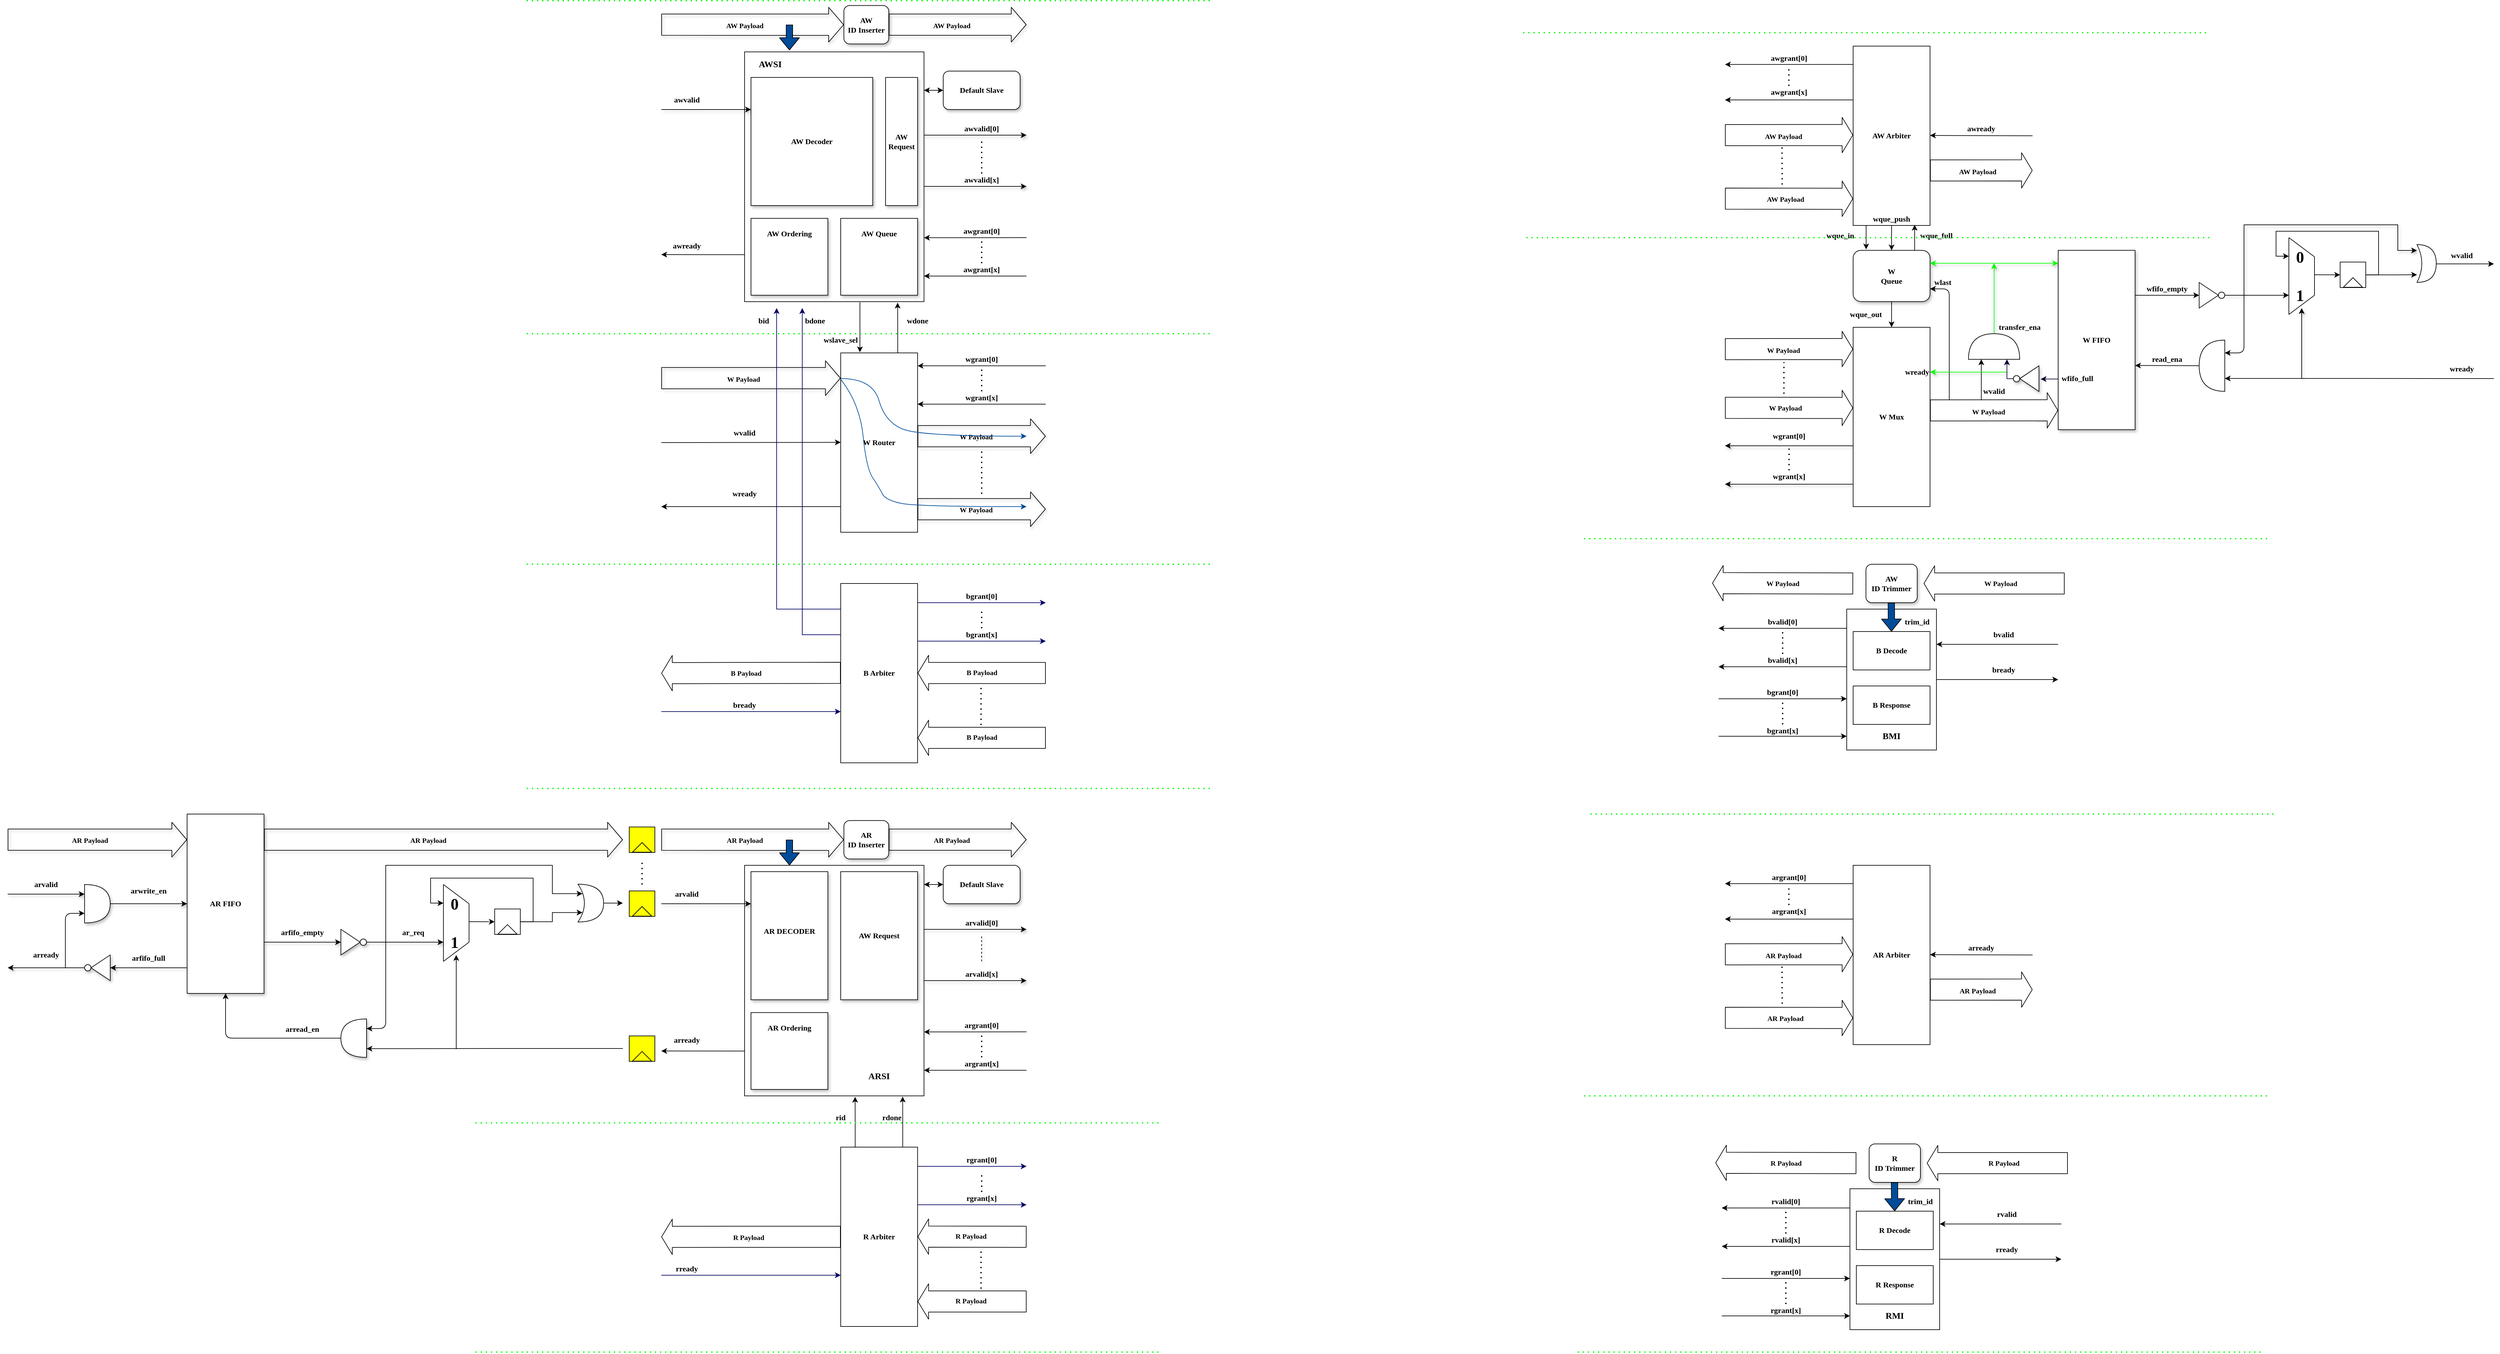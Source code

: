 <mxfile version="13.9.5" type="device" pages="6"><diagram id="ObQmks4VMDtDwJxFjF_5" name="connection"><mxGraphModel dx="2650" dy="930" grid="1" gridSize="10" guides="1" tooltips="1" connect="1" arrows="1" fold="1" page="1" pageScale="1" pageWidth="827" pageHeight="1169" math="0" shadow="0"><root><mxCell id="0"/><mxCell id="1" parent="0"/><mxCell id="gzJncNdF5RvDmLt3Qykw-1" value="" style="shape=flexArrow;endArrow=classic;html=1;shadow=1;width=33.333;endSize=7.442;entryX=0;entryY=0.5;entryDx=0;entryDy=0;" edge="1" parent="1" target="gzJncNdF5RvDmLt3Qykw-4"><mxGeometry width="50" height="50" relative="1" as="geometry"><mxPoint x="780.0" y="47.5" as="sourcePoint"/><mxPoint x="1040" y="47.5" as="targetPoint"/></mxGeometry></mxCell><mxCell id="gzJncNdF5RvDmLt3Qykw-2" value="&lt;font face=&quot;Times New Roman&quot;&gt;&lt;b&gt;AW Payload&lt;/b&gt;&lt;/font&gt;" style="edgeLabel;html=1;align=center;verticalAlign=middle;resizable=0;points=[];" vertex="1" connectable="0" parent="gzJncNdF5RvDmLt3Qykw-1"><mxGeometry x="-0.088" y="-1" relative="1" as="geometry"><mxPoint as="offset"/></mxGeometry></mxCell><mxCell id="gzJncNdF5RvDmLt3Qykw-3" value="&lt;font face=&quot;Times New Roman&quot;&gt;&lt;b&gt;awvalid&lt;/b&gt;&lt;/font&gt;" style="text;html=1;strokeColor=none;fillColor=none;align=center;verticalAlign=middle;whiteSpace=wrap;rounded=0;" vertex="1" parent="1"><mxGeometry x="800" y="154.84" width="40" height="20" as="geometry"/></mxCell><mxCell id="gzJncNdF5RvDmLt3Qykw-4" value="&lt;font face=&quot;Times New Roman&quot;&gt;&lt;b&gt;AW&lt;br&gt;ID Inserter&lt;/b&gt;&lt;/font&gt;" style="rounded=1;whiteSpace=wrap;html=1;shadow=1;fillColor=#FFFFFF;" vertex="1" parent="1"><mxGeometry x="1065" y="17.58" width="70" height="60" as="geometry"/></mxCell><mxCell id="gzJncNdF5RvDmLt3Qykw-5" value="" style="shape=flexArrow;endArrow=classic;html=1;shadow=1;width=33.333;endSize=7.442;" edge="1" parent="1"><mxGeometry width="50" height="50" relative="1" as="geometry"><mxPoint x="1135" y="47.5" as="sourcePoint"/><mxPoint x="1350" y="47.5" as="targetPoint"/></mxGeometry></mxCell><mxCell id="gzJncNdF5RvDmLt3Qykw-6" value="&lt;font face=&quot;Times New Roman&quot;&gt;&lt;b&gt;AW Payload&lt;/b&gt;&lt;/font&gt;" style="edgeLabel;html=1;align=center;verticalAlign=middle;resizable=0;points=[];" vertex="1" connectable="0" parent="gzJncNdF5RvDmLt3Qykw-5"><mxGeometry x="-0.088" y="-1" relative="1" as="geometry"><mxPoint as="offset"/></mxGeometry></mxCell><mxCell id="gzJncNdF5RvDmLt3Qykw-7" value="&lt;font face=&quot;Times New Roman&quot;&gt;&lt;b&gt;Default Slave&lt;/b&gt;&lt;/font&gt;" style="rounded=1;whiteSpace=wrap;html=1;shadow=1;" vertex="1" parent="1"><mxGeometry x="1220" y="120" width="120" height="60" as="geometry"/></mxCell><mxCell id="gzJncNdF5RvDmLt3Qykw-8" value="&lt;font face=&quot;Times New Roman&quot;&gt;&lt;b&gt;awvalid[0]&lt;/b&gt;&lt;/font&gt;" style="text;html=1;strokeColor=none;fillColor=none;align=center;verticalAlign=middle;whiteSpace=wrap;rounded=0;shadow=1;" vertex="1" parent="1"><mxGeometry x="1260" y="199.84" width="40" height="20" as="geometry"/></mxCell><mxCell id="gzJncNdF5RvDmLt3Qykw-9" value="&lt;font face=&quot;Times New Roman&quot;&gt;&lt;b&gt;awvalid[x]&lt;/b&gt;&lt;/font&gt;" style="text;html=1;strokeColor=none;fillColor=none;align=center;verticalAlign=middle;whiteSpace=wrap;rounded=0;shadow=1;" vertex="1" parent="1"><mxGeometry x="1260" y="280" width="40" height="20" as="geometry"/></mxCell><mxCell id="gzJncNdF5RvDmLt3Qykw-10" value="" style="rounded=0;whiteSpace=wrap;html=1;shadow=0;" vertex="1" parent="1"><mxGeometry x="910" y="90" width="280" height="390" as="geometry"/></mxCell><mxCell id="gzJncNdF5RvDmLt3Qykw-11" value="&lt;font face=&quot;Times New Roman&quot;&gt;&lt;b&gt;AW Decoder&lt;br&gt;&lt;/b&gt;&lt;/font&gt;" style="rounded=0;whiteSpace=wrap;html=1;shadow=1;" vertex="1" parent="1"><mxGeometry x="920" y="129.92" width="190" height="200" as="geometry"/></mxCell><mxCell id="gzJncNdF5RvDmLt3Qykw-12" style="edgeStyle=orthogonalEdgeStyle;rounded=0;orthogonalLoop=1;jettySize=auto;html=1;shadow=0;strokeColor=#000000;fillColor=#004C99;" edge="1" parent="1"><mxGeometry relative="1" as="geometry"><mxPoint x="780.0" y="406.5" as="targetPoint"/><mxPoint x="910" y="406.57" as="sourcePoint"/><Array as="points"><mxPoint x="845" y="407"/><mxPoint x="845" y="406"/></Array></mxGeometry></mxCell><mxCell id="gzJncNdF5RvDmLt3Qykw-13" value="&lt;font face=&quot;Times New Roman&quot;&gt;&lt;b&gt;AW Ordering&lt;br&gt;&lt;br&gt;&lt;br&gt;&lt;br&gt;&lt;br&gt;&lt;br&gt;&lt;/b&gt;&lt;/font&gt;" style="rounded=0;whiteSpace=wrap;html=1;shadow=1;" vertex="1" parent="1"><mxGeometry x="920" y="349.92" width="120" height="120" as="geometry"/></mxCell><mxCell id="gzJncNdF5RvDmLt3Qykw-14" value="&lt;font face=&quot;Times New Roman&quot;&gt;&lt;b&gt;AW Queue&lt;br&gt;&lt;br&gt;&lt;br&gt;&lt;br&gt;&lt;br&gt;&lt;br&gt;&lt;/b&gt;&lt;/font&gt;" style="rounded=0;whiteSpace=wrap;html=1;shadow=1;" vertex="1" parent="1"><mxGeometry x="1060" y="349.92" width="120" height="120" as="geometry"/></mxCell><mxCell id="gzJncNdF5RvDmLt3Qykw-15" value="" style="endArrow=classic;html=1;shadow=1;" edge="1" parent="1"><mxGeometry width="50" height="50" relative="1" as="geometry"><mxPoint x="780.0" y="180" as="sourcePoint"/><mxPoint x="920" y="180" as="targetPoint"/></mxGeometry></mxCell><mxCell id="gzJncNdF5RvDmLt3Qykw-16" value="" style="endArrow=classic;html=1;shadow=1;" edge="1" parent="1"><mxGeometry width="50" height="50" relative="1" as="geometry"><mxPoint x="1190.0" y="300" as="sourcePoint"/><mxPoint x="1350" y="300" as="targetPoint"/></mxGeometry></mxCell><mxCell id="gzJncNdF5RvDmLt3Qykw-17" value="" style="endArrow=classic;html=1;shadow=1;" edge="1" parent="1"><mxGeometry width="50" height="50" relative="1" as="geometry"><mxPoint x="1190.0" y="220" as="sourcePoint"/><mxPoint x="1350" y="220" as="targetPoint"/></mxGeometry></mxCell><mxCell id="gzJncNdF5RvDmLt3Qykw-18" value="" style="shape=flexArrow;endArrow=classic;html=1;shadow=0;strokeColor=#000000;fillColor=#004C99;entryX=0.25;entryY=0;entryDx=0;entryDy=0;" edge="1" parent="1"><mxGeometry width="50" height="50" relative="1" as="geometry"><mxPoint x="980.0" y="47.5" as="sourcePoint"/><mxPoint x="980.0" y="87.5" as="targetPoint"/></mxGeometry></mxCell><mxCell id="gzJncNdF5RvDmLt3Qykw-19" style="edgeStyle=orthogonalEdgeStyle;rounded=0;orthogonalLoop=1;jettySize=auto;html=1;entryX=0.853;entryY=1.004;entryDx=0;entryDy=0;entryPerimeter=0;" edge="1" parent="1" source="gzJncNdF5RvDmLt3Qykw-20" target="gzJncNdF5RvDmLt3Qykw-10"><mxGeometry relative="1" as="geometry"><Array as="points"><mxPoint x="1149" y="540"/><mxPoint x="1149" y="540"/></Array></mxGeometry></mxCell><mxCell id="gzJncNdF5RvDmLt3Qykw-20" value="&lt;font face=&quot;Times New Roman&quot;&gt;&lt;b&gt;W Router&lt;/b&gt;&lt;/font&gt;" style="rounded=0;whiteSpace=wrap;html=1;shadow=0;" vertex="1" parent="1"><mxGeometry x="1060" y="560" width="120" height="280" as="geometry"/></mxCell><mxCell id="gzJncNdF5RvDmLt3Qykw-21" value="" style="shape=flexArrow;endArrow=classic;html=1;shadow=1;width=33.333;endSize=7.442;" edge="1" parent="1"><mxGeometry width="50" height="50" relative="1" as="geometry"><mxPoint x="780.0" y="599.37" as="sourcePoint"/><mxPoint x="1060" y="599.37" as="targetPoint"/></mxGeometry></mxCell><mxCell id="gzJncNdF5RvDmLt3Qykw-22" value="&lt;font face=&quot;Times New Roman&quot;&gt;&lt;b&gt;W Payload&lt;/b&gt;&lt;/font&gt;" style="edgeLabel;html=1;align=center;verticalAlign=middle;resizable=0;points=[];" vertex="1" connectable="0" parent="gzJncNdF5RvDmLt3Qykw-21"><mxGeometry x="-0.088" y="-1" relative="1" as="geometry"><mxPoint as="offset"/></mxGeometry></mxCell><mxCell id="gzJncNdF5RvDmLt3Qykw-23" value="" style="endArrow=classic;html=1;shadow=0;strokeColor=#000000;fillColor=#004C99;" edge="1" parent="1"><mxGeometry width="50" height="50" relative="1" as="geometry"><mxPoint x="780.0" y="700" as="sourcePoint"/><mxPoint x="1060" y="699.66" as="targetPoint"/></mxGeometry></mxCell><mxCell id="gzJncNdF5RvDmLt3Qykw-24" value="" style="endArrow=classic;html=1;shadow=0;strokeColor=#000000;fillColor=#004C99;entryX=0.25;entryY=0;entryDx=0;entryDy=0;" edge="1" parent="1"><mxGeometry width="50" height="50" relative="1" as="geometry"><mxPoint x="1090.0" y="481" as="sourcePoint"/><mxPoint x="1090.0" y="559" as="targetPoint"/></mxGeometry></mxCell><mxCell id="gzJncNdF5RvDmLt3Qykw-25" value="&lt;font face=&quot;Times New Roman&quot;&gt;&lt;b&gt;wslave_sel&lt;/b&gt;&lt;/font&gt;" style="text;html=1;strokeColor=none;fillColor=none;align=center;verticalAlign=middle;whiteSpace=wrap;rounded=0;" vertex="1" parent="1"><mxGeometry x="1040" y="530" width="40" height="20" as="geometry"/></mxCell><mxCell id="gzJncNdF5RvDmLt3Qykw-26" value="" style="endArrow=classic;html=1;shadow=0;strokeColor=#000000;fillColor=#004C99;" edge="1" parent="1"><mxGeometry width="50" height="50" relative="1" as="geometry"><mxPoint x="1380.0" y="580.16" as="sourcePoint"/><mxPoint x="1180.0" y="580.16" as="targetPoint"/></mxGeometry></mxCell><mxCell id="gzJncNdF5RvDmLt3Qykw-27" value="" style="endArrow=classic;html=1;shadow=0;strokeColor=#000000;fillColor=#004C99;" edge="1" parent="1"><mxGeometry width="50" height="50" relative="1" as="geometry"><mxPoint x="1380.0" y="640" as="sourcePoint"/><mxPoint x="1180.0" y="640" as="targetPoint"/></mxGeometry></mxCell><mxCell id="gzJncNdF5RvDmLt3Qykw-28" value="&lt;font face=&quot;Times New Roman&quot;&gt;&lt;b&gt;wgrant[0]&lt;/b&gt;&lt;/font&gt;" style="text;html=1;strokeColor=none;fillColor=none;align=center;verticalAlign=middle;whiteSpace=wrap;rounded=0;" vertex="1" parent="1"><mxGeometry x="1260" y="560" width="40" height="20" as="geometry"/></mxCell><mxCell id="gzJncNdF5RvDmLt3Qykw-29" value="&lt;font face=&quot;Times New Roman&quot;&gt;&lt;b&gt;wgrant[x]&lt;/b&gt;&lt;/font&gt;" style="text;html=1;strokeColor=none;fillColor=none;align=center;verticalAlign=middle;whiteSpace=wrap;rounded=0;" vertex="1" parent="1"><mxGeometry x="1260" y="620" width="40" height="20" as="geometry"/></mxCell><mxCell id="gzJncNdF5RvDmLt3Qykw-30" value="" style="shape=flexArrow;endArrow=classic;html=1;shadow=1;width=33.333;endSize=7.442;" edge="1" parent="1"><mxGeometry width="50" height="50" relative="1" as="geometry"><mxPoint x="1180.0" y="690" as="sourcePoint"/><mxPoint x="1380.0" y="690" as="targetPoint"/></mxGeometry></mxCell><mxCell id="gzJncNdF5RvDmLt3Qykw-31" value="&lt;font face=&quot;Times New Roman&quot;&gt;&lt;b&gt;W Payload&lt;/b&gt;&lt;/font&gt;" style="edgeLabel;html=1;align=center;verticalAlign=middle;resizable=0;points=[];" vertex="1" connectable="0" parent="gzJncNdF5RvDmLt3Qykw-30"><mxGeometry x="-0.088" y="-1" relative="1" as="geometry"><mxPoint as="offset"/></mxGeometry></mxCell><mxCell id="gzJncNdF5RvDmLt3Qykw-32" value="" style="shape=flexArrow;endArrow=classic;html=1;shadow=1;width=33.333;endSize=7.442;" edge="1" parent="1"><mxGeometry width="50" height="50" relative="1" as="geometry"><mxPoint x="1180.0" y="804.0" as="sourcePoint"/><mxPoint x="1380.0" y="804.0" as="targetPoint"/></mxGeometry></mxCell><mxCell id="gzJncNdF5RvDmLt3Qykw-33" value="&lt;font face=&quot;Times New Roman&quot;&gt;&lt;b&gt;W Payload&lt;/b&gt;&lt;/font&gt;" style="edgeLabel;html=1;align=center;verticalAlign=middle;resizable=0;points=[];" vertex="1" connectable="0" parent="gzJncNdF5RvDmLt3Qykw-32"><mxGeometry x="-0.088" y="-1" relative="1" as="geometry"><mxPoint as="offset"/></mxGeometry></mxCell><mxCell id="gzJncNdF5RvDmLt3Qykw-34" value="" style="endArrow=none;dashed=1;html=1;dashPattern=1 3;strokeWidth=2;shadow=0;fillColor=#004C99;entryX=0.5;entryY=1;entryDx=0;entryDy=0;" edge="1" parent="1" target="gzJncNdF5RvDmLt3Qykw-28"><mxGeometry width="50" height="50" relative="1" as="geometry"><mxPoint x="1280.0" y="620" as="sourcePoint"/><mxPoint x="1330" y="570" as="targetPoint"/></mxGeometry></mxCell><mxCell id="gzJncNdF5RvDmLt3Qykw-35" value="" style="endArrow=none;dashed=1;html=1;dashPattern=1 3;strokeWidth=2;shadow=0;fillColor=#004C99;" edge="1" parent="1"><mxGeometry width="50" height="50" relative="1" as="geometry"><mxPoint x="1280.0" y="780" as="sourcePoint"/><mxPoint x="1280.0" y="710.0" as="targetPoint"/></mxGeometry></mxCell><mxCell id="gzJncNdF5RvDmLt3Qykw-36" value="" style="endArrow=classic;html=1;shadow=0;strokeColor=#000000;fillColor=#004C99;" edge="1" parent="1"><mxGeometry width="50" height="50" relative="1" as="geometry"><mxPoint x="1350" y="380" as="sourcePoint"/><mxPoint x="1190.0" y="380.16" as="targetPoint"/></mxGeometry></mxCell><mxCell id="gzJncNdF5RvDmLt3Qykw-37" value="" style="endArrow=classic;html=1;shadow=0;strokeColor=#000000;fillColor=#004C99;" edge="1" parent="1"><mxGeometry width="50" height="50" relative="1" as="geometry"><mxPoint x="1350" y="440" as="sourcePoint"/><mxPoint x="1190.0" y="440" as="targetPoint"/></mxGeometry></mxCell><mxCell id="gzJncNdF5RvDmLt3Qykw-38" value="&lt;font face=&quot;Times New Roman&quot;&gt;&lt;b&gt;awgrant[0]&lt;/b&gt;&lt;/font&gt;" style="text;html=1;strokeColor=none;fillColor=none;align=center;verticalAlign=middle;whiteSpace=wrap;rounded=0;" vertex="1" parent="1"><mxGeometry x="1260" y="360" width="40" height="20" as="geometry"/></mxCell><mxCell id="gzJncNdF5RvDmLt3Qykw-39" value="&lt;font face=&quot;Times New Roman&quot;&gt;&lt;b&gt;awgrant[x]&lt;/b&gt;&lt;/font&gt;" style="text;html=1;strokeColor=none;fillColor=none;align=center;verticalAlign=middle;whiteSpace=wrap;rounded=0;" vertex="1" parent="1"><mxGeometry x="1260" y="420" width="40" height="20" as="geometry"/></mxCell><mxCell id="gzJncNdF5RvDmLt3Qykw-40" value="" style="endArrow=none;dashed=1;html=1;dashPattern=1 3;strokeWidth=2;shadow=0;fillColor=#004C99;entryX=0.5;entryY=1;entryDx=0;entryDy=0;" edge="1" parent="1" target="gzJncNdF5RvDmLt3Qykw-38"><mxGeometry width="50" height="50" relative="1" as="geometry"><mxPoint x="1280.0" y="420" as="sourcePoint"/><mxPoint x="1330" y="370" as="targetPoint"/></mxGeometry></mxCell><mxCell id="gzJncNdF5RvDmLt3Qykw-41" value="" style="endArrow=classic;startArrow=classic;html=1;shadow=0;strokeColor=#000000;fillColor=#004C99;" edge="1" parent="1"><mxGeometry width="50" height="50" relative="1" as="geometry"><mxPoint x="1190.0" y="150" as="sourcePoint"/><mxPoint x="1220" y="150" as="targetPoint"/></mxGeometry></mxCell><mxCell id="gzJncNdF5RvDmLt3Qykw-42" value="" style="endArrow=classic;html=1;shadow=0;strokeColor=#000000;fillColor=#004C99;" edge="1" parent="1"><mxGeometry width="50" height="50" relative="1" as="geometry"><mxPoint x="1060" y="800" as="sourcePoint"/><mxPoint x="780.0" y="800" as="targetPoint"/></mxGeometry></mxCell><mxCell id="gzJncNdF5RvDmLt3Qykw-43" value="&lt;font face=&quot;Times New Roman&quot;&gt;&lt;b&gt;wvalid&lt;/b&gt;&lt;/font&gt;" style="text;html=1;strokeColor=none;fillColor=none;align=center;verticalAlign=middle;whiteSpace=wrap;rounded=0;" vertex="1" parent="1"><mxGeometry x="890" y="674.84" width="40" height="20" as="geometry"/></mxCell><mxCell id="gzJncNdF5RvDmLt3Qykw-44" value="&lt;font face=&quot;Times New Roman&quot;&gt;&lt;b&gt;wready&lt;/b&gt;&lt;/font&gt;" style="text;html=1;strokeColor=none;fillColor=none;align=center;verticalAlign=middle;whiteSpace=wrap;rounded=0;" vertex="1" parent="1"><mxGeometry x="890" y="770" width="40" height="20" as="geometry"/></mxCell><mxCell id="gzJncNdF5RvDmLt3Qykw-45" value="" style="curved=1;endArrow=classic;html=1;shadow=0;strokeColor=#004C99;fillColor=#004C99;" edge="1" parent="1"><mxGeometry width="50" height="50" relative="1" as="geometry"><mxPoint x="1060" y="600" as="sourcePoint"/><mxPoint x="1350" y="690" as="targetPoint"/><Array as="points"><mxPoint x="1110" y="600"/><mxPoint x="1130" y="670"/><mxPoint x="1190" y="690"/></Array></mxGeometry></mxCell><mxCell id="gzJncNdF5RvDmLt3Qykw-46" value="" style="curved=1;endArrow=classic;html=1;shadow=0;strokeColor=#004C99;fillColor=#004C99;exitX=0.003;exitY=0.149;exitDx=0;exitDy=0;exitPerimeter=0;" edge="1" parent="1" source="gzJncNdF5RvDmLt3Qykw-20"><mxGeometry width="50" height="50" relative="1" as="geometry"><mxPoint x="1070" y="610" as="sourcePoint"/><mxPoint x="1350" y="800" as="targetPoint"/><Array as="points"><mxPoint x="1090" y="640"/><mxPoint x="1100" y="740"/><mxPoint x="1120" y="770"/><mxPoint x="1130" y="790"/><mxPoint x="1180" y="800"/></Array></mxGeometry></mxCell><mxCell id="gzJncNdF5RvDmLt3Qykw-47" style="edgeStyle=orthogonalEdgeStyle;rounded=0;orthogonalLoop=1;jettySize=auto;html=1;fillColor=#000099;strokeColor=#000066;" edge="1" parent="1" source="gzJncNdF5RvDmLt3Qykw-51"><mxGeometry relative="1" as="geometry"><mxPoint x="960" y="490" as="targetPoint"/><Array as="points"><mxPoint x="960" y="960"/></Array></mxGeometry></mxCell><mxCell id="gzJncNdF5RvDmLt3Qykw-48" style="edgeStyle=orthogonalEdgeStyle;rounded=0;orthogonalLoop=1;jettySize=auto;html=1;fillColor=#000099;strokeColor=#000066;" edge="1" parent="1" source="gzJncNdF5RvDmLt3Qykw-51"><mxGeometry relative="1" as="geometry"><mxPoint x="1000" y="490" as="targetPoint"/><Array as="points"><mxPoint x="1000" y="1000"/></Array></mxGeometry></mxCell><mxCell id="gzJncNdF5RvDmLt3Qykw-49" style="edgeStyle=orthogonalEdgeStyle;rounded=0;orthogonalLoop=1;jettySize=auto;html=1;strokeColor=#000066;fillColor=#000099;" edge="1" parent="1"><mxGeometry relative="1" as="geometry"><mxPoint x="1380.0" y="950" as="targetPoint"/><mxPoint x="1180.0" y="950" as="sourcePoint"/><Array as="points"><mxPoint x="1230" y="950"/><mxPoint x="1230" y="950"/></Array></mxGeometry></mxCell><mxCell id="gzJncNdF5RvDmLt3Qykw-50" style="edgeStyle=orthogonalEdgeStyle;rounded=0;orthogonalLoop=1;jettySize=auto;html=1;strokeColor=#000066;fillColor=#000099;" edge="1" parent="1"><mxGeometry relative="1" as="geometry"><mxPoint x="1380.0" y="1010.0" as="targetPoint"/><mxPoint x="1180.0" y="1010.0" as="sourcePoint"/><Array as="points"><mxPoint x="1230" y="1010"/><mxPoint x="1230" y="1010"/></Array></mxGeometry></mxCell><mxCell id="gzJncNdF5RvDmLt3Qykw-51" value="&lt;font face=&quot;Times New Roman&quot;&gt;&lt;b&gt;B Arbiter&lt;/b&gt;&lt;/font&gt;" style="rounded=0;whiteSpace=wrap;html=1;shadow=0;" vertex="1" parent="1"><mxGeometry x="1060" y="920" width="120" height="280" as="geometry"/></mxCell><mxCell id="gzJncNdF5RvDmLt3Qykw-52" value="" style="shape=flexArrow;endArrow=classic;html=1;width=33.01;endSize=5.223;endWidth=21.29;" edge="1" parent="1"><mxGeometry width="50" height="50" relative="1" as="geometry"><mxPoint x="1380.0" y="1059.71" as="sourcePoint"/><mxPoint x="1180.0" y="1059.71" as="targetPoint"/></mxGeometry></mxCell><mxCell id="gzJncNdF5RvDmLt3Qykw-53" value="&lt;font face=&quot;Times New Roman&quot;&gt;&lt;b&gt;B Payload&lt;/b&gt;&lt;/font&gt;" style="edgeLabel;html=1;align=center;verticalAlign=middle;resizable=0;points=[];" vertex="1" connectable="0" parent="gzJncNdF5RvDmLt3Qykw-52"><mxGeometry x="-0.192" y="-1" relative="1" as="geometry"><mxPoint x="-19" as="offset"/></mxGeometry></mxCell><mxCell id="gzJncNdF5RvDmLt3Qykw-54" value="" style="shape=flexArrow;endArrow=classic;html=1;width=33.01;endSize=5.223;endWidth=21.29;" edge="1" parent="1"><mxGeometry width="50" height="50" relative="1" as="geometry"><mxPoint x="1380.0" y="1161" as="sourcePoint"/><mxPoint x="1180.0" y="1161" as="targetPoint"/></mxGeometry></mxCell><mxCell id="gzJncNdF5RvDmLt3Qykw-55" value="&lt;font face=&quot;Times New Roman&quot;&gt;&lt;b&gt;B Payload&lt;/b&gt;&lt;/font&gt;" style="edgeLabel;html=1;align=center;verticalAlign=middle;resizable=0;points=[];" vertex="1" connectable="0" parent="gzJncNdF5RvDmLt3Qykw-54"><mxGeometry x="-0.192" y="-1" relative="1" as="geometry"><mxPoint x="-19.05" as="offset"/></mxGeometry></mxCell><mxCell id="gzJncNdF5RvDmLt3Qykw-56" value="" style="endArrow=none;dashed=1;html=1;dashPattern=1 3;strokeWidth=2;shadow=0;fillColor=#004C99;" edge="1" parent="1"><mxGeometry width="50" height="50" relative="1" as="geometry"><mxPoint x="1279" y="1141.0" as="sourcePoint"/><mxPoint x="1279" y="1080" as="targetPoint"/></mxGeometry></mxCell><mxCell id="gzJncNdF5RvDmLt3Qykw-57" value="" style="shape=flexArrow;endArrow=classic;html=1;width=33.01;endSize=5.223;endWidth=21.29;" edge="1" parent="1"><mxGeometry width="50" height="50" relative="1" as="geometry"><mxPoint x="1060" y="1059.5" as="sourcePoint"/><mxPoint x="780.0" y="1060.0" as="targetPoint"/></mxGeometry></mxCell><mxCell id="gzJncNdF5RvDmLt3Qykw-58" value="&lt;font face=&quot;Times New Roman&quot;&gt;&lt;b&gt;B Payload&lt;/b&gt;&lt;/font&gt;" style="edgeLabel;html=1;align=center;verticalAlign=middle;resizable=0;points=[];" vertex="1" connectable="0" parent="gzJncNdF5RvDmLt3Qykw-57"><mxGeometry x="-0.192" y="-1" relative="1" as="geometry"><mxPoint x="-35.71" y="1.3" as="offset"/></mxGeometry></mxCell><mxCell id="gzJncNdF5RvDmLt3Qykw-59" value="&lt;font face=&quot;Times New Roman&quot;&gt;&lt;b&gt;bid&lt;/b&gt;&lt;/font&gt;" style="text;html=1;strokeColor=none;fillColor=none;align=center;verticalAlign=middle;whiteSpace=wrap;rounded=0;shadow=1;" vertex="1" parent="1"><mxGeometry x="920" y="500" width="40" height="20" as="geometry"/></mxCell><mxCell id="gzJncNdF5RvDmLt3Qykw-60" value="&lt;font face=&quot;Times New Roman&quot;&gt;&lt;b&gt;bdone&lt;/b&gt;&lt;/font&gt;" style="text;html=1;strokeColor=none;fillColor=none;align=center;verticalAlign=middle;whiteSpace=wrap;rounded=0;shadow=1;" vertex="1" parent="1"><mxGeometry x="1000" y="500" width="40" height="20" as="geometry"/></mxCell><mxCell id="gzJncNdF5RvDmLt3Qykw-61" value="&lt;font face=&quot;Times New Roman&quot;&gt;&lt;b&gt;bgrant[0]&lt;/b&gt;&lt;/font&gt;" style="text;html=1;strokeColor=none;fillColor=none;align=center;verticalAlign=middle;whiteSpace=wrap;rounded=0;" vertex="1" parent="1"><mxGeometry x="1260" y="930" width="40" height="20" as="geometry"/></mxCell><mxCell id="gzJncNdF5RvDmLt3Qykw-62" value="&lt;font face=&quot;Times New Roman&quot;&gt;&lt;b&gt;bgrant[x]&lt;/b&gt;&lt;/font&gt;" style="text;html=1;strokeColor=none;fillColor=none;align=center;verticalAlign=middle;whiteSpace=wrap;rounded=0;" vertex="1" parent="1"><mxGeometry x="1260" y="990" width="40" height="20" as="geometry"/></mxCell><mxCell id="gzJncNdF5RvDmLt3Qykw-63" value="" style="endArrow=none;dashed=1;html=1;dashPattern=1 3;strokeWidth=2;fillColor=#000099;" edge="1" parent="1"><mxGeometry width="50" height="50" relative="1" as="geometry"><mxPoint x="1280.0" y="990" as="sourcePoint"/><mxPoint x="1280.0" y="960.0" as="targetPoint"/></mxGeometry></mxCell><mxCell id="gzJncNdF5RvDmLt3Qykw-64" value="" style="endArrow=classic;html=1;strokeColor=#000066;fillColor=#000099;" edge="1" parent="1"><mxGeometry width="50" height="50" relative="1" as="geometry"><mxPoint x="780.0" y="1120" as="sourcePoint"/><mxPoint x="1060" y="1120" as="targetPoint"/></mxGeometry></mxCell><mxCell id="gzJncNdF5RvDmLt3Qykw-65" value="&lt;font face=&quot;Times New Roman&quot;&gt;&lt;b&gt;bready&lt;/b&gt;&lt;/font&gt;" style="text;html=1;strokeColor=none;fillColor=none;align=center;verticalAlign=middle;whiteSpace=wrap;rounded=0;" vertex="1" parent="1"><mxGeometry x="890" y="1100" width="40" height="20" as="geometry"/></mxCell><mxCell id="gzJncNdF5RvDmLt3Qykw-66" value="" style="endArrow=classic;html=1;entryX=0;entryY=0.25;entryDx=0;entryDy=0;entryPerimeter=0;shadow=1;" edge="1" parent="1" target="gzJncNdF5RvDmLt3Qykw-75"><mxGeometry width="50" height="50" relative="1" as="geometry"><mxPoint x="-240" y="1405" as="sourcePoint"/><mxPoint x="-120" y="1410" as="targetPoint"/></mxGeometry></mxCell><mxCell id="gzJncNdF5RvDmLt3Qykw-67" value="&lt;font face=&quot;Times New Roman&quot;&gt;&lt;b&gt;arvalid&lt;/b&gt;&lt;/font&gt;" style="text;html=1;strokeColor=none;fillColor=none;align=center;verticalAlign=middle;whiteSpace=wrap;rounded=0;shadow=1;" vertex="1" parent="1"><mxGeometry x="-200" y="1380" width="40" height="20" as="geometry"/></mxCell><mxCell id="gzJncNdF5RvDmLt3Qykw-68" value="&lt;font face=&quot;Times New Roman&quot;&gt;&lt;b&gt;arready&lt;/b&gt;&lt;/font&gt;" style="text;html=1;strokeColor=none;fillColor=none;align=center;verticalAlign=middle;whiteSpace=wrap;rounded=0;shadow=1;" vertex="1" parent="1"><mxGeometry x="-200" y="1490" width="40" height="20" as="geometry"/></mxCell><mxCell id="gzJncNdF5RvDmLt3Qykw-69" value="" style="endArrow=classic;html=1;shadow=1;" edge="1" parent="1"><mxGeometry width="50" height="50" relative="1" as="geometry"><mxPoint x="-120.0" y="1520" as="sourcePoint"/><mxPoint x="-240" y="1520" as="targetPoint"/></mxGeometry></mxCell><mxCell id="gzJncNdF5RvDmLt3Qykw-70" value="&lt;font face=&quot;Times New Roman&quot;&gt;&lt;b&gt;arfifo_full&lt;/b&gt;&lt;/font&gt;" style="text;html=1;strokeColor=none;fillColor=none;align=center;verticalAlign=middle;whiteSpace=wrap;rounded=0;shadow=1;" vertex="1" parent="1"><mxGeometry x="-40" y="1495" width="40" height="20" as="geometry"/></mxCell><mxCell id="gzJncNdF5RvDmLt3Qykw-71" value="" style="triangle;whiteSpace=wrap;html=1;fontFamily=Times New Roman;fontSize=14;rotation=-180;shadow=1;" vertex="1" parent="1"><mxGeometry x="-110" y="1500" width="30" height="40" as="geometry"/></mxCell><mxCell id="gzJncNdF5RvDmLt3Qykw-72" value="" style="ellipse;whiteSpace=wrap;html=1;aspect=fixed;fontFamily=Times New Roman;fontSize=14;shadow=1;" vertex="1" parent="1"><mxGeometry x="-120" y="1515" width="10" height="10" as="geometry"/></mxCell><mxCell id="gzJncNdF5RvDmLt3Qykw-73" value="" style="endArrow=classic;html=1;entryX=0;entryY=0.5;entryDx=0;entryDy=0;shadow=1;" edge="1" parent="1" target="gzJncNdF5RvDmLt3Qykw-71"><mxGeometry width="50" height="50" relative="1" as="geometry"><mxPoint x="40.0" y="1520" as="sourcePoint"/><mxPoint x="90" y="1470" as="targetPoint"/></mxGeometry></mxCell><mxCell id="gzJncNdF5RvDmLt3Qykw-74" style="edgeStyle=orthogonalEdgeStyle;rounded=0;orthogonalLoop=1;jettySize=auto;html=1;shadow=1;" edge="1" parent="1" source="gzJncNdF5RvDmLt3Qykw-75"><mxGeometry relative="1" as="geometry"><mxPoint x="40.0" y="1420" as="targetPoint"/></mxGeometry></mxCell><mxCell id="gzJncNdF5RvDmLt3Qykw-75" value="" style="shape=or;whiteSpace=wrap;html=1;shadow=1;" vertex="1" parent="1"><mxGeometry x="-120" y="1390" width="40" height="60" as="geometry"/></mxCell><mxCell id="gzJncNdF5RvDmLt3Qykw-76" value="&lt;font face=&quot;Times New Roman&quot;&gt;&lt;b&gt;arwrite_en&lt;/b&gt;&lt;/font&gt;" style="text;html=1;strokeColor=none;fillColor=none;align=center;verticalAlign=middle;whiteSpace=wrap;rounded=0;shadow=1;" vertex="1" parent="1"><mxGeometry x="-40" y="1390" width="40" height="20" as="geometry"/></mxCell><mxCell id="gzJncNdF5RvDmLt3Qykw-77" value="&lt;font face=&quot;Times New Roman&quot;&gt;&lt;b&gt;AR FIFO&lt;/b&gt;&lt;/font&gt;" style="rounded=0;whiteSpace=wrap;html=1;shadow=1;" vertex="1" parent="1"><mxGeometry x="40" y="1280" width="120" height="280" as="geometry"/></mxCell><mxCell id="gzJncNdF5RvDmLt3Qykw-78" value="" style="shape=flexArrow;endArrow=classic;html=1;shadow=1;width=33.333;endSize=7.442;" edge="1" parent="1"><mxGeometry width="50" height="50" relative="1" as="geometry"><mxPoint x="-240" y="1320" as="sourcePoint"/><mxPoint x="40.0" y="1320" as="targetPoint"/></mxGeometry></mxCell><mxCell id="gzJncNdF5RvDmLt3Qykw-79" value="&lt;font face=&quot;Times New Roman&quot;&gt;&lt;b&gt;AR Payload&lt;/b&gt;&lt;/font&gt;" style="edgeLabel;html=1;align=center;verticalAlign=middle;resizable=0;points=[];" vertex="1" connectable="0" parent="gzJncNdF5RvDmLt3Qykw-78"><mxGeometry x="-0.088" y="-1" relative="1" as="geometry"><mxPoint as="offset"/></mxGeometry></mxCell><mxCell id="gzJncNdF5RvDmLt3Qykw-80" value="" style="shape=flexArrow;endArrow=classic;html=1;shadow=1;width=33.333;endSize=7.442;" edge="1" parent="1"><mxGeometry width="50" height="50" relative="1" as="geometry"><mxPoint x="160" y="1320" as="sourcePoint"/><mxPoint x="720" y="1320" as="targetPoint"/></mxGeometry></mxCell><mxCell id="gzJncNdF5RvDmLt3Qykw-81" value="&lt;font face=&quot;Times New Roman&quot;&gt;&lt;b&gt;AR Payload&lt;/b&gt;&lt;/font&gt;" style="edgeLabel;html=1;align=center;verticalAlign=middle;resizable=0;points=[];" vertex="1" connectable="0" parent="gzJncNdF5RvDmLt3Qykw-80"><mxGeometry x="-0.088" y="-1" relative="1" as="geometry"><mxPoint as="offset"/></mxGeometry></mxCell><mxCell id="gzJncNdF5RvDmLt3Qykw-82" value="" style="rounded=0;whiteSpace=wrap;html=1;fillColor=#FFFF00;" vertex="1" parent="1"><mxGeometry x="730" y="1300.16" width="40" height="39.84" as="geometry"/></mxCell><mxCell id="gzJncNdF5RvDmLt3Qykw-83" value="" style="triangle;whiteSpace=wrap;html=1;rotation=-90;fillColor=#FFFF00;" vertex="1" parent="1"><mxGeometry x="742.5" y="1317" width="15" height="30" as="geometry"/></mxCell><mxCell id="gzJncNdF5RvDmLt3Qykw-84" value="" style="endArrow=none;dashed=1;html=1;dashPattern=1 3;strokeWidth=2;fillColor=#FFFF00;" edge="1" parent="1"><mxGeometry width="50" height="50" relative="1" as="geometry"><mxPoint x="750" y="1390" as="sourcePoint"/><mxPoint x="750" y="1351.16" as="targetPoint"/></mxGeometry></mxCell><mxCell id="gzJncNdF5RvDmLt3Qykw-85" value="" style="rounded=0;whiteSpace=wrap;html=1;fillColor=#FFFF00;" vertex="1" parent="1"><mxGeometry x="730" y="1400" width="40" height="39.84" as="geometry"/></mxCell><mxCell id="gzJncNdF5RvDmLt3Qykw-86" value="" style="triangle;whiteSpace=wrap;html=1;rotation=-90;fillColor=#FFFF00;" vertex="1" parent="1"><mxGeometry x="742.5" y="1416.84" width="15" height="30" as="geometry"/></mxCell><mxCell id="gzJncNdF5RvDmLt3Qykw-87" value="" style="shape=flexArrow;endArrow=classic;html=1;shadow=1;width=33.333;endSize=7.442;entryX=0;entryY=0.5;entryDx=0;entryDy=0;" edge="1" parent="1" target="gzJncNdF5RvDmLt3Qykw-90"><mxGeometry width="50" height="50" relative="1" as="geometry"><mxPoint x="780.0" y="1320" as="sourcePoint"/><mxPoint x="1040" y="1320" as="targetPoint"/></mxGeometry></mxCell><mxCell id="gzJncNdF5RvDmLt3Qykw-88" value="&lt;font face=&quot;Times New Roman&quot;&gt;&lt;b&gt;AR Payload&lt;/b&gt;&lt;/font&gt;" style="edgeLabel;html=1;align=center;verticalAlign=middle;resizable=0;points=[];" vertex="1" connectable="0" parent="gzJncNdF5RvDmLt3Qykw-87"><mxGeometry x="-0.088" y="-1" relative="1" as="geometry"><mxPoint as="offset"/></mxGeometry></mxCell><mxCell id="gzJncNdF5RvDmLt3Qykw-89" value="&lt;font face=&quot;Times New Roman&quot;&gt;&lt;b&gt;arvalid&lt;/b&gt;&lt;/font&gt;" style="text;html=1;strokeColor=none;fillColor=none;align=center;verticalAlign=middle;whiteSpace=wrap;rounded=0;" vertex="1" parent="1"><mxGeometry x="800" y="1394.84" width="40" height="20" as="geometry"/></mxCell><mxCell id="gzJncNdF5RvDmLt3Qykw-90" value="&lt;font face=&quot;Times New Roman&quot;&gt;&lt;b&gt;AR&lt;br&gt;ID Inserter&lt;/b&gt;&lt;/font&gt;" style="rounded=1;whiteSpace=wrap;html=1;shadow=1;fillColor=#FFFFFF;" vertex="1" parent="1"><mxGeometry x="1065" y="1290.08" width="70" height="60" as="geometry"/></mxCell><mxCell id="gzJncNdF5RvDmLt3Qykw-91" value="" style="shape=flexArrow;endArrow=classic;html=1;shadow=1;width=33.333;endSize=7.442;" edge="1" parent="1"><mxGeometry width="50" height="50" relative="1" as="geometry"><mxPoint x="1135" y="1320" as="sourcePoint"/><mxPoint x="1350" y="1320" as="targetPoint"/></mxGeometry></mxCell><mxCell id="gzJncNdF5RvDmLt3Qykw-92" value="&lt;font face=&quot;Times New Roman&quot;&gt;&lt;b&gt;AR Payload&lt;/b&gt;&lt;/font&gt;" style="edgeLabel;html=1;align=center;verticalAlign=middle;resizable=0;points=[];" vertex="1" connectable="0" parent="gzJncNdF5RvDmLt3Qykw-91"><mxGeometry x="-0.088" y="-1" relative="1" as="geometry"><mxPoint as="offset"/></mxGeometry></mxCell><mxCell id="gzJncNdF5RvDmLt3Qykw-93" value="&lt;font face=&quot;Times New Roman&quot;&gt;&lt;b&gt;Default Slave&lt;/b&gt;&lt;/font&gt;" style="rounded=1;whiteSpace=wrap;html=1;shadow=1;" vertex="1" parent="1"><mxGeometry x="1220" y="1360" width="120" height="60" as="geometry"/></mxCell><mxCell id="gzJncNdF5RvDmLt3Qykw-94" value="" style="endArrow=none;dashed=1;html=1;shadow=1;" edge="1" parent="1"><mxGeometry width="50" height="50" relative="1" as="geometry"><mxPoint x="1280.0" y="1510" as="sourcePoint"/><mxPoint x="1280.0" y="1470" as="targetPoint"/></mxGeometry></mxCell><mxCell id="gzJncNdF5RvDmLt3Qykw-95" value="&lt;font face=&quot;Times New Roman&quot;&gt;&lt;b&gt;arvalid[0]&lt;/b&gt;&lt;/font&gt;" style="text;html=1;strokeColor=none;fillColor=none;align=center;verticalAlign=middle;whiteSpace=wrap;rounded=0;shadow=1;" vertex="1" parent="1"><mxGeometry x="1260" y="1439.84" width="40" height="20" as="geometry"/></mxCell><mxCell id="gzJncNdF5RvDmLt3Qykw-96" value="&lt;font face=&quot;Times New Roman&quot;&gt;&lt;b&gt;arvalid[x]&lt;/b&gt;&lt;/font&gt;" style="text;html=1;strokeColor=none;fillColor=none;align=center;verticalAlign=middle;whiteSpace=wrap;rounded=0;shadow=1;" vertex="1" parent="1"><mxGeometry x="1260" y="1520" width="40" height="20" as="geometry"/></mxCell><mxCell id="gzJncNdF5RvDmLt3Qykw-97" value="" style="rounded=0;whiteSpace=wrap;html=1;shadow=0;" vertex="1" parent="1"><mxGeometry x="910" y="1360" width="280" height="360" as="geometry"/></mxCell><mxCell id="gzJncNdF5RvDmLt3Qykw-98" value="&lt;font face=&quot;Times New Roman&quot;&gt;&lt;b&gt;AR DECODER&lt;br&gt;&lt;br&gt;&lt;/b&gt;&lt;/font&gt;" style="rounded=0;whiteSpace=wrap;html=1;shadow=1;" vertex="1" parent="1"><mxGeometry x="920" y="1369.92" width="120" height="200" as="geometry"/></mxCell><mxCell id="gzJncNdF5RvDmLt3Qykw-99" style="edgeStyle=orthogonalEdgeStyle;rounded=0;orthogonalLoop=1;jettySize=auto;html=1;shadow=0;strokeColor=#000000;fillColor=#004C99;" edge="1" parent="1"><mxGeometry relative="1" as="geometry"><mxPoint x="780.0" y="1649.92" as="targetPoint"/><mxPoint x="910" y="1650" as="sourcePoint"/><Array as="points"><mxPoint x="780" y="1650"/></Array></mxGeometry></mxCell><mxCell id="gzJncNdF5RvDmLt3Qykw-100" value="&lt;font face=&quot;Times New Roman&quot;&gt;&lt;b&gt;AR Ordering&lt;br&gt;&lt;br&gt;&lt;br&gt;&lt;br&gt;&lt;br&gt;&lt;br&gt;&lt;/b&gt;&lt;/font&gt;" style="rounded=0;whiteSpace=wrap;html=1;shadow=1;" vertex="1" parent="1"><mxGeometry x="920" y="1589.92" width="120" height="120" as="geometry"/></mxCell><mxCell id="gzJncNdF5RvDmLt3Qykw-101" value="" style="endArrow=classic;html=1;shadow=1;" edge="1" parent="1"><mxGeometry width="50" height="50" relative="1" as="geometry"><mxPoint x="780.0" y="1420" as="sourcePoint"/><mxPoint x="920" y="1420" as="targetPoint"/></mxGeometry></mxCell><mxCell id="gzJncNdF5RvDmLt3Qykw-102" value="" style="endArrow=classic;html=1;shadow=1;" edge="1" parent="1"><mxGeometry width="50" height="50" relative="1" as="geometry"><mxPoint x="1190.0" y="1540" as="sourcePoint"/><mxPoint x="1350" y="1540" as="targetPoint"/></mxGeometry></mxCell><mxCell id="gzJncNdF5RvDmLt3Qykw-103" value="" style="endArrow=classic;html=1;shadow=1;" edge="1" parent="1"><mxGeometry width="50" height="50" relative="1" as="geometry"><mxPoint x="1190.0" y="1460" as="sourcePoint"/><mxPoint x="1350" y="1460" as="targetPoint"/></mxGeometry></mxCell><mxCell id="gzJncNdF5RvDmLt3Qykw-104" value="" style="shape=flexArrow;endArrow=classic;html=1;shadow=0;strokeColor=#000000;fillColor=#004C99;entryX=0.25;entryY=0;entryDx=0;entryDy=0;" edge="1" parent="1" target="gzJncNdF5RvDmLt3Qykw-97"><mxGeometry width="50" height="50" relative="1" as="geometry"><mxPoint x="980.0" y="1320" as="sourcePoint"/><mxPoint x="1030" y="1280" as="targetPoint"/></mxGeometry></mxCell><mxCell id="gzJncNdF5RvDmLt3Qykw-105" value="" style="endArrow=classic;html=1;shadow=0;strokeColor=#000000;fillColor=#004C99;entryX=0;entryY=0.75;entryDx=0;entryDy=0;entryPerimeter=0;" edge="1" parent="1" target="gzJncNdF5RvDmLt3Qykw-75"><mxGeometry width="50" height="50" relative="1" as="geometry"><mxPoint x="-150" y="1520" as="sourcePoint"/><mxPoint x="-110" y="1460" as="targetPoint"/><Array as="points"><mxPoint x="-150" y="1435"/></Array></mxGeometry></mxCell><mxCell id="gzJncNdF5RvDmLt3Qykw-106" value="" style="endArrow=classic;html=1;shadow=0;strokeColor=#000000;fillColor=#004C99;" edge="1" parent="1"><mxGeometry width="50" height="50" relative="1" as="geometry"><mxPoint x="1350" y="1620" as="sourcePoint"/><mxPoint x="1190.0" y="1620.16" as="targetPoint"/></mxGeometry></mxCell><mxCell id="gzJncNdF5RvDmLt3Qykw-107" value="" style="endArrow=classic;html=1;shadow=0;strokeColor=#000000;fillColor=#004C99;" edge="1" parent="1"><mxGeometry width="50" height="50" relative="1" as="geometry"><mxPoint x="1350" y="1680" as="sourcePoint"/><mxPoint x="1190.0" y="1680" as="targetPoint"/></mxGeometry></mxCell><mxCell id="gzJncNdF5RvDmLt3Qykw-108" value="&lt;font face=&quot;Times New Roman&quot;&gt;&lt;b&gt;argrant[0]&lt;/b&gt;&lt;/font&gt;" style="text;html=1;strokeColor=none;fillColor=none;align=center;verticalAlign=middle;whiteSpace=wrap;rounded=0;" vertex="1" parent="1"><mxGeometry x="1260" y="1599.86" width="40" height="20" as="geometry"/></mxCell><mxCell id="gzJncNdF5RvDmLt3Qykw-109" value="&lt;font face=&quot;Times New Roman&quot;&gt;&lt;b&gt;argrant[x]&lt;/b&gt;&lt;/font&gt;" style="text;html=1;strokeColor=none;fillColor=none;align=center;verticalAlign=middle;whiteSpace=wrap;rounded=0;" vertex="1" parent="1"><mxGeometry x="1260" y="1659.86" width="40" height="20" as="geometry"/></mxCell><mxCell id="gzJncNdF5RvDmLt3Qykw-110" value="" style="endArrow=none;dashed=1;html=1;dashPattern=1 3;strokeWidth=2;shadow=0;fillColor=#004C99;entryX=0.5;entryY=1;entryDx=0;entryDy=0;" edge="1" parent="1" target="gzJncNdF5RvDmLt3Qykw-108"><mxGeometry width="50" height="50" relative="1" as="geometry"><mxPoint x="1280.0" y="1659.86" as="sourcePoint"/><mxPoint x="1330" y="1609.86" as="targetPoint"/></mxGeometry></mxCell><mxCell id="gzJncNdF5RvDmLt3Qykw-111" value="" style="endArrow=classic;startArrow=classic;html=1;shadow=0;strokeColor=#000000;fillColor=#004C99;" edge="1" parent="1"><mxGeometry width="50" height="50" relative="1" as="geometry"><mxPoint x="1190.0" y="1390" as="sourcePoint"/><mxPoint x="1220" y="1390" as="targetPoint"/></mxGeometry></mxCell><mxCell id="gzJncNdF5RvDmLt3Qykw-112" value="&lt;font face=&quot;Times New Roman&quot;&gt;&lt;b&gt;wdone&lt;/b&gt;&lt;/font&gt;" style="text;html=1;strokeColor=none;fillColor=none;align=center;verticalAlign=middle;whiteSpace=wrap;rounded=0;" vertex="1" parent="1"><mxGeometry x="1160" y="500" width="40" height="20" as="geometry"/></mxCell><mxCell id="gzJncNdF5RvDmLt3Qykw-113" style="edgeStyle=orthogonalEdgeStyle;rounded=0;orthogonalLoop=1;jettySize=auto;html=1;entryX=0.881;entryY=1.003;entryDx=0;entryDy=0;entryPerimeter=0;" edge="1" parent="1" target="gzJncNdF5RvDmLt3Qykw-97"><mxGeometry relative="1" as="geometry"><mxPoint x="1156.8" y="1800" as="sourcePoint"/><Array as="points"><mxPoint x="1157" y="1760"/></Array></mxGeometry></mxCell><mxCell id="gzJncNdF5RvDmLt3Qykw-114" style="edgeStyle=orthogonalEdgeStyle;rounded=0;orthogonalLoop=1;jettySize=auto;html=1;entryX=0.616;entryY=1.004;entryDx=0;entryDy=0;entryPerimeter=0;" edge="1" parent="1" target="gzJncNdF5RvDmLt3Qykw-97"><mxGeometry relative="1" as="geometry"><mxPoint x="1082.6" y="1800" as="sourcePoint"/><Array as="points"><mxPoint x="1082" y="1760"/></Array></mxGeometry></mxCell><mxCell id="gzJncNdF5RvDmLt3Qykw-115" value="&lt;font face=&quot;Times New Roman&quot;&gt;&lt;b&gt;rid&lt;/b&gt;&lt;/font&gt;" style="text;html=1;strokeColor=none;fillColor=none;align=center;verticalAlign=middle;whiteSpace=wrap;rounded=0;shadow=1;" vertex="1" parent="1"><mxGeometry x="1040" y="1743.5" width="40" height="20" as="geometry"/></mxCell><mxCell id="gzJncNdF5RvDmLt3Qykw-116" value="&lt;font face=&quot;Times New Roman&quot;&gt;&lt;b&gt;rdone&lt;/b&gt;&lt;/font&gt;" style="text;html=1;strokeColor=none;fillColor=none;align=center;verticalAlign=middle;whiteSpace=wrap;rounded=0;shadow=1;" vertex="1" parent="1"><mxGeometry x="1120" y="1743.5" width="40" height="20" as="geometry"/></mxCell><mxCell id="gzJncNdF5RvDmLt3Qykw-117" style="edgeStyle=orthogonalEdgeStyle;rounded=0;orthogonalLoop=1;jettySize=auto;html=1;strokeColor=#000066;fillColor=#000099;" edge="1" parent="1"><mxGeometry relative="1" as="geometry"><mxPoint x="1350" y="1830" as="targetPoint"/><mxPoint x="1180.0" y="1830" as="sourcePoint"/><Array as="points"><mxPoint x="1230" y="1830"/><mxPoint x="1230" y="1830"/></Array></mxGeometry></mxCell><mxCell id="gzJncNdF5RvDmLt3Qykw-118" style="edgeStyle=orthogonalEdgeStyle;rounded=0;orthogonalLoop=1;jettySize=auto;html=1;strokeColor=#000066;fillColor=#000099;" edge="1" parent="1"><mxGeometry relative="1" as="geometry"><mxPoint x="1350" y="1890" as="targetPoint"/><mxPoint x="1180.0" y="1890" as="sourcePoint"/><Array as="points"><mxPoint x="1230" y="1890"/><mxPoint x="1230" y="1890"/></Array></mxGeometry></mxCell><mxCell id="gzJncNdF5RvDmLt3Qykw-119" value="&lt;font face=&quot;Times New Roman&quot;&gt;&lt;b&gt;R Arbiter&lt;/b&gt;&lt;/font&gt;" style="rounded=0;whiteSpace=wrap;html=1;shadow=0;" vertex="1" parent="1"><mxGeometry x="1060" y="1800" width="120" height="280" as="geometry"/></mxCell><mxCell id="gzJncNdF5RvDmLt3Qykw-120" value="" style="shape=flexArrow;endArrow=classic;html=1;width=33.01;endSize=5.223;endWidth=21.29;" edge="1" parent="1"><mxGeometry width="50" height="50" relative="1" as="geometry"><mxPoint x="1350" y="1940" as="sourcePoint"/><mxPoint x="1180.0" y="1939.71" as="targetPoint"/></mxGeometry></mxCell><mxCell id="gzJncNdF5RvDmLt3Qykw-121" value="&lt;font face=&quot;Times New Roman&quot;&gt;&lt;b&gt;R Payload&lt;/b&gt;&lt;/font&gt;" style="edgeLabel;html=1;align=center;verticalAlign=middle;resizable=0;points=[];" vertex="1" connectable="0" parent="gzJncNdF5RvDmLt3Qykw-120"><mxGeometry x="-0.192" y="-1" relative="1" as="geometry"><mxPoint x="-19" as="offset"/></mxGeometry></mxCell><mxCell id="gzJncNdF5RvDmLt3Qykw-122" value="" style="shape=flexArrow;endArrow=classic;html=1;width=33.01;endSize=5.223;endWidth=21.29;" edge="1" parent="1"><mxGeometry width="50" height="50" relative="1" as="geometry"><mxPoint x="1350" y="2041" as="sourcePoint"/><mxPoint x="1180.0" y="2041" as="targetPoint"/></mxGeometry></mxCell><mxCell id="gzJncNdF5RvDmLt3Qykw-123" value="&lt;font face=&quot;Times New Roman&quot;&gt;&lt;b&gt;R Payload&lt;/b&gt;&lt;/font&gt;" style="edgeLabel;html=1;align=center;verticalAlign=middle;resizable=0;points=[];" vertex="1" connectable="0" parent="gzJncNdF5RvDmLt3Qykw-122"><mxGeometry x="-0.192" y="-1" relative="1" as="geometry"><mxPoint x="-19.05" as="offset"/></mxGeometry></mxCell><mxCell id="gzJncNdF5RvDmLt3Qykw-124" value="" style="endArrow=none;dashed=1;html=1;dashPattern=1 3;strokeWidth=2;shadow=0;fillColor=#004C99;" edge="1" parent="1"><mxGeometry width="50" height="50" relative="1" as="geometry"><mxPoint x="1279" y="2021" as="sourcePoint"/><mxPoint x="1279" y="1960" as="targetPoint"/></mxGeometry></mxCell><mxCell id="gzJncNdF5RvDmLt3Qykw-125" value="" style="shape=flexArrow;endArrow=classic;html=1;width=33.01;endSize=5.223;endWidth=21.29;exitX=0;exitY=0.5;exitDx=0;exitDy=0;" edge="1" parent="1" source="gzJncNdF5RvDmLt3Qykw-119"><mxGeometry width="50" height="50" relative="1" as="geometry"><mxPoint x="1050" y="1939.58" as="sourcePoint"/><mxPoint x="780.0" y="1940.08" as="targetPoint"/></mxGeometry></mxCell><mxCell id="gzJncNdF5RvDmLt3Qykw-126" value="&lt;font face=&quot;Times New Roman&quot;&gt;&lt;b&gt;R Payload&lt;/b&gt;&lt;/font&gt;" style="edgeLabel;html=1;align=center;verticalAlign=middle;resizable=0;points=[];" vertex="1" connectable="0" parent="gzJncNdF5RvDmLt3Qykw-125"><mxGeometry x="-0.192" y="-1" relative="1" as="geometry"><mxPoint x="-30.83" y="1.22" as="offset"/></mxGeometry></mxCell><mxCell id="gzJncNdF5RvDmLt3Qykw-127" value="&lt;font face=&quot;Times New Roman&quot;&gt;&lt;b&gt;rgrant[0]&lt;/b&gt;&lt;/font&gt;" style="text;html=1;strokeColor=none;fillColor=none;align=center;verticalAlign=middle;whiteSpace=wrap;rounded=0;" vertex="1" parent="1"><mxGeometry x="1260" y="1810" width="40" height="20" as="geometry"/></mxCell><mxCell id="gzJncNdF5RvDmLt3Qykw-128" value="&lt;font face=&quot;Times New Roman&quot;&gt;&lt;b&gt;rgrant[x]&lt;/b&gt;&lt;/font&gt;" style="text;html=1;strokeColor=none;fillColor=none;align=center;verticalAlign=middle;whiteSpace=wrap;rounded=0;" vertex="1" parent="1"><mxGeometry x="1260" y="1870" width="40" height="20" as="geometry"/></mxCell><mxCell id="gzJncNdF5RvDmLt3Qykw-129" value="" style="endArrow=none;dashed=1;html=1;dashPattern=1 3;strokeWidth=2;fillColor=#000099;" edge="1" parent="1"><mxGeometry width="50" height="50" relative="1" as="geometry"><mxPoint x="1280.0" y="1870" as="sourcePoint"/><mxPoint x="1280.0" y="1840" as="targetPoint"/></mxGeometry></mxCell><mxCell id="gzJncNdF5RvDmLt3Qykw-130" value="" style="endArrow=classic;html=1;strokeColor=#000066;fillColor=#000099;" edge="1" parent="1"><mxGeometry width="50" height="50" relative="1" as="geometry"><mxPoint x="780.0" y="2000" as="sourcePoint"/><mxPoint x="1060" y="2000" as="targetPoint"/></mxGeometry></mxCell><mxCell id="gzJncNdF5RvDmLt3Qykw-131" value="&lt;font face=&quot;Times New Roman&quot;&gt;&lt;b&gt;rready&lt;/b&gt;&lt;/font&gt;" style="text;html=1;strokeColor=none;fillColor=none;align=center;verticalAlign=middle;whiteSpace=wrap;rounded=0;" vertex="1" parent="1"><mxGeometry x="800" y="1980" width="40" height="20" as="geometry"/></mxCell><mxCell id="gzJncNdF5RvDmLt3Qykw-132" value="&lt;font face=&quot;Times New Roman&quot;&gt;&lt;b&gt;awready&lt;/b&gt;&lt;/font&gt;" style="text;html=1;strokeColor=none;fillColor=none;align=center;verticalAlign=middle;whiteSpace=wrap;rounded=0;" vertex="1" parent="1"><mxGeometry x="800" y="382.85" width="40" height="20" as="geometry"/></mxCell><mxCell id="gzJncNdF5RvDmLt3Qykw-133" value="&lt;font face=&quot;Times New Roman&quot;&gt;&lt;b&gt;arready&lt;/b&gt;&lt;/font&gt;" style="text;html=1;strokeColor=none;fillColor=none;align=center;verticalAlign=middle;whiteSpace=wrap;rounded=0;" vertex="1" parent="1"><mxGeometry x="800" y="1623.34" width="40" height="20" as="geometry"/></mxCell><mxCell id="gzJncNdF5RvDmLt3Qykw-134" value="&lt;font face=&quot;Times New Roman&quot;&gt;&lt;b&gt;arfifo_empty&lt;/b&gt;&lt;/font&gt;" style="text;html=1;strokeColor=none;fillColor=none;align=center;verticalAlign=middle;whiteSpace=wrap;rounded=0;" vertex="1" parent="1"><mxGeometry x="200" y="1455.02" width="40" height="20" as="geometry"/></mxCell><mxCell id="gzJncNdF5RvDmLt3Qykw-135" value="" style="endArrow=classic;html=1;shadow=1;" edge="1" parent="1"><mxGeometry width="50" height="50" relative="1" as="geometry"><mxPoint x="160" y="1480.02" as="sourcePoint"/><mxPoint x="280.0" y="1480.02" as="targetPoint"/></mxGeometry></mxCell><mxCell id="gzJncNdF5RvDmLt3Qykw-136" style="edgeStyle=orthogonalEdgeStyle;rounded=0;orthogonalLoop=1;jettySize=auto;html=1;entryX=0.175;entryY=0.25;entryDx=0;entryDy=0;entryPerimeter=0;" edge="1" parent="1" source="gzJncNdF5RvDmLt3Qykw-137" target="gzJncNdF5RvDmLt3Qykw-159"><mxGeometry relative="1" as="geometry"><mxPoint x="610" y="1360.02" as="targetPoint"/><Array as="points"><mxPoint x="350" y="1480.02"/><mxPoint x="350" y="1360.02"/><mxPoint x="610" y="1360.02"/><mxPoint x="610" y="1404.02"/></Array></mxGeometry></mxCell><mxCell id="gzJncNdF5RvDmLt3Qykw-137" value="" style="triangle;whiteSpace=wrap;html=1;fontFamily=Times New Roman;fontSize=14;shadow=1;" vertex="1" parent="1"><mxGeometry x="280" y="1460.02" width="30" height="40" as="geometry"/></mxCell><mxCell id="gzJncNdF5RvDmLt3Qykw-138" style="edgeStyle=orthogonalEdgeStyle;rounded=0;orthogonalLoop=1;jettySize=auto;html=1;shadow=1;" edge="1" parent="1" source="gzJncNdF5RvDmLt3Qykw-139"><mxGeometry relative="1" as="geometry"><mxPoint x="440.0" y="1480.02" as="targetPoint"/></mxGeometry></mxCell><mxCell id="gzJncNdF5RvDmLt3Qykw-139" value="" style="ellipse;whiteSpace=wrap;html=1;aspect=fixed;fontFamily=Times New Roman;fontSize=14;shadow=1;" vertex="1" parent="1"><mxGeometry x="310" y="1475.02" width="10" height="10" as="geometry"/></mxCell><mxCell id="gzJncNdF5RvDmLt3Qykw-140" value="&lt;font face=&quot;Times New Roman&quot;&gt;&lt;b&gt;ar_req&lt;/b&gt;&lt;/font&gt;" style="text;html=1;strokeColor=none;fillColor=none;align=center;verticalAlign=middle;whiteSpace=wrap;rounded=0;" vertex="1" parent="1"><mxGeometry x="373" y="1455.02" width="40" height="20" as="geometry"/></mxCell><mxCell id="gzJncNdF5RvDmLt3Qykw-141" value="&lt;font face=&quot;Times New Roman&quot;&gt;&lt;b&gt;arread_en&lt;/b&gt;&lt;/font&gt;" style="text;html=1;strokeColor=none;fillColor=none;align=center;verticalAlign=middle;whiteSpace=wrap;rounded=0;" vertex="1" parent="1"><mxGeometry x="200" y="1606.36" width="40" height="20" as="geometry"/></mxCell><mxCell id="gzJncNdF5RvDmLt3Qykw-142" style="edgeStyle=orthogonalEdgeStyle;rounded=0;orthogonalLoop=1;jettySize=auto;html=1;strokeColor=#000000;fillColor=#FFFF00;" edge="1" parent="1"><mxGeometry relative="1" as="geometry"><mxPoint x="320" y="1646.28" as="targetPoint"/><mxPoint x="720" y="1646.02" as="sourcePoint"/><Array as="points"><mxPoint x="520" y="1646.02"/><mxPoint x="520" y="1646.02"/></Array></mxGeometry></mxCell><mxCell id="gzJncNdF5RvDmLt3Qykw-143" value="" style="endArrow=classic;html=1;shadow=0;strokeColor=#000000;fillColor=#004C99;entryX=0.5;entryY=1;entryDx=0;entryDy=0;exitX=1;exitY=0.5;exitDx=0;exitDy=0;exitPerimeter=0;" edge="1" parent="1" source="gzJncNdF5RvDmLt3Qykw-144"><mxGeometry width="50" height="50" relative="1" as="geometry"><mxPoint x="440" y="1649.86" as="sourcePoint"/><mxPoint x="100" y="1559.86" as="targetPoint"/><Array as="points"><mxPoint x="100" y="1629.86"/></Array></mxGeometry></mxCell><mxCell id="gzJncNdF5RvDmLt3Qykw-144" value="" style="shape=or;whiteSpace=wrap;html=1;shadow=1;rotation=-180;" vertex="1" parent="1"><mxGeometry x="280" y="1599.86" width="40" height="60" as="geometry"/></mxCell><mxCell id="gzJncNdF5RvDmLt3Qykw-145" value="" style="endArrow=classic;html=1;fillColor=#FFFF00;entryX=0;entryY=0.75;entryDx=0;entryDy=0;entryPerimeter=0;" edge="1" parent="1" target="gzJncNdF5RvDmLt3Qykw-144"><mxGeometry width="50" height="50" relative="1" as="geometry"><mxPoint x="350" y="1480.02" as="sourcePoint"/><mxPoint x="280" y="1499.86" as="targetPoint"/><Array as="points"><mxPoint x="350" y="1614.86"/></Array></mxGeometry></mxCell><mxCell id="gzJncNdF5RvDmLt3Qykw-146" value="" style="endArrow=none;html=1;" edge="1" parent="1"><mxGeometry width="50" height="50" relative="1" as="geometry"><mxPoint x="480.0" y="1420.02" as="sourcePoint"/><mxPoint x="440.0" y="1390.02" as="targetPoint"/></mxGeometry></mxCell><mxCell id="gzJncNdF5RvDmLt3Qykw-147" value="" style="endArrow=none;html=1;" edge="1" parent="1"><mxGeometry width="50" height="50" relative="1" as="geometry"><mxPoint x="440.0" y="1510.02" as="sourcePoint"/><mxPoint x="480.0" y="1480.02" as="targetPoint"/></mxGeometry></mxCell><mxCell id="gzJncNdF5RvDmLt3Qykw-148" value="" style="endArrow=none;html=1;" edge="1" parent="1"><mxGeometry width="50" height="50" relative="1" as="geometry"><mxPoint x="440.0" y="1510.02" as="sourcePoint"/><mxPoint x="440.0" y="1390.02" as="targetPoint"/></mxGeometry></mxCell><mxCell id="gzJncNdF5RvDmLt3Qykw-149" value="" style="endArrow=none;html=1;" edge="1" parent="1"><mxGeometry width="50" height="50" relative="1" as="geometry"><mxPoint x="480.0" y="1480.02" as="sourcePoint"/><mxPoint x="480.0" y="1420.02" as="targetPoint"/></mxGeometry></mxCell><mxCell id="gzJncNdF5RvDmLt3Qykw-150" value="&lt;b&gt;&lt;font face=&quot;Times New Roman&quot; style=&quot;font-size: 25px&quot;&gt;1&lt;/font&gt;&lt;/b&gt;" style="text;html=1;strokeColor=none;fillColor=none;align=center;verticalAlign=middle;whiteSpace=wrap;rounded=0;" vertex="1" parent="1"><mxGeometry x="440" y="1472.52" width="35" height="15" as="geometry"/></mxCell><mxCell id="gzJncNdF5RvDmLt3Qykw-151" value="&lt;font face=&quot;Times New Roman&quot;&gt;&lt;span style=&quot;font-size: 25px&quot;&gt;&lt;b&gt;0&lt;/b&gt;&lt;/span&gt;&lt;/font&gt;" style="text;html=1;strokeColor=none;fillColor=none;align=center;verticalAlign=middle;whiteSpace=wrap;rounded=0;" vertex="1" parent="1"><mxGeometry x="440" y="1412.52" width="35" height="15" as="geometry"/></mxCell><mxCell id="gzJncNdF5RvDmLt3Qykw-152" style="edgeStyle=orthogonalEdgeStyle;rounded=0;orthogonalLoop=1;jettySize=auto;html=1;" edge="1" parent="1" source="gzJncNdF5RvDmLt3Qykw-154"><mxGeometry relative="1" as="geometry"><mxPoint x="440.0" y="1419.02" as="targetPoint"/><Array as="points"><mxPoint x="580" y="1448.02"/><mxPoint x="580" y="1380.02"/><mxPoint x="420" y="1380.02"/><mxPoint x="420" y="1419.02"/></Array></mxGeometry></mxCell><mxCell id="gzJncNdF5RvDmLt3Qykw-153" style="edgeStyle=orthogonalEdgeStyle;rounded=0;orthogonalLoop=1;jettySize=auto;html=1;entryX=0.175;entryY=0.75;entryDx=0;entryDy=0;entryPerimeter=0;" edge="1" parent="1" source="gzJncNdF5RvDmLt3Qykw-154" target="gzJncNdF5RvDmLt3Qykw-159"><mxGeometry relative="1" as="geometry"><Array as="points"><mxPoint x="610" y="1448.02"/><mxPoint x="610" y="1434.02"/></Array></mxGeometry></mxCell><mxCell id="gzJncNdF5RvDmLt3Qykw-154" value="" style="rounded=0;whiteSpace=wrap;html=1;fillColor=#FFFFFF;" vertex="1" parent="1"><mxGeometry x="520" y="1428.18" width="40" height="39.84" as="geometry"/></mxCell><mxCell id="gzJncNdF5RvDmLt3Qykw-155" value="" style="triangle;whiteSpace=wrap;html=1;rotation=-90;fillColor=#FFFFFF;" vertex="1" parent="1"><mxGeometry x="532.5" y="1445.02" width="15" height="30" as="geometry"/></mxCell><mxCell id="gzJncNdF5RvDmLt3Qykw-156" value="" style="endArrow=classic;html=1;" edge="1" parent="1"><mxGeometry width="50" height="50" relative="1" as="geometry"><mxPoint x="460" y="1647.02" as="sourcePoint"/><mxPoint x="460" y="1500.02" as="targetPoint"/></mxGeometry></mxCell><mxCell id="gzJncNdF5RvDmLt3Qykw-157" value="" style="endArrow=classic;html=1;entryX=0;entryY=0.5;entryDx=0;entryDy=0;" edge="1" parent="1" target="gzJncNdF5RvDmLt3Qykw-154"><mxGeometry width="50" height="50" relative="1" as="geometry"><mxPoint x="480.0" y="1448.02" as="sourcePoint"/><mxPoint x="530" y="1400.02" as="targetPoint"/></mxGeometry></mxCell><mxCell id="gzJncNdF5RvDmLt3Qykw-158" style="edgeStyle=orthogonalEdgeStyle;rounded=0;orthogonalLoop=1;jettySize=auto;html=1;" edge="1" parent="1" source="gzJncNdF5RvDmLt3Qykw-159"><mxGeometry relative="1" as="geometry"><mxPoint x="720" y="1419.02" as="targetPoint"/></mxGeometry></mxCell><mxCell id="gzJncNdF5RvDmLt3Qykw-159" value="" style="shape=xor;whiteSpace=wrap;html=1;fillColor=#FFFFFF;" vertex="1" parent="1"><mxGeometry x="650" y="1389.52" width="40" height="59" as="geometry"/></mxCell><mxCell id="gzJncNdF5RvDmLt3Qykw-160" value="&lt;font face=&quot;Times New Roman&quot;&gt;&lt;b&gt;AW Request&lt;br&gt;&lt;/b&gt;&lt;/font&gt;" style="rounded=0;whiteSpace=wrap;html=1;shadow=1;" vertex="1" parent="1"><mxGeometry x="1130" y="129.92" width="50" height="200" as="geometry"/></mxCell><mxCell id="gzJncNdF5RvDmLt3Qykw-161" style="edgeStyle=orthogonalEdgeStyle;rounded=0;orthogonalLoop=1;jettySize=auto;html=1;entryX=0.169;entryY=-0.019;entryDx=0;entryDy=0;entryPerimeter=0;" edge="1" parent="1" source="gzJncNdF5RvDmLt3Qykw-163" target="gzJncNdF5RvDmLt3Qykw-177"><mxGeometry relative="1" as="geometry"><Array as="points"><mxPoint x="2660" y="381"/></Array></mxGeometry></mxCell><mxCell id="gzJncNdF5RvDmLt3Qykw-162" style="edgeStyle=orthogonalEdgeStyle;rounded=0;orthogonalLoop=1;jettySize=auto;html=1;entryX=0.5;entryY=0;entryDx=0;entryDy=0;" edge="1" parent="1" source="gzJncNdF5RvDmLt3Qykw-163" target="gzJncNdF5RvDmLt3Qykw-177"><mxGeometry relative="1" as="geometry"/></mxCell><mxCell id="gzJncNdF5RvDmLt3Qykw-163" value="&lt;font face=&quot;Times New Roman&quot;&gt;&lt;b&gt;AW Arbiter&lt;/b&gt;&lt;/font&gt;" style="rounded=0;whiteSpace=wrap;html=1;shadow=0;" vertex="1" parent="1"><mxGeometry x="2640" y="81" width="120" height="280" as="geometry"/></mxCell><mxCell id="gzJncNdF5RvDmLt3Qykw-164" value="" style="shape=flexArrow;endArrow=classic;html=1;width=33.01;endSize=5.223;endWidth=21.29;" edge="1" parent="1"><mxGeometry width="50" height="50" relative="1" as="geometry"><mxPoint x="2440" y="219.97" as="sourcePoint"/><mxPoint x="2640" y="219.84" as="targetPoint"/></mxGeometry></mxCell><mxCell id="gzJncNdF5RvDmLt3Qykw-165" value="&lt;font face=&quot;Times New Roman&quot;&gt;&lt;b&gt;AW Payload&lt;/b&gt;&lt;/font&gt;" style="edgeLabel;html=1;align=center;verticalAlign=middle;resizable=0;points=[];" vertex="1" connectable="0" parent="gzJncNdF5RvDmLt3Qykw-164"><mxGeometry x="-0.192" y="-1" relative="1" as="geometry"><mxPoint x="9.31" y="0.89" as="offset"/></mxGeometry></mxCell><mxCell id="gzJncNdF5RvDmLt3Qykw-166" value="" style="shape=flexArrow;endArrow=classic;html=1;width=33.01;endSize=5.223;endWidth=21.29;" edge="1" parent="1"><mxGeometry width="50" height="50" relative="1" as="geometry"><mxPoint x="2440" y="319.18" as="sourcePoint"/><mxPoint x="2640" y="319.34" as="targetPoint"/></mxGeometry></mxCell><mxCell id="gzJncNdF5RvDmLt3Qykw-167" value="&lt;font face=&quot;Times New Roman&quot;&gt;&lt;b&gt;AW Payload&lt;/b&gt;&lt;/font&gt;" style="edgeLabel;html=1;align=center;verticalAlign=middle;resizable=0;points=[];" vertex="1" connectable="0" parent="gzJncNdF5RvDmLt3Qykw-166"><mxGeometry x="-0.192" y="-1" relative="1" as="geometry"><mxPoint x="12.31" y="-0.72" as="offset"/></mxGeometry></mxCell><mxCell id="gzJncNdF5RvDmLt3Qykw-168" value="" style="endArrow=none;dashed=1;html=1;dashPattern=1 3;strokeWidth=2;shadow=0;fillColor=#004C99;" edge="1" parent="1"><mxGeometry width="50" height="50" relative="1" as="geometry"><mxPoint x="2529.29" y="297.18" as="sourcePoint"/><mxPoint x="2529" y="239.18" as="targetPoint"/></mxGeometry></mxCell><mxCell id="gzJncNdF5RvDmLt3Qykw-169" value="" style="endArrow=classic;html=1;" edge="1" parent="1"><mxGeometry width="50" height="50" relative="1" as="geometry"><mxPoint x="2640" y="165" as="sourcePoint"/><mxPoint x="2440" y="165" as="targetPoint"/></mxGeometry></mxCell><mxCell id="gzJncNdF5RvDmLt3Qykw-170" value="" style="endArrow=none;dashed=1;html=1;dashPattern=1 3;strokeWidth=2;fillColor=#000099;" edge="1" parent="1"><mxGeometry width="50" height="50" relative="1" as="geometry"><mxPoint x="2539.71" y="143.16" as="sourcePoint"/><mxPoint x="2539.71" y="113.16" as="targetPoint"/></mxGeometry></mxCell><mxCell id="gzJncNdF5RvDmLt3Qykw-171" value="&lt;font face=&quot;Times New Roman&quot;&gt;&lt;b&gt;awgrant[0]&lt;/b&gt;&lt;/font&gt;" style="text;html=1;strokeColor=none;fillColor=none;align=center;verticalAlign=middle;whiteSpace=wrap;rounded=0;" vertex="1" parent="1"><mxGeometry x="2520" y="90" width="40" height="20" as="geometry"/></mxCell><mxCell id="gzJncNdF5RvDmLt3Qykw-172" value="&lt;font face=&quot;Times New Roman&quot;&gt;&lt;b&gt;awgrant[x]&lt;/b&gt;&lt;/font&gt;" style="text;html=1;strokeColor=none;fillColor=none;align=center;verticalAlign=middle;whiteSpace=wrap;rounded=0;" vertex="1" parent="1"><mxGeometry x="2520" y="143.16" width="40" height="20" as="geometry"/></mxCell><mxCell id="gzJncNdF5RvDmLt3Qykw-173" value="" style="shape=flexArrow;endArrow=classic;html=1;width=33.01;endSize=5.223;endWidth=21.29;" edge="1" parent="1"><mxGeometry width="50" height="50" relative="1" as="geometry"><mxPoint x="2760" y="275.13" as="sourcePoint"/><mxPoint x="2920" y="275" as="targetPoint"/></mxGeometry></mxCell><mxCell id="gzJncNdF5RvDmLt3Qykw-174" value="&lt;font face=&quot;Times New Roman&quot;&gt;&lt;b&gt;AW Payload&lt;/b&gt;&lt;/font&gt;" style="edgeLabel;html=1;align=center;verticalAlign=middle;resizable=0;points=[];" vertex="1" connectable="0" parent="gzJncNdF5RvDmLt3Qykw-173"><mxGeometry x="-0.192" y="-1" relative="1" as="geometry"><mxPoint x="9.31" y="0.89" as="offset"/></mxGeometry></mxCell><mxCell id="gzJncNdF5RvDmLt3Qykw-175" value="" style="edgeStyle=orthogonalEdgeStyle;rounded=0;orthogonalLoop=1;jettySize=auto;html=1;" edge="1" parent="1" source="gzJncNdF5RvDmLt3Qykw-177" target="gzJncNdF5RvDmLt3Qykw-180"><mxGeometry relative="1" as="geometry"/></mxCell><mxCell id="gzJncNdF5RvDmLt3Qykw-176" style="edgeStyle=orthogonalEdgeStyle;rounded=0;orthogonalLoop=1;jettySize=auto;html=1;" edge="1" parent="1" source="gzJncNdF5RvDmLt3Qykw-177"><mxGeometry relative="1" as="geometry"><mxPoint x="2736" y="360.0" as="targetPoint"/><Array as="points"><mxPoint x="2736" y="380"/><mxPoint x="2736" y="380"/></Array></mxGeometry></mxCell><mxCell id="gzJncNdF5RvDmLt3Qykw-177" value="&lt;font face=&quot;Times New Roman&quot;&gt;&lt;b&gt;W&lt;br&gt;Queue&lt;/b&gt;&lt;/font&gt;" style="rounded=1;whiteSpace=wrap;html=1;shadow=1;" vertex="1" parent="1"><mxGeometry x="2640" y="399.84" width="120" height="80" as="geometry"/></mxCell><mxCell id="gzJncNdF5RvDmLt3Qykw-178" style="edgeStyle=orthogonalEdgeStyle;rounded=0;orthogonalLoop=1;jettySize=auto;html=1;shadow=1;" edge="1" parent="1"><mxGeometry relative="1" as="geometry"><mxPoint x="2440" y="705" as="targetPoint"/><mxPoint x="2640" y="705" as="sourcePoint"/><Array as="points"><mxPoint x="2640" y="705"/></Array></mxGeometry></mxCell><mxCell id="gzJncNdF5RvDmLt3Qykw-179" style="edgeStyle=orthogonalEdgeStyle;rounded=0;orthogonalLoop=1;jettySize=auto;html=1;shadow=1;" edge="1" parent="1"><mxGeometry relative="1" as="geometry"><mxPoint x="2440" y="765" as="targetPoint"/><mxPoint x="2640" y="765" as="sourcePoint"/><Array as="points"><mxPoint x="2640" y="765"/></Array></mxGeometry></mxCell><mxCell id="gzJncNdF5RvDmLt3Qykw-180" value="&lt;font face=&quot;Times New Roman&quot;&gt;&lt;b&gt;W Mux&lt;/b&gt;&lt;/font&gt;" style="rounded=0;whiteSpace=wrap;html=1;shadow=0;" vertex="1" parent="1"><mxGeometry x="2640" y="520" width="120" height="280" as="geometry"/></mxCell><mxCell id="gzJncNdF5RvDmLt3Qykw-181" value="" style="shape=flexArrow;endArrow=classic;html=1;width=33.01;endSize=5.223;endWidth=21.29;" edge="1" parent="1"><mxGeometry width="50" height="50" relative="1" as="geometry"><mxPoint x="2440" y="554.09" as="sourcePoint"/><mxPoint x="2640" y="553.96" as="targetPoint"/></mxGeometry></mxCell><mxCell id="gzJncNdF5RvDmLt3Qykw-182" value="&lt;font face=&quot;Times New Roman&quot;&gt;&lt;b&gt;W Payload&lt;/b&gt;&lt;/font&gt;" style="edgeLabel;html=1;align=center;verticalAlign=middle;resizable=0;points=[];" vertex="1" connectable="0" parent="gzJncNdF5RvDmLt3Qykw-181"><mxGeometry x="-0.192" y="-1" relative="1" as="geometry"><mxPoint x="9.31" y="0.89" as="offset"/></mxGeometry></mxCell><mxCell id="gzJncNdF5RvDmLt3Qykw-183" value="" style="shape=flexArrow;endArrow=classic;html=1;width=33.01;endSize=5.223;endWidth=21.29;" edge="1" parent="1"><mxGeometry width="50" height="50" relative="1" as="geometry"><mxPoint x="2440" y="645.73" as="sourcePoint"/><mxPoint x="2640" y="645.89" as="targetPoint"/></mxGeometry></mxCell><mxCell id="gzJncNdF5RvDmLt3Qykw-184" value="&lt;font face=&quot;Times New Roman&quot;&gt;&lt;b&gt;W Payload&lt;/b&gt;&lt;/font&gt;" style="edgeLabel;html=1;align=center;verticalAlign=middle;resizable=0;points=[];" vertex="1" connectable="0" parent="gzJncNdF5RvDmLt3Qykw-183"><mxGeometry x="-0.192" y="-1" relative="1" as="geometry"><mxPoint x="12.31" y="-0.72" as="offset"/></mxGeometry></mxCell><mxCell id="gzJncNdF5RvDmLt3Qykw-185" value="" style="endArrow=none;dashed=1;html=1;dashPattern=1 3;strokeWidth=2;shadow=0;fillColor=#004C99;" edge="1" parent="1"><mxGeometry width="50" height="50" relative="1" as="geometry"><mxPoint x="2532" y="623.74" as="sourcePoint"/><mxPoint x="2532" y="574.38" as="targetPoint"/></mxGeometry></mxCell><mxCell id="gzJncNdF5RvDmLt3Qykw-186" value="" style="shape=flexArrow;endArrow=classic;html=1;width=33.01;endSize=5.223;endWidth=21.29;" edge="1" parent="1"><mxGeometry width="50" height="50" relative="1" as="geometry"><mxPoint x="2760" y="649.79" as="sourcePoint"/><mxPoint x="2960" y="649.66" as="targetPoint"/></mxGeometry></mxCell><mxCell id="gzJncNdF5RvDmLt3Qykw-187" value="&lt;font face=&quot;Times New Roman&quot;&gt;&lt;b&gt;W Payload&lt;/b&gt;&lt;/font&gt;" style="edgeLabel;html=1;align=center;verticalAlign=middle;resizable=0;points=[];" vertex="1" connectable="0" parent="gzJncNdF5RvDmLt3Qykw-186"><mxGeometry x="-0.192" y="-1" relative="1" as="geometry"><mxPoint x="9.31" y="0.89" as="offset"/></mxGeometry></mxCell><mxCell id="gzJncNdF5RvDmLt3Qykw-188" style="edgeStyle=orthogonalEdgeStyle;rounded=0;orthogonalLoop=1;jettySize=auto;html=1;" edge="1" parent="1" source="gzJncNdF5RvDmLt3Qykw-190"><mxGeometry relative="1" as="geometry"><mxPoint x="3180" y="470" as="targetPoint"/><Array as="points"><mxPoint x="3110" y="470"/><mxPoint x="3110" y="470"/></Array></mxGeometry></mxCell><mxCell id="gzJncNdF5RvDmLt3Qykw-189" style="edgeStyle=orthogonalEdgeStyle;rounded=0;orthogonalLoop=1;jettySize=auto;html=1;entryX=-0.087;entryY=0.483;entryDx=0;entryDy=0;entryPerimeter=0;strokeColor=#000033;" edge="1" parent="1" source="gzJncNdF5RvDmLt3Qykw-190" target="gzJncNdF5RvDmLt3Qykw-318"><mxGeometry relative="1" as="geometry"><Array as="points"><mxPoint x="2940" y="601"/></Array></mxGeometry></mxCell><mxCell id="gzJncNdF5RvDmLt3Qykw-190" value="&lt;font face=&quot;Times New Roman&quot;&gt;&lt;b&gt;W FIFO&lt;/b&gt;&lt;/font&gt;" style="rounded=0;whiteSpace=wrap;html=1;shadow=1;" vertex="1" parent="1"><mxGeometry x="2960" y="399.84" width="120" height="280" as="geometry"/></mxCell><mxCell id="gzJncNdF5RvDmLt3Qykw-191" value="" style="endArrow=classic;html=1;entryX=0;entryY=0.25;entryDx=0;entryDy=0;entryPerimeter=0;" edge="1" parent="1" target="gzJncNdF5RvDmLt3Qykw-201"><mxGeometry width="50" height="50" relative="1" as="geometry"><mxPoint x="2840" y="633" as="sourcePoint"/><mxPoint x="2845" y="559.92" as="targetPoint"/></mxGeometry></mxCell><mxCell id="gzJncNdF5RvDmLt3Qykw-192" value="&lt;font face=&quot;Times New Roman&quot;&gt;&lt;b&gt;wvalid&lt;/b&gt;&lt;/font&gt;" style="text;html=1;strokeColor=none;fillColor=none;align=center;verticalAlign=middle;whiteSpace=wrap;rounded=0;" vertex="1" parent="1"><mxGeometry x="2840" y="610.32" width="40" height="20" as="geometry"/></mxCell><mxCell id="gzJncNdF5RvDmLt3Qykw-193" value="&lt;font face=&quot;Times New Roman&quot;&gt;&lt;b&gt;wfifo_full&lt;/b&gt;&lt;/font&gt;" style="text;html=1;strokeColor=none;fillColor=none;align=center;verticalAlign=middle;whiteSpace=wrap;rounded=0;" vertex="1" parent="1"><mxGeometry x="2970" y="590.32" width="40" height="20" as="geometry"/></mxCell><mxCell id="gzJncNdF5RvDmLt3Qykw-194" value="&lt;font face=&quot;Times New Roman&quot;&gt;&lt;span&gt;wfifo_empty&lt;/span&gt;&lt;/font&gt;" style="text;html=1;strokeColor=none;fillColor=none;align=center;verticalAlign=middle;whiteSpace=wrap;rounded=0;fontStyle=1" vertex="1" parent="1"><mxGeometry x="3110" y="449.92" width="40" height="20" as="geometry"/></mxCell><mxCell id="gzJncNdF5RvDmLt3Qykw-195" style="edgeStyle=orthogonalEdgeStyle;rounded=0;orthogonalLoop=1;jettySize=auto;html=1;shadow=1;" edge="1" parent="1" source="gzJncNdF5RvDmLt3Qykw-196" target="gzJncNdF5RvDmLt3Qykw-235"><mxGeometry relative="1" as="geometry"><Array as="points"><mxPoint x="3250" y="470"/><mxPoint x="3250" y="360"/><mxPoint x="3490" y="360"/><mxPoint x="3490" y="400"/></Array></mxGeometry></mxCell><mxCell id="gzJncNdF5RvDmLt3Qykw-196" value="" style="triangle;whiteSpace=wrap;html=1;fontFamily=Times New Roman;fontSize=14;" vertex="1" parent="1"><mxGeometry x="3180" y="450" width="30" height="40" as="geometry"/></mxCell><mxCell id="gzJncNdF5RvDmLt3Qykw-197" style="edgeStyle=orthogonalEdgeStyle;rounded=0;orthogonalLoop=1;jettySize=auto;html=1;" edge="1" parent="1" source="gzJncNdF5RvDmLt3Qykw-198"><mxGeometry relative="1" as="geometry"><mxPoint x="3320" y="470" as="targetPoint"/></mxGeometry></mxCell><mxCell id="gzJncNdF5RvDmLt3Qykw-198" value="" style="ellipse;whiteSpace=wrap;html=1;aspect=fixed;fontFamily=Times New Roman;fontSize=14;" vertex="1" parent="1"><mxGeometry x="3210" y="465" width="10" height="10" as="geometry"/></mxCell><mxCell id="gzJncNdF5RvDmLt3Qykw-199" value="&lt;font face=&quot;Times New Roman&quot;&gt;&lt;span&gt;wvalid&lt;/span&gt;&lt;/font&gt;" style="text;html=1;strokeColor=none;fillColor=none;align=center;verticalAlign=middle;whiteSpace=wrap;rounded=0;fontStyle=1" vertex="1" parent="1"><mxGeometry x="3570" y="398.16" width="40" height="20" as="geometry"/></mxCell><mxCell id="gzJncNdF5RvDmLt3Qykw-200" style="edgeStyle=orthogonalEdgeStyle;rounded=0;orthogonalLoop=1;jettySize=auto;html=1;strokeColor=#00FF00;shadow=1;" edge="1" parent="1" source="gzJncNdF5RvDmLt3Qykw-201"><mxGeometry relative="1" as="geometry"><mxPoint x="2860" y="420" as="targetPoint"/></mxGeometry></mxCell><mxCell id="gzJncNdF5RvDmLt3Qykw-201" value="" style="shape=or;whiteSpace=wrap;html=1;fontFamily=Times New Roman;fontSize=14;rotation=-90;" vertex="1" parent="1"><mxGeometry x="2840" y="510" width="40" height="80" as="geometry"/></mxCell><mxCell id="gzJncNdF5RvDmLt3Qykw-202" value="" style="shape=or;whiteSpace=wrap;html=1;fontFamily=Times New Roman;fontSize=14;rotation=-180;" vertex="1" parent="1"><mxGeometry x="3180" y="540" width="40" height="80" as="geometry"/></mxCell><mxCell id="gzJncNdF5RvDmLt3Qykw-203" value="" style="endArrow=classic;html=1;" edge="1" parent="1"><mxGeometry width="50" height="50" relative="1" as="geometry"><mxPoint x="3180" y="580" as="sourcePoint"/><mxPoint x="3080" y="579.66" as="targetPoint"/></mxGeometry></mxCell><mxCell id="gzJncNdF5RvDmLt3Qykw-204" value="&lt;font face=&quot;Times New Roman&quot;&gt;&lt;span&gt;read_ena&lt;/span&gt;&lt;/font&gt;" style="text;html=1;strokeColor=none;fillColor=none;align=center;verticalAlign=middle;whiteSpace=wrap;rounded=0;fontStyle=1" vertex="1" parent="1"><mxGeometry x="3110" y="560" width="40" height="20" as="geometry"/></mxCell><mxCell id="gzJncNdF5RvDmLt3Qykw-205" value="" style="endArrow=classic;html=1;entryX=0;entryY=0.75;entryDx=0;entryDy=0;entryPerimeter=0;" edge="1" parent="1"><mxGeometry width="50" height="50" relative="1" as="geometry"><mxPoint x="3640" y="600" as="sourcePoint"/><mxPoint x="3220" y="599.84" as="targetPoint"/></mxGeometry></mxCell><mxCell id="gzJncNdF5RvDmLt3Qykw-206" value="&lt;font face=&quot;Times New Roman&quot;&gt;&lt;span&gt;wready&lt;/span&gt;&lt;/font&gt;" style="text;html=1;strokeColor=none;fillColor=none;align=center;verticalAlign=middle;whiteSpace=wrap;rounded=0;fontStyle=1" vertex="1" parent="1"><mxGeometry x="3570" y="575" width="40" height="20" as="geometry"/></mxCell><mxCell id="gzJncNdF5RvDmLt3Qykw-207" value="" style="endArrow=classic;html=1;entryX=0;entryY=0.75;entryDx=0;entryDy=0;entryPerimeter=0;" edge="1" parent="1" target="gzJncNdF5RvDmLt3Qykw-202"><mxGeometry width="50" height="50" relative="1" as="geometry"><mxPoint x="3250" y="470" as="sourcePoint"/><mxPoint x="3320" y="420" as="targetPoint"/><Array as="points"><mxPoint x="3250" y="560"/></Array></mxGeometry></mxCell><mxCell id="gzJncNdF5RvDmLt3Qykw-208" value="" style="endArrow=classic;startArrow=classic;html=1;strokeColor=#00FF00;shadow=1;" edge="1" parent="1"><mxGeometry width="50" height="50" relative="1" as="geometry"><mxPoint x="2760" y="420" as="sourcePoint"/><mxPoint x="2960" y="420" as="targetPoint"/></mxGeometry></mxCell><mxCell id="gzJncNdF5RvDmLt3Qykw-209" value="&lt;font face=&quot;Times New Roman&quot;&gt;&lt;b&gt;wgrant[0]&lt;/b&gt;&lt;/font&gt;" style="text;html=1;strokeColor=none;fillColor=none;align=center;verticalAlign=middle;whiteSpace=wrap;rounded=0;" vertex="1" parent="1"><mxGeometry x="2520" y="679.84" width="40" height="20" as="geometry"/></mxCell><mxCell id="gzJncNdF5RvDmLt3Qykw-210" value="&lt;font face=&quot;Times New Roman&quot;&gt;&lt;b&gt;wgrant[x]&lt;/b&gt;&lt;/font&gt;" style="text;html=1;strokeColor=none;fillColor=none;align=center;verticalAlign=middle;whiteSpace=wrap;rounded=0;" vertex="1" parent="1"><mxGeometry x="2520" y="743.34" width="40" height="20" as="geometry"/></mxCell><mxCell id="gzJncNdF5RvDmLt3Qykw-211" value="" style="endArrow=none;dashed=1;html=1;dashPattern=1 3;strokeWidth=2;" edge="1" parent="1"><mxGeometry width="50" height="50" relative="1" as="geometry"><mxPoint x="2540" y="743.34" as="sourcePoint"/><mxPoint x="2540" y="703.34" as="targetPoint"/></mxGeometry></mxCell><mxCell id="gzJncNdF5RvDmLt3Qykw-212" value="" style="endArrow=classic;html=1;entryX=0;entryY=1;entryDx=0;entryDy=0;" edge="1" parent="1" target="gzJncNdF5RvDmLt3Qykw-213"><mxGeometry width="50" height="50" relative="1" as="geometry"><mxPoint x="2790" y="633" as="sourcePoint"/><mxPoint x="2760" y="462.84" as="targetPoint"/><Array as="points"><mxPoint x="2790" y="460"/></Array></mxGeometry></mxCell><mxCell id="gzJncNdF5RvDmLt3Qykw-213" value="&lt;font face=&quot;Times New Roman&quot;&gt;&lt;b&gt;wlast&lt;/b&gt;&lt;/font&gt;" style="text;html=1;strokeColor=none;fillColor=none;align=center;verticalAlign=middle;whiteSpace=wrap;rounded=0;" vertex="1" parent="1"><mxGeometry x="2760" y="440" width="40" height="20" as="geometry"/></mxCell><mxCell id="gzJncNdF5RvDmLt3Qykw-214" value="&lt;font face=&quot;Times New Roman&quot;&gt;&lt;b&gt;wque_push&lt;/b&gt;&lt;/font&gt;" style="text;html=1;strokeColor=none;fillColor=none;align=center;verticalAlign=middle;whiteSpace=wrap;rounded=0;rotation=0;" vertex="1" parent="1"><mxGeometry x="2680" y="341" width="40" height="20" as="geometry"/></mxCell><mxCell id="gzJncNdF5RvDmLt3Qykw-215" value="&lt;font face=&quot;Times New Roman&quot;&gt;&lt;b&gt;wque_in&lt;/b&gt;&lt;/font&gt;" style="text;html=1;strokeColor=none;fillColor=none;align=center;verticalAlign=middle;whiteSpace=wrap;rounded=0;" vertex="1" parent="1"><mxGeometry x="2600" y="366.5" width="40" height="20" as="geometry"/></mxCell><mxCell id="gzJncNdF5RvDmLt3Qykw-216" value="&lt;font face=&quot;Times New Roman&quot;&gt;&lt;b&gt;wque_out&lt;/b&gt;&lt;/font&gt;" style="text;html=1;strokeColor=none;fillColor=none;align=center;verticalAlign=middle;whiteSpace=wrap;rounded=0;" vertex="1" parent="1"><mxGeometry x="2640" y="490" width="40" height="20" as="geometry"/></mxCell><mxCell id="gzJncNdF5RvDmLt3Qykw-217" value="&lt;font face=&quot;Times New Roman&quot;&gt;&lt;b&gt;wque_full&lt;/b&gt;&lt;/font&gt;" style="text;html=1;strokeColor=none;fillColor=none;align=center;verticalAlign=middle;whiteSpace=wrap;rounded=0;rotation=0;" vertex="1" parent="1"><mxGeometry x="2750" y="366.5" width="40" height="20" as="geometry"/></mxCell><mxCell id="gzJncNdF5RvDmLt3Qykw-218" value="&lt;font face=&quot;Times New Roman&quot;&gt;&lt;b&gt;awready&lt;/b&gt;&lt;/font&gt;" style="text;html=1;strokeColor=none;fillColor=none;align=center;verticalAlign=middle;whiteSpace=wrap;rounded=0;" vertex="1" parent="1"><mxGeometry x="2820" y="199.84" width="40" height="20" as="geometry"/></mxCell><mxCell id="gzJncNdF5RvDmLt3Qykw-219" value="" style="endArrow=classic;html=1;" edge="1" parent="1"><mxGeometry width="50" height="50" relative="1" as="geometry"><mxPoint x="2920" y="221.0" as="sourcePoint"/><mxPoint x="2760" y="220.5" as="targetPoint"/></mxGeometry></mxCell><mxCell id="gzJncNdF5RvDmLt3Qykw-220" value="&lt;font face=&quot;Times New Roman&quot;&gt;&lt;b&gt;transfer_ena&lt;/b&gt;&lt;/font&gt;" style="text;html=1;strokeColor=none;fillColor=none;align=center;verticalAlign=middle;whiteSpace=wrap;rounded=0;" vertex="1" parent="1"><mxGeometry x="2880" y="510.0" width="40" height="20" as="geometry"/></mxCell><mxCell id="gzJncNdF5RvDmLt3Qykw-221" value="&lt;font face=&quot;Times New Roman&quot; style=&quot;font-size: 14px&quot;&gt;&lt;b&gt;AWSI&lt;/b&gt;&lt;/font&gt;" style="text;html=1;strokeColor=none;fillColor=none;align=center;verticalAlign=middle;whiteSpace=wrap;rounded=0;" vertex="1" parent="1"><mxGeometry x="930" y="100" width="40" height="20" as="geometry"/></mxCell><mxCell id="gzJncNdF5RvDmLt3Qykw-222" value="" style="endArrow=none;dashed=1;html=1;dashPattern=1 3;strokeWidth=2;shadow=0;fillColor=#004C99;exitX=0.5;exitY=0;exitDx=0;exitDy=0;" edge="1" parent="1" source="gzJncNdF5RvDmLt3Qykw-9"><mxGeometry width="50" height="50" relative="1" as="geometry"><mxPoint x="1279.8" y="259.84" as="sourcePoint"/><mxPoint x="1280.0" y="230" as="targetPoint"/></mxGeometry></mxCell><mxCell id="gzJncNdF5RvDmLt3Qykw-223" value="" style="endArrow=none;html=1;" edge="1" parent="1"><mxGeometry width="50" height="50" relative="1" as="geometry"><mxPoint x="3360" y="410.0" as="sourcePoint"/><mxPoint x="3320" y="380" as="targetPoint"/></mxGeometry></mxCell><mxCell id="gzJncNdF5RvDmLt3Qykw-224" value="" style="endArrow=none;html=1;" edge="1" parent="1"><mxGeometry width="50" height="50" relative="1" as="geometry"><mxPoint x="3320" y="500" as="sourcePoint"/><mxPoint x="3360" y="470" as="targetPoint"/></mxGeometry></mxCell><mxCell id="gzJncNdF5RvDmLt3Qykw-225" value="" style="endArrow=none;html=1;" edge="1" parent="1"><mxGeometry width="50" height="50" relative="1" as="geometry"><mxPoint x="3320" y="500" as="sourcePoint"/><mxPoint x="3320" y="380" as="targetPoint"/></mxGeometry></mxCell><mxCell id="gzJncNdF5RvDmLt3Qykw-226" value="" style="endArrow=none;html=1;" edge="1" parent="1"><mxGeometry width="50" height="50" relative="1" as="geometry"><mxPoint x="3360" y="470" as="sourcePoint"/><mxPoint x="3360" y="410.0" as="targetPoint"/></mxGeometry></mxCell><mxCell id="gzJncNdF5RvDmLt3Qykw-227" value="&lt;b&gt;&lt;font face=&quot;Times New Roman&quot; style=&quot;font-size: 25px&quot;&gt;1&lt;/font&gt;&lt;/b&gt;" style="text;html=1;strokeColor=none;fillColor=none;align=center;verticalAlign=middle;whiteSpace=wrap;rounded=0;" vertex="1" parent="1"><mxGeometry x="3320" y="462.5" width="35" height="15" as="geometry"/></mxCell><mxCell id="gzJncNdF5RvDmLt3Qykw-228" value="&lt;font face=&quot;Times New Roman&quot;&gt;&lt;span style=&quot;font-size: 25px&quot;&gt;&lt;b&gt;0&lt;/b&gt;&lt;/span&gt;&lt;/font&gt;" style="text;html=1;strokeColor=none;fillColor=none;align=center;verticalAlign=middle;whiteSpace=wrap;rounded=0;" vertex="1" parent="1"><mxGeometry x="3320" y="402.5" width="35" height="15" as="geometry"/></mxCell><mxCell id="gzJncNdF5RvDmLt3Qykw-229" style="edgeStyle=orthogonalEdgeStyle;rounded=0;orthogonalLoop=1;jettySize=auto;html=1;" edge="1" parent="1" source="gzJncNdF5RvDmLt3Qykw-231"><mxGeometry relative="1" as="geometry"><mxPoint x="3320" y="409" as="targetPoint"/><Array as="points"><mxPoint x="3460" y="438.0"/><mxPoint x="3460" y="370.0"/><mxPoint x="3300" y="370.0"/><mxPoint x="3300" y="409.0"/></Array></mxGeometry></mxCell><mxCell id="gzJncNdF5RvDmLt3Qykw-230" style="edgeStyle=orthogonalEdgeStyle;rounded=0;orthogonalLoop=1;jettySize=auto;html=1;" edge="1" parent="1" source="gzJncNdF5RvDmLt3Qykw-231"><mxGeometry relative="1" as="geometry"><Array as="points"><mxPoint x="3490" y="438"/><mxPoint x="3490" y="438"/></Array><mxPoint x="3520" y="438.0" as="targetPoint"/></mxGeometry></mxCell><mxCell id="gzJncNdF5RvDmLt3Qykw-231" value="" style="rounded=0;whiteSpace=wrap;html=1;fillColor=#FFFFFF;" vertex="1" parent="1"><mxGeometry x="3400" y="418.16" width="40" height="39.84" as="geometry"/></mxCell><mxCell id="gzJncNdF5RvDmLt3Qykw-232" value="" style="triangle;whiteSpace=wrap;html=1;rotation=-90;fillColor=#FFFFFF;" vertex="1" parent="1"><mxGeometry x="3412.5" y="435.0" width="15" height="30" as="geometry"/></mxCell><mxCell id="gzJncNdF5RvDmLt3Qykw-233" value="" style="endArrow=classic;html=1;entryX=0;entryY=0.5;entryDx=0;entryDy=0;" edge="1" parent="1" target="gzJncNdF5RvDmLt3Qykw-231"><mxGeometry width="50" height="50" relative="1" as="geometry"><mxPoint x="3360" y="438.0" as="sourcePoint"/><mxPoint x="3410" y="390.0" as="targetPoint"/></mxGeometry></mxCell><mxCell id="gzJncNdF5RvDmLt3Qykw-234" style="edgeStyle=orthogonalEdgeStyle;rounded=0;orthogonalLoop=1;jettySize=auto;html=1;" edge="1" parent="1" source="gzJncNdF5RvDmLt3Qykw-235"><mxGeometry relative="1" as="geometry"><mxPoint x="3640" y="421.0" as="targetPoint"/><Array as="points"><mxPoint x="3595" y="420"/></Array></mxGeometry></mxCell><mxCell id="gzJncNdF5RvDmLt3Qykw-235" value="" style="shape=xor;whiteSpace=wrap;html=1;fillColor=#FFFFFF;" vertex="1" parent="1"><mxGeometry x="3520" y="390.92" width="30" height="59" as="geometry"/></mxCell><mxCell id="gzJncNdF5RvDmLt3Qykw-236" value="" style="endArrow=classic;html=1;shadow=1;" edge="1" parent="1"><mxGeometry width="50" height="50" relative="1" as="geometry"><mxPoint x="3340" y="600" as="sourcePoint"/><mxPoint x="3340" y="490" as="targetPoint"/></mxGeometry></mxCell><mxCell id="gzJncNdF5RvDmLt3Qykw-237" value="" style="endArrow=classic;html=1;shadow=1;entryX=1;entryY=0.25;entryDx=0;entryDy=0;strokeColor=#00FF00;" edge="1" parent="1" target="gzJncNdF5RvDmLt3Qykw-180"><mxGeometry width="50" height="50" relative="1" as="geometry"><mxPoint x="2880" y="590" as="sourcePoint"/><mxPoint x="2820" y="530" as="targetPoint"/><Array as="points"><mxPoint x="2800" y="590"/></Array></mxGeometry></mxCell><mxCell id="gzJncNdF5RvDmLt3Qykw-238" style="edgeStyle=orthogonalEdgeStyle;rounded=0;orthogonalLoop=1;jettySize=auto;html=1;shadow=0;strokeColor=#000000;" edge="1" parent="1" source="gzJncNdF5RvDmLt3Qykw-241"><mxGeometry relative="1" as="geometry"><mxPoint x="2430" y="990" as="targetPoint"/><Array as="points"><mxPoint x="2600" y="990"/><mxPoint x="2600" y="990"/></Array></mxGeometry></mxCell><mxCell id="gzJncNdF5RvDmLt3Qykw-239" style="edgeStyle=orthogonalEdgeStyle;rounded=0;orthogonalLoop=1;jettySize=auto;html=1;shadow=0;strokeColor=#000000;" edge="1" parent="1" source="gzJncNdF5RvDmLt3Qykw-241"><mxGeometry relative="1" as="geometry"><mxPoint x="2430" y="1050" as="targetPoint"/><Array as="points"><mxPoint x="2430" y="1050"/></Array></mxGeometry></mxCell><mxCell id="gzJncNdF5RvDmLt3Qykw-240" style="edgeStyle=orthogonalEdgeStyle;rounded=0;orthogonalLoop=1;jettySize=auto;html=1;shadow=0;strokeColor=#000000;" edge="1" parent="1" source="gzJncNdF5RvDmLt3Qykw-241"><mxGeometry relative="1" as="geometry"><mxPoint x="2960" y="1070" as="targetPoint"/></mxGeometry></mxCell><mxCell id="gzJncNdF5RvDmLt3Qykw-241" value="" style="rounded=0;whiteSpace=wrap;html=1;shadow=0;fillColor=#FFFFFF;" vertex="1" parent="1"><mxGeometry x="2630" y="960" width="140" height="220" as="geometry"/></mxCell><mxCell id="gzJncNdF5RvDmLt3Qykw-242" value="&lt;font face=&quot;Times New Roman&quot;&gt;&lt;b&gt;B Decode&lt;/b&gt;&lt;/font&gt;" style="rounded=0;whiteSpace=wrap;html=1;shadow=0;fillColor=#FFFFFF;" vertex="1" parent="1"><mxGeometry x="2640" y="995" width="120" height="60" as="geometry"/></mxCell><mxCell id="gzJncNdF5RvDmLt3Qykw-243" value="&lt;font face=&quot;Times New Roman&quot;&gt;&lt;b&gt;B Response&lt;/b&gt;&lt;/font&gt;" style="rounded=0;whiteSpace=wrap;html=1;shadow=0;fillColor=#FFFFFF;" vertex="1" parent="1"><mxGeometry x="2640" y="1080" width="120" height="60" as="geometry"/></mxCell><mxCell id="gzJncNdF5RvDmLt3Qykw-244" value="&lt;font face=&quot;Times New Roman&quot;&gt;&lt;b&gt;AW&lt;br&gt;ID Trimmer&lt;/b&gt;&lt;/font&gt;" style="rounded=1;whiteSpace=wrap;html=1;shadow=1;fillColor=#FFFFFF;" vertex="1" parent="1"><mxGeometry x="2660" y="890" width="80" height="60" as="geometry"/></mxCell><mxCell id="gzJncNdF5RvDmLt3Qykw-245" value="" style="shape=flexArrow;endArrow=classic;html=1;width=33.01;endSize=5.223;endWidth=21.29;" edge="1" parent="1"><mxGeometry width="50" height="50" relative="1" as="geometry"><mxPoint x="2970" y="920" as="sourcePoint"/><mxPoint x="2750" y="920" as="targetPoint"/></mxGeometry></mxCell><mxCell id="gzJncNdF5RvDmLt3Qykw-246" value="&lt;font face=&quot;Times New Roman&quot;&gt;&lt;b&gt;W Payload&lt;/b&gt;&lt;/font&gt;" style="edgeLabel;html=1;align=center;verticalAlign=middle;resizable=0;points=[];" vertex="1" connectable="0" parent="gzJncNdF5RvDmLt3Qykw-245"><mxGeometry x="-0.192" y="-1" relative="1" as="geometry"><mxPoint x="-10.83" y="1" as="offset"/></mxGeometry></mxCell><mxCell id="gzJncNdF5RvDmLt3Qykw-247" value="" style="shape=flexArrow;endArrow=classic;html=1;width=33.01;endSize=5.223;endWidth=21.29;entryX=1;entryY=0.5;entryDx=0;entryDy=0;" edge="1" parent="1"><mxGeometry width="50" height="50" relative="1" as="geometry"><mxPoint x="2640" y="920" as="sourcePoint"/><mxPoint x="2420" y="919.5" as="targetPoint"/></mxGeometry></mxCell><mxCell id="gzJncNdF5RvDmLt3Qykw-248" value="&lt;font face=&quot;Times New Roman&quot;&gt;&lt;b&gt;W Payload&lt;/b&gt;&lt;/font&gt;" style="edgeLabel;html=1;align=center;verticalAlign=middle;resizable=0;points=[];" vertex="1" connectable="0" parent="gzJncNdF5RvDmLt3Qykw-247"><mxGeometry x="-0.192" y="-1" relative="1" as="geometry"><mxPoint x="-20.84" y="1.2" as="offset"/></mxGeometry></mxCell><mxCell id="gzJncNdF5RvDmLt3Qykw-249" value="" style="shape=flexArrow;endArrow=classic;html=1;shadow=0;strokeColor=#000000;fillColor=#004C99;" edge="1" parent="1" target="gzJncNdF5RvDmLt3Qykw-242"><mxGeometry width="50" height="50" relative="1" as="geometry"><mxPoint x="2699.58" y="950" as="sourcePoint"/><mxPoint x="2699.58" y="990" as="targetPoint"/></mxGeometry></mxCell><mxCell id="gzJncNdF5RvDmLt3Qykw-250" value="&lt;font face=&quot;Times New Roman&quot; style=&quot;font-size: 14px&quot;&gt;&lt;b&gt;BMI&lt;/b&gt;&lt;/font&gt;" style="text;html=1;strokeColor=none;fillColor=none;align=center;verticalAlign=middle;whiteSpace=wrap;rounded=0;shadow=0;" vertex="1" parent="1"><mxGeometry x="2680" y="1149" width="40" height="20" as="geometry"/></mxCell><mxCell id="gzJncNdF5RvDmLt3Qykw-251" value="" style="endArrow=classic;html=1;shadow=0;strokeColor=#000000;" edge="1" parent="1"><mxGeometry width="50" height="50" relative="1" as="geometry"><mxPoint x="2430" y="1100" as="sourcePoint"/><mxPoint x="2630" y="1100" as="targetPoint"/></mxGeometry></mxCell><mxCell id="gzJncNdF5RvDmLt3Qykw-252" value="" style="endArrow=classic;html=1;shadow=0;strokeColor=#000000;" edge="1" parent="1"><mxGeometry width="50" height="50" relative="1" as="geometry"><mxPoint x="2430" y="1158.5" as="sourcePoint"/><mxPoint x="2630" y="1158.5" as="targetPoint"/></mxGeometry></mxCell><mxCell id="gzJncNdF5RvDmLt3Qykw-253" value="&lt;font face=&quot;Times New Roman&quot;&gt;&lt;b&gt;bvalid[0]&lt;/b&gt;&lt;/font&gt;" style="text;html=1;strokeColor=none;fillColor=none;align=center;verticalAlign=middle;whiteSpace=wrap;rounded=0;shadow=0;" vertex="1" parent="1"><mxGeometry x="2510" y="970" width="40" height="20" as="geometry"/></mxCell><mxCell id="gzJncNdF5RvDmLt3Qykw-254" value="&lt;font face=&quot;Times New Roman&quot;&gt;&lt;b&gt;bvalid[x]&lt;/b&gt;&lt;/font&gt;" style="text;html=1;strokeColor=none;fillColor=none;align=center;verticalAlign=middle;whiteSpace=wrap;rounded=0;shadow=0;" vertex="1" parent="1"><mxGeometry x="2510" y="1030" width="40" height="20" as="geometry"/></mxCell><mxCell id="gzJncNdF5RvDmLt3Qykw-255" value="" style="endArrow=none;dashed=1;html=1;dashPattern=1 3;strokeWidth=2;shadow=0;entryX=0.5;entryY=1;entryDx=0;entryDy=0;" edge="1" parent="1" target="gzJncNdF5RvDmLt3Qykw-253"><mxGeometry width="50" height="50" relative="1" as="geometry"><mxPoint x="2530" y="1030" as="sourcePoint"/><mxPoint x="2580" y="980" as="targetPoint"/></mxGeometry></mxCell><mxCell id="gzJncNdF5RvDmLt3Qykw-256" value="&lt;font face=&quot;Times New Roman&quot;&gt;&lt;b&gt;bgrant[0]&lt;/b&gt;&lt;/font&gt;" style="text;html=1;strokeColor=none;fillColor=none;align=center;verticalAlign=middle;whiteSpace=wrap;rounded=0;shadow=0;" vertex="1" parent="1"><mxGeometry x="2510" y="1080" width="40" height="20" as="geometry"/></mxCell><mxCell id="gzJncNdF5RvDmLt3Qykw-257" value="&lt;font face=&quot;Times New Roman&quot;&gt;&lt;b&gt;bgrant[x]&lt;/b&gt;&lt;/font&gt;" style="text;html=1;strokeColor=none;fillColor=none;align=center;verticalAlign=middle;whiteSpace=wrap;rounded=0;shadow=0;" vertex="1" parent="1"><mxGeometry x="2510" y="1140" width="40" height="20" as="geometry"/></mxCell><mxCell id="gzJncNdF5RvDmLt3Qykw-258" value="" style="endArrow=none;dashed=1;html=1;dashPattern=1 3;strokeWidth=2;shadow=0;entryX=0.5;entryY=1;entryDx=0;entryDy=0;" edge="1" parent="1" target="gzJncNdF5RvDmLt3Qykw-256"><mxGeometry width="50" height="50" relative="1" as="geometry"><mxPoint x="2530" y="1140" as="sourcePoint"/><mxPoint x="2580" y="1090" as="targetPoint"/></mxGeometry></mxCell><mxCell id="gzJncNdF5RvDmLt3Qykw-259" value="" style="endArrow=classic;html=1;shadow=0;strokeColor=#000000;entryX=1;entryY=0.25;entryDx=0;entryDy=0;" edge="1" parent="1" target="gzJncNdF5RvDmLt3Qykw-241"><mxGeometry width="50" height="50" relative="1" as="geometry"><mxPoint x="2960" y="1015" as="sourcePoint"/><mxPoint x="2960" y="970" as="targetPoint"/></mxGeometry></mxCell><mxCell id="gzJncNdF5RvDmLt3Qykw-260" value="&lt;font face=&quot;Times New Roman&quot;&gt;&lt;b&gt;bvalid&lt;/b&gt;&lt;/font&gt;" style="text;html=1;strokeColor=none;fillColor=none;align=center;verticalAlign=middle;whiteSpace=wrap;rounded=0;shadow=0;" vertex="1" parent="1"><mxGeometry x="2855" y="990" width="40" height="20" as="geometry"/></mxCell><mxCell id="gzJncNdF5RvDmLt3Qykw-261" value="&lt;font face=&quot;Times New Roman&quot;&gt;&lt;b&gt;bready&lt;/b&gt;&lt;/font&gt;" style="text;html=1;strokeColor=none;fillColor=none;align=center;verticalAlign=middle;whiteSpace=wrap;rounded=0;shadow=0;" vertex="1" parent="1"><mxGeometry x="2855" y="1045" width="40" height="20" as="geometry"/></mxCell><mxCell id="gzJncNdF5RvDmLt3Qykw-262" value="&lt;font face=&quot;Times New Roman&quot;&gt;&lt;b&gt;trim_id&lt;/b&gt;&lt;/font&gt;" style="text;html=1;strokeColor=none;fillColor=none;align=center;verticalAlign=middle;whiteSpace=wrap;rounded=0;shadow=0;" vertex="1" parent="1"><mxGeometry x="2720" y="970" width="40" height="20" as="geometry"/></mxCell><mxCell id="gzJncNdF5RvDmLt3Qykw-263" value="&lt;font face=&quot;Times New Roman&quot;&gt;&lt;b&gt;AW Request&lt;br&gt;&lt;/b&gt;&lt;/font&gt;" style="rounded=0;whiteSpace=wrap;html=1;shadow=1;" vertex="1" parent="1"><mxGeometry x="1060" y="1369.92" width="120" height="200" as="geometry"/></mxCell><mxCell id="gzJncNdF5RvDmLt3Qykw-264" value="&lt;font face=&quot;Times New Roman&quot; style=&quot;font-size: 14px&quot;&gt;&lt;b&gt;ARSI&lt;/b&gt;&lt;/font&gt;" style="text;html=1;strokeColor=none;fillColor=none;align=center;verticalAlign=middle;whiteSpace=wrap;rounded=0;" vertex="1" parent="1"><mxGeometry x="1100" y="1680" width="40" height="20" as="geometry"/></mxCell><mxCell id="gzJncNdF5RvDmLt3Qykw-265" value="" style="endArrow=classic;html=1;" edge="1" parent="1"><mxGeometry width="50" height="50" relative="1" as="geometry"><mxPoint x="2640" y="109.66" as="sourcePoint"/><mxPoint x="2440" y="109.66" as="targetPoint"/></mxGeometry></mxCell><mxCell id="gzJncNdF5RvDmLt3Qykw-266" style="edgeStyle=orthogonalEdgeStyle;rounded=0;orthogonalLoop=1;jettySize=auto;html=1;shadow=0;strokeColor=#000000;" edge="1" parent="1" source="gzJncNdF5RvDmLt3Qykw-269"><mxGeometry relative="1" as="geometry"><mxPoint x="2435" y="1895" as="targetPoint"/><Array as="points"><mxPoint x="2605" y="1895.0"/><mxPoint x="2605" y="1895.0"/></Array></mxGeometry></mxCell><mxCell id="gzJncNdF5RvDmLt3Qykw-267" style="edgeStyle=orthogonalEdgeStyle;rounded=0;orthogonalLoop=1;jettySize=auto;html=1;shadow=0;strokeColor=#000000;" edge="1" parent="1" source="gzJncNdF5RvDmLt3Qykw-269"><mxGeometry relative="1" as="geometry"><mxPoint x="2435" y="1955" as="targetPoint"/><Array as="points"><mxPoint x="2435" y="1955.0"/></Array></mxGeometry></mxCell><mxCell id="gzJncNdF5RvDmLt3Qykw-268" style="edgeStyle=orthogonalEdgeStyle;rounded=0;orthogonalLoop=1;jettySize=auto;html=1;shadow=0;strokeColor=#000000;" edge="1" parent="1" source="gzJncNdF5RvDmLt3Qykw-269"><mxGeometry relative="1" as="geometry"><mxPoint x="2965" y="1975" as="targetPoint"/></mxGeometry></mxCell><mxCell id="gzJncNdF5RvDmLt3Qykw-269" value="" style="rounded=0;whiteSpace=wrap;html=1;shadow=0;fillColor=#FFFFFF;" vertex="1" parent="1"><mxGeometry x="2635" y="1865.0" width="140" height="220" as="geometry"/></mxCell><mxCell id="gzJncNdF5RvDmLt3Qykw-270" value="&lt;font face=&quot;Times New Roman&quot;&gt;&lt;b&gt;R Decode&lt;/b&gt;&lt;/font&gt;" style="rounded=0;whiteSpace=wrap;html=1;shadow=0;fillColor=#FFFFFF;" vertex="1" parent="1"><mxGeometry x="2645" y="1900.0" width="120" height="60" as="geometry"/></mxCell><mxCell id="gzJncNdF5RvDmLt3Qykw-271" value="&lt;font face=&quot;Times New Roman&quot;&gt;&lt;b&gt;R Response&lt;/b&gt;&lt;/font&gt;" style="rounded=0;whiteSpace=wrap;html=1;shadow=0;fillColor=#FFFFFF;" vertex="1" parent="1"><mxGeometry x="2645" y="1985.0" width="120" height="60" as="geometry"/></mxCell><mxCell id="gzJncNdF5RvDmLt3Qykw-272" value="&lt;font face=&quot;Times New Roman&quot;&gt;&lt;b&gt;R&lt;br&gt;ID Trimmer&lt;/b&gt;&lt;/font&gt;" style="rounded=1;whiteSpace=wrap;html=1;shadow=1;fillColor=#FFFFFF;" vertex="1" parent="1"><mxGeometry x="2665" y="1795.0" width="80" height="60" as="geometry"/></mxCell><mxCell id="gzJncNdF5RvDmLt3Qykw-273" value="" style="shape=flexArrow;endArrow=classic;html=1;width=33.01;endSize=5.223;endWidth=21.29;" edge="1" parent="1"><mxGeometry width="50" height="50" relative="1" as="geometry"><mxPoint x="2975" y="1825" as="sourcePoint"/><mxPoint x="2755" y="1825" as="targetPoint"/></mxGeometry></mxCell><mxCell id="gzJncNdF5RvDmLt3Qykw-274" value="&lt;font face=&quot;Times New Roman&quot;&gt;&lt;b&gt;R Payload&lt;/b&gt;&lt;/font&gt;" style="edgeLabel;html=1;align=center;verticalAlign=middle;resizable=0;points=[];" vertex="1" connectable="0" parent="gzJncNdF5RvDmLt3Qykw-273"><mxGeometry x="-0.192" y="-1" relative="1" as="geometry"><mxPoint x="-10.83" y="1" as="offset"/></mxGeometry></mxCell><mxCell id="gzJncNdF5RvDmLt3Qykw-275" value="" style="shape=flexArrow;endArrow=classic;html=1;width=33.01;endSize=5.223;endWidth=21.29;entryX=1;entryY=0.5;entryDx=0;entryDy=0;" edge="1" parent="1"><mxGeometry width="50" height="50" relative="1" as="geometry"><mxPoint x="2645" y="1825" as="sourcePoint"/><mxPoint x="2425" y="1824.5" as="targetPoint"/></mxGeometry></mxCell><mxCell id="gzJncNdF5RvDmLt3Qykw-276" value="&lt;font face=&quot;Times New Roman&quot;&gt;&lt;b&gt;R Payload&lt;/b&gt;&lt;/font&gt;" style="edgeLabel;html=1;align=center;verticalAlign=middle;resizable=0;points=[];" vertex="1" connectable="0" parent="gzJncNdF5RvDmLt3Qykw-275"><mxGeometry x="-0.192" y="-1" relative="1" as="geometry"><mxPoint x="-20.84" y="1.2" as="offset"/></mxGeometry></mxCell><mxCell id="gzJncNdF5RvDmLt3Qykw-277" value="" style="shape=flexArrow;endArrow=classic;html=1;shadow=0;strokeColor=#000000;fillColor=#004C99;" edge="1" parent="1" target="gzJncNdF5RvDmLt3Qykw-270"><mxGeometry width="50" height="50" relative="1" as="geometry"><mxPoint x="2704.58" y="1855" as="sourcePoint"/><mxPoint x="2704.58" y="1895.0" as="targetPoint"/></mxGeometry></mxCell><mxCell id="gzJncNdF5RvDmLt3Qykw-278" value="&lt;font face=&quot;Times New Roman&quot; style=&quot;font-size: 14px&quot;&gt;&lt;b&gt;RMI&lt;/b&gt;&lt;/font&gt;" style="text;html=1;strokeColor=none;fillColor=none;align=center;verticalAlign=middle;whiteSpace=wrap;rounded=0;shadow=0;" vertex="1" parent="1"><mxGeometry x="2685" y="2054" width="40" height="20" as="geometry"/></mxCell><mxCell id="gzJncNdF5RvDmLt3Qykw-279" value="" style="endArrow=classic;html=1;shadow=0;strokeColor=#000000;" edge="1" parent="1"><mxGeometry width="50" height="50" relative="1" as="geometry"><mxPoint x="2435" y="2005" as="sourcePoint"/><mxPoint x="2635" y="2005" as="targetPoint"/></mxGeometry></mxCell><mxCell id="gzJncNdF5RvDmLt3Qykw-280" value="" style="endArrow=classic;html=1;shadow=0;strokeColor=#000000;" edge="1" parent="1"><mxGeometry width="50" height="50" relative="1" as="geometry"><mxPoint x="2435" y="2063.5" as="sourcePoint"/><mxPoint x="2635" y="2063.5" as="targetPoint"/></mxGeometry></mxCell><mxCell id="gzJncNdF5RvDmLt3Qykw-281" value="&lt;font face=&quot;Times New Roman&quot;&gt;&lt;b&gt;rvalid[0]&lt;/b&gt;&lt;/font&gt;" style="text;html=1;strokeColor=none;fillColor=none;align=center;verticalAlign=middle;whiteSpace=wrap;rounded=0;shadow=0;" vertex="1" parent="1"><mxGeometry x="2515" y="1875.0" width="40" height="20" as="geometry"/></mxCell><mxCell id="gzJncNdF5RvDmLt3Qykw-282" value="&lt;font face=&quot;Times New Roman&quot;&gt;&lt;b&gt;rvalid[x]&lt;/b&gt;&lt;/font&gt;" style="text;html=1;strokeColor=none;fillColor=none;align=center;verticalAlign=middle;whiteSpace=wrap;rounded=0;shadow=0;" vertex="1" parent="1"><mxGeometry x="2515" y="1935.0" width="40" height="20" as="geometry"/></mxCell><mxCell id="gzJncNdF5RvDmLt3Qykw-283" value="" style="endArrow=none;dashed=1;html=1;dashPattern=1 3;strokeWidth=2;shadow=0;entryX=0.5;entryY=1;entryDx=0;entryDy=0;" edge="1" parent="1" target="gzJncNdF5RvDmLt3Qykw-281"><mxGeometry width="50" height="50" relative="1" as="geometry"><mxPoint x="2535" y="1935" as="sourcePoint"/><mxPoint x="2585" y="1885.0" as="targetPoint"/></mxGeometry></mxCell><mxCell id="gzJncNdF5RvDmLt3Qykw-284" value="&lt;font face=&quot;Times New Roman&quot;&gt;&lt;b&gt;rgrant[0]&lt;/b&gt;&lt;/font&gt;" style="text;html=1;strokeColor=none;fillColor=none;align=center;verticalAlign=middle;whiteSpace=wrap;rounded=0;shadow=0;" vertex="1" parent="1"><mxGeometry x="2515" y="1985.0" width="40" height="20" as="geometry"/></mxCell><mxCell id="gzJncNdF5RvDmLt3Qykw-285" value="&lt;font face=&quot;Times New Roman&quot;&gt;&lt;b&gt;rgrant[x]&lt;/b&gt;&lt;/font&gt;" style="text;html=1;strokeColor=none;fillColor=none;align=center;verticalAlign=middle;whiteSpace=wrap;rounded=0;shadow=0;" vertex="1" parent="1"><mxGeometry x="2515" y="2045.0" width="40" height="20" as="geometry"/></mxCell><mxCell id="gzJncNdF5RvDmLt3Qykw-286" value="" style="endArrow=none;dashed=1;html=1;dashPattern=1 3;strokeWidth=2;shadow=0;entryX=0.5;entryY=1;entryDx=0;entryDy=0;" edge="1" parent="1" target="gzJncNdF5RvDmLt3Qykw-284"><mxGeometry width="50" height="50" relative="1" as="geometry"><mxPoint x="2535" y="2045" as="sourcePoint"/><mxPoint x="2585" y="1995.0" as="targetPoint"/></mxGeometry></mxCell><mxCell id="gzJncNdF5RvDmLt3Qykw-287" value="" style="endArrow=classic;html=1;shadow=0;strokeColor=#000000;entryX=1;entryY=0.25;entryDx=0;entryDy=0;" edge="1" parent="1" target="gzJncNdF5RvDmLt3Qykw-269"><mxGeometry width="50" height="50" relative="1" as="geometry"><mxPoint x="2965" y="1920" as="sourcePoint"/><mxPoint x="2965" y="1875.0" as="targetPoint"/></mxGeometry></mxCell><mxCell id="gzJncNdF5RvDmLt3Qykw-288" value="&lt;font face=&quot;Times New Roman&quot;&gt;&lt;b&gt;rvalid&lt;/b&gt;&lt;/font&gt;" style="text;html=1;strokeColor=none;fillColor=none;align=center;verticalAlign=middle;whiteSpace=wrap;rounded=0;shadow=0;" vertex="1" parent="1"><mxGeometry x="2860" y="1895.0" width="40" height="20" as="geometry"/></mxCell><mxCell id="gzJncNdF5RvDmLt3Qykw-289" value="&lt;font face=&quot;Times New Roman&quot;&gt;&lt;b&gt;rready&lt;/b&gt;&lt;/font&gt;" style="text;html=1;strokeColor=none;fillColor=none;align=center;verticalAlign=middle;whiteSpace=wrap;rounded=0;shadow=0;" vertex="1" parent="1"><mxGeometry x="2860" y="1950.0" width="40" height="20" as="geometry"/></mxCell><mxCell id="gzJncNdF5RvDmLt3Qykw-290" value="&lt;font face=&quot;Times New Roman&quot;&gt;&lt;b&gt;trim_id&lt;/b&gt;&lt;/font&gt;" style="text;html=1;strokeColor=none;fillColor=none;align=center;verticalAlign=middle;whiteSpace=wrap;rounded=0;shadow=0;" vertex="1" parent="1"><mxGeometry x="2725" y="1875.0" width="40" height="20" as="geometry"/></mxCell><mxCell id="gzJncNdF5RvDmLt3Qykw-291" value="&lt;font face=&quot;Times New Roman&quot;&gt;&lt;b&gt;AR Arbiter&lt;/b&gt;&lt;/font&gt;" style="rounded=0;whiteSpace=wrap;html=1;shadow=0;" vertex="1" parent="1"><mxGeometry x="2640" y="1360" width="120" height="280" as="geometry"/></mxCell><mxCell id="gzJncNdF5RvDmLt3Qykw-292" value="" style="shape=flexArrow;endArrow=classic;html=1;width=33.01;endSize=5.223;endWidth=21.29;" edge="1" parent="1"><mxGeometry width="50" height="50" relative="1" as="geometry"><mxPoint x="2440" y="1498.97" as="sourcePoint"/><mxPoint x="2640" y="1498.84" as="targetPoint"/></mxGeometry></mxCell><mxCell id="gzJncNdF5RvDmLt3Qykw-293" value="&lt;font face=&quot;Times New Roman&quot;&gt;&lt;b&gt;AR Payload&lt;/b&gt;&lt;/font&gt;" style="edgeLabel;html=1;align=center;verticalAlign=middle;resizable=0;points=[];" vertex="1" connectable="0" parent="gzJncNdF5RvDmLt3Qykw-292"><mxGeometry x="-0.192" y="-1" relative="1" as="geometry"><mxPoint x="9.31" y="0.89" as="offset"/></mxGeometry></mxCell><mxCell id="gzJncNdF5RvDmLt3Qykw-294" value="" style="shape=flexArrow;endArrow=classic;html=1;width=33.01;endSize=5.223;endWidth=21.29;" edge="1" parent="1"><mxGeometry width="50" height="50" relative="1" as="geometry"><mxPoint x="2440" y="1598.18" as="sourcePoint"/><mxPoint x="2640" y="1598.34" as="targetPoint"/></mxGeometry></mxCell><mxCell id="gzJncNdF5RvDmLt3Qykw-295" value="&lt;font face=&quot;Times New Roman&quot;&gt;&lt;b&gt;AR Payload&lt;/b&gt;&lt;/font&gt;" style="edgeLabel;html=1;align=center;verticalAlign=middle;resizable=0;points=[];" vertex="1" connectable="0" parent="gzJncNdF5RvDmLt3Qykw-294"><mxGeometry x="-0.192" y="-1" relative="1" as="geometry"><mxPoint x="12.31" y="-0.72" as="offset"/></mxGeometry></mxCell><mxCell id="gzJncNdF5RvDmLt3Qykw-296" value="" style="endArrow=none;dashed=1;html=1;dashPattern=1 3;strokeWidth=2;shadow=0;fillColor=#004C99;" edge="1" parent="1"><mxGeometry width="50" height="50" relative="1" as="geometry"><mxPoint x="2529.29" y="1576.18" as="sourcePoint"/><mxPoint x="2529" y="1518.18" as="targetPoint"/></mxGeometry></mxCell><mxCell id="gzJncNdF5RvDmLt3Qykw-297" value="" style="endArrow=classic;html=1;" edge="1" parent="1"><mxGeometry width="50" height="50" relative="1" as="geometry"><mxPoint x="2640" y="1444" as="sourcePoint"/><mxPoint x="2440" y="1444" as="targetPoint"/></mxGeometry></mxCell><mxCell id="gzJncNdF5RvDmLt3Qykw-298" value="" style="endArrow=none;dashed=1;html=1;dashPattern=1 3;strokeWidth=2;fillColor=#000099;" edge="1" parent="1"><mxGeometry width="50" height="50" relative="1" as="geometry"><mxPoint x="2539.71" y="1422.16" as="sourcePoint"/><mxPoint x="2539.71" y="1392.16" as="targetPoint"/></mxGeometry></mxCell><mxCell id="gzJncNdF5RvDmLt3Qykw-299" value="&lt;font face=&quot;Times New Roman&quot;&gt;&lt;b&gt;argrant[0]&lt;/b&gt;&lt;/font&gt;" style="text;html=1;strokeColor=none;fillColor=none;align=center;verticalAlign=middle;whiteSpace=wrap;rounded=0;" vertex="1" parent="1"><mxGeometry x="2520" y="1369" width="40" height="20" as="geometry"/></mxCell><mxCell id="gzJncNdF5RvDmLt3Qykw-300" value="&lt;font face=&quot;Times New Roman&quot;&gt;&lt;b&gt;argrant[x]&lt;/b&gt;&lt;/font&gt;" style="text;html=1;strokeColor=none;fillColor=none;align=center;verticalAlign=middle;whiteSpace=wrap;rounded=0;" vertex="1" parent="1"><mxGeometry x="2520" y="1422.16" width="40" height="20" as="geometry"/></mxCell><mxCell id="gzJncNdF5RvDmLt3Qykw-301" value="" style="shape=flexArrow;endArrow=classic;html=1;width=33.01;endSize=5.223;endWidth=21.29;" edge="1" parent="1"><mxGeometry width="50" height="50" relative="1" as="geometry"><mxPoint x="2760" y="1554.13" as="sourcePoint"/><mxPoint x="2920" y="1554" as="targetPoint"/></mxGeometry></mxCell><mxCell id="gzJncNdF5RvDmLt3Qykw-302" value="&lt;font face=&quot;Times New Roman&quot;&gt;&lt;b&gt;AR Payload&lt;/b&gt;&lt;/font&gt;" style="edgeLabel;html=1;align=center;verticalAlign=middle;resizable=0;points=[];" vertex="1" connectable="0" parent="gzJncNdF5RvDmLt3Qykw-301"><mxGeometry x="-0.192" y="-1" relative="1" as="geometry"><mxPoint x="9.31" y="0.89" as="offset"/></mxGeometry></mxCell><mxCell id="gzJncNdF5RvDmLt3Qykw-303" value="&lt;font face=&quot;Times New Roman&quot;&gt;&lt;b&gt;arready&lt;/b&gt;&lt;/font&gt;" style="text;html=1;strokeColor=none;fillColor=none;align=center;verticalAlign=middle;whiteSpace=wrap;rounded=0;" vertex="1" parent="1"><mxGeometry x="2820" y="1478.84" width="40" height="20" as="geometry"/></mxCell><mxCell id="gzJncNdF5RvDmLt3Qykw-304" value="" style="endArrow=classic;html=1;" edge="1" parent="1"><mxGeometry width="50" height="50" relative="1" as="geometry"><mxPoint x="2920" y="1500" as="sourcePoint"/><mxPoint x="2760" y="1499.5" as="targetPoint"/></mxGeometry></mxCell><mxCell id="gzJncNdF5RvDmLt3Qykw-305" value="" style="endArrow=classic;html=1;" edge="1" parent="1"><mxGeometry width="50" height="50" relative="1" as="geometry"><mxPoint x="2640" y="1388.66" as="sourcePoint"/><mxPoint x="2440" y="1388.66" as="targetPoint"/></mxGeometry></mxCell><mxCell id="gzJncNdF5RvDmLt3Qykw-306" value="" style="endArrow=none;dashed=1;html=1;dashPattern=1 3;strokeWidth=2;strokeColor=#00FF00;" edge="1" parent="1"><mxGeometry width="50" height="50" relative="1" as="geometry"><mxPoint x="570" y="10.0" as="sourcePoint"/><mxPoint x="1640.0" y="10.0" as="targetPoint"/></mxGeometry></mxCell><mxCell id="gzJncNdF5RvDmLt3Qykw-307" value="" style="endArrow=none;dashed=1;html=1;dashPattern=1 3;strokeWidth=2;strokeColor=#00FF00;" edge="1" parent="1"><mxGeometry width="50" height="50" relative="1" as="geometry"><mxPoint x="570" y="530" as="sourcePoint"/><mxPoint x="1640.0" y="530" as="targetPoint"/></mxGeometry></mxCell><mxCell id="gzJncNdF5RvDmLt3Qykw-308" value="" style="endArrow=none;dashed=1;html=1;dashPattern=1 3;strokeWidth=2;strokeColor=#00FF00;" edge="1" parent="1"><mxGeometry width="50" height="50" relative="1" as="geometry"><mxPoint x="570" y="890" as="sourcePoint"/><mxPoint x="1640.0" y="890" as="targetPoint"/></mxGeometry></mxCell><mxCell id="gzJncNdF5RvDmLt3Qykw-309" value="" style="endArrow=none;dashed=1;html=1;dashPattern=1 3;strokeWidth=2;strokeColor=#00FF00;" edge="1" parent="1"><mxGeometry width="50" height="50" relative="1" as="geometry"><mxPoint x="570" y="1240" as="sourcePoint"/><mxPoint x="1640.0" y="1240" as="targetPoint"/></mxGeometry></mxCell><mxCell id="gzJncNdF5RvDmLt3Qykw-310" value="" style="endArrow=none;dashed=1;html=1;dashPattern=1 3;strokeWidth=2;strokeColor=#00FF00;" edge="1" parent="1"><mxGeometry width="50" height="50" relative="1" as="geometry"><mxPoint x="490.0" y="1762.07" as="sourcePoint"/><mxPoint x="1560" y="1762.07" as="targetPoint"/></mxGeometry></mxCell><mxCell id="gzJncNdF5RvDmLt3Qykw-311" value="" style="endArrow=none;dashed=1;html=1;dashPattern=1 3;strokeWidth=2;strokeColor=#00FF00;" edge="1" parent="1"><mxGeometry width="50" height="50" relative="1" as="geometry"><mxPoint x="490.0" y="2120" as="sourcePoint"/><mxPoint x="1560" y="2120" as="targetPoint"/></mxGeometry></mxCell><mxCell id="gzJncNdF5RvDmLt3Qykw-312" value="" style="endArrow=none;dashed=1;html=1;dashPattern=1 3;strokeWidth=2;strokeColor=#00FF00;" edge="1" parent="1"><mxGeometry width="50" height="50" relative="1" as="geometry"><mxPoint x="2210" y="2120" as="sourcePoint"/><mxPoint x="3280" y="2120" as="targetPoint"/></mxGeometry></mxCell><mxCell id="gzJncNdF5RvDmLt3Qykw-313" value="" style="endArrow=none;dashed=1;html=1;dashPattern=1 3;strokeWidth=2;strokeColor=#00FF00;" edge="1" parent="1"><mxGeometry width="50" height="50" relative="1" as="geometry"><mxPoint x="2220" y="1720" as="sourcePoint"/><mxPoint x="3290" y="1720" as="targetPoint"/></mxGeometry></mxCell><mxCell id="gzJncNdF5RvDmLt3Qykw-314" value="" style="endArrow=none;dashed=1;html=1;dashPattern=1 3;strokeWidth=2;strokeColor=#00FF00;" edge="1" parent="1"><mxGeometry width="50" height="50" relative="1" as="geometry"><mxPoint x="2230" y="1280" as="sourcePoint"/><mxPoint x="3300" y="1280" as="targetPoint"/></mxGeometry></mxCell><mxCell id="gzJncNdF5RvDmLt3Qykw-315" value="" style="endArrow=none;dashed=1;html=1;dashPattern=1 3;strokeWidth=2;strokeColor=#00FF00;" edge="1" parent="1"><mxGeometry width="50" height="50" relative="1" as="geometry"><mxPoint x="2220" y="850" as="sourcePoint"/><mxPoint x="3290" y="850" as="targetPoint"/></mxGeometry></mxCell><mxCell id="gzJncNdF5RvDmLt3Qykw-316" value="" style="endArrow=none;dashed=1;html=1;dashPattern=1 3;strokeWidth=2;strokeColor=#00FF00;" edge="1" parent="1"><mxGeometry width="50" height="50" relative="1" as="geometry"><mxPoint x="2130" y="380" as="sourcePoint"/><mxPoint x="3200" y="380" as="targetPoint"/></mxGeometry></mxCell><mxCell id="gzJncNdF5RvDmLt3Qykw-317" value="" style="endArrow=none;dashed=1;html=1;dashPattern=1 3;strokeWidth=2;strokeColor=#00FF00;" edge="1" parent="1"><mxGeometry width="50" height="50" relative="1" as="geometry"><mxPoint x="2125" y="60.0" as="sourcePoint"/><mxPoint x="3195" y="60.0" as="targetPoint"/></mxGeometry></mxCell><mxCell id="gzJncNdF5RvDmLt3Qykw-318" value="" style="triangle;whiteSpace=wrap;html=1;fontFamily=Times New Roman;fontSize=14;shadow=1;rotation=-180;" vertex="1" parent="1"><mxGeometry x="2900" y="580.16" width="30" height="40" as="geometry"/></mxCell><mxCell id="gzJncNdF5RvDmLt3Qykw-319" style="edgeStyle=orthogonalEdgeStyle;rounded=0;orthogonalLoop=1;jettySize=auto;html=1;entryX=0;entryY=0.75;entryDx=0;entryDy=0;entryPerimeter=0;strokeColor=#000033;" edge="1" parent="1" source="gzJncNdF5RvDmLt3Qykw-320" target="gzJncNdF5RvDmLt3Qykw-201"><mxGeometry relative="1" as="geometry"><Array as="points"><mxPoint x="2880" y="600"/></Array></mxGeometry></mxCell><mxCell id="gzJncNdF5RvDmLt3Qykw-320" value="" style="ellipse;whiteSpace=wrap;html=1;aspect=fixed;fontFamily=Times New Roman;fontSize=14;shadow=1;" vertex="1" parent="1"><mxGeometry x="2890" y="595.32" width="10" height="10" as="geometry"/></mxCell><mxCell id="gzJncNdF5RvDmLt3Qykw-321" value="&lt;font face=&quot;Times New Roman&quot;&gt;&lt;span&gt;wready&lt;/span&gt;&lt;/font&gt;" style="text;html=1;strokeColor=none;fillColor=none;align=center;verticalAlign=middle;whiteSpace=wrap;rounded=0;fontStyle=1" vertex="1" parent="1"><mxGeometry x="2720" y="580.16" width="40" height="20" as="geometry"/></mxCell><mxCell id="gzJncNdF5RvDmLt3Qykw-322" value="" style="rounded=0;whiteSpace=wrap;html=1;fillColor=#FFFF00;" vertex="1" parent="1"><mxGeometry x="730" y="1626.36" width="40" height="39.84" as="geometry"/></mxCell><mxCell id="gzJncNdF5RvDmLt3Qykw-323" value="" style="triangle;whiteSpace=wrap;html=1;rotation=-90;fillColor=#FFFF00;" vertex="1" parent="1"><mxGeometry x="742.5" y="1643.2" width="15" height="30" as="geometry"/></mxCell></root></mxGraphModel></diagram><diagram id="q5IIMiPUfA5exKfwoMoW" name="requestor &amp; arbiter"><mxGraphModel dx="365" dy="186" grid="1" gridSize="10" guides="1" tooltips="1" connect="1" arrows="1" fold="1" page="1" pageScale="1" pageWidth="827" pageHeight="1169" math="0" shadow="0"><root><mxCell id="_VoQ2bf-Ng_HomUapfOC-0"/><mxCell id="_VoQ2bf-Ng_HomUapfOC-1" parent="_VoQ2bf-Ng_HomUapfOC-0"/><mxCell id="SOgtCeCs8bpuzuCRO7fA-4" style="edgeStyle=orthogonalEdgeStyle;rounded=0;orthogonalLoop=1;jettySize=auto;html=1;entryX=-0.025;entryY=0.167;entryDx=0;entryDy=0;entryPerimeter=0;" edge="1" parent="_VoQ2bf-Ng_HomUapfOC-1" source="SOgtCeCs8bpuzuCRO7fA-5" target="SOgtCeCs8bpuzuCRO7fA-7"><mxGeometry relative="1" as="geometry"><Array as="points"><mxPoint x="290" y="80"/><mxPoint x="290" y="80"/></Array></mxGeometry></mxCell><mxCell id="SOgtCeCs8bpuzuCRO7fA-5" value="&lt;font face=&quot;Times New Roman&quot;&gt;&lt;b&gt;AW&lt;br&gt;Requestor&lt;/b&gt;&lt;/font&gt;" style="rounded=0;whiteSpace=wrap;html=1;shadow=1;" vertex="1" parent="_VoQ2bf-Ng_HomUapfOC-1"><mxGeometry x="120" y="40" width="80" height="240" as="geometry"/></mxCell><mxCell id="SOgtCeCs8bpuzuCRO7fA-6" style="edgeStyle=orthogonalEdgeStyle;rounded=0;orthogonalLoop=1;jettySize=auto;html=1;entryX=1.025;entryY=0.329;entryDx=0;entryDy=0;entryPerimeter=0;" edge="1" parent="_VoQ2bf-Ng_HomUapfOC-1" source="SOgtCeCs8bpuzuCRO7fA-7" target="SOgtCeCs8bpuzuCRO7fA-5"><mxGeometry relative="1" as="geometry"><mxPoint x="310" y="160" as="targetPoint"/><Array as="points"><mxPoint x="410" y="119"/><mxPoint x="410" y="119"/></Array></mxGeometry></mxCell><mxCell id="SOgtCeCs8bpuzuCRO7fA-7" value="&lt;font face=&quot;Times New Roman&quot;&gt;&lt;b&gt;AW&lt;br&gt;Arbiter&lt;/b&gt;&lt;/font&gt;" style="rounded=0;whiteSpace=wrap;html=1;shadow=1;" vertex="1" parent="_VoQ2bf-Ng_HomUapfOC-1"><mxGeometry x="520" y="40" width="80" height="240" as="geometry"/></mxCell><mxCell id="SOgtCeCs8bpuzuCRO7fA-8" value="&lt;font face=&quot;Times New Roman&quot;&gt;&lt;b&gt;awvalid_si_x_mi_y&lt;/b&gt;&lt;/font&gt;" style="text;html=1;strokeColor=none;fillColor=none;align=center;verticalAlign=middle;whiteSpace=wrap;rounded=0;shadow=1;" vertex="1" parent="_VoQ2bf-Ng_HomUapfOC-1"><mxGeometry x="240" y="60" width="40" height="20" as="geometry"/></mxCell><mxCell id="SOgtCeCs8bpuzuCRO7fA-9" value="&lt;font face=&quot;Times New Roman&quot;&gt;&lt;b&gt;awgrant_si_0&lt;/b&gt;&lt;/font&gt;" style="text;html=1;strokeColor=none;fillColor=none;align=center;verticalAlign=middle;whiteSpace=wrap;rounded=0;shadow=1;" vertex="1" parent="_VoQ2bf-Ng_HomUapfOC-1"><mxGeometry x="450" y="100" width="40" height="20" as="geometry"/></mxCell><mxCell id="YAaKZj2r0V6z9_d4he2S-0" value="" style="endArrow=classic;html=1;" edge="1" parent="_VoQ2bf-Ng_HomUapfOC-1"><mxGeometry width="50" height="50" relative="1" as="geometry"><mxPoint x="40" y="360" as="sourcePoint"/><mxPoint x="130" y="360" as="targetPoint"/></mxGeometry></mxCell><mxCell id="YAaKZj2r0V6z9_d4he2S-1" value="&lt;font face=&quot;Times New Roman&quot;&gt;&lt;b&gt;issue_enable&lt;/b&gt;&lt;/font&gt;" style="text;html=1;strokeColor=none;fillColor=none;align=center;verticalAlign=middle;whiteSpace=wrap;rounded=0;shadow=1;" vertex="1" parent="_VoQ2bf-Ng_HomUapfOC-1"><mxGeometry x="60" y="340" width="40" height="20" as="geometry"/></mxCell></root></mxGraphModel></diagram><diagram id="0u6f1cCZjjf9sI-E6YlQ" name="AW Decoder"><mxGraphModel dx="85" dy="-704" grid="1" gridSize="10" guides="1" tooltips="1" connect="1" arrows="1" fold="1" page="1" pageScale="1" pageWidth="827" pageHeight="1169" math="0" shadow="0"><root><mxCell id="ziJUKZnqSjyEM1YHWPtZ-0"/><mxCell id="ziJUKZnqSjyEM1YHWPtZ-1" parent="ziJUKZnqSjyEM1YHWPtZ-0"/><mxCell id="hwJoTMCAw0mOzbX-2NJQ-37" value="&lt;font face=&quot;Times New Roman&quot;&gt;&lt;b&gt;ADDRMAP&lt;/b&gt;&lt;/font&gt;" style="rounded=0;whiteSpace=wrap;html=1;shadow=1;" vertex="1" parent="ziJUKZnqSjyEM1YHWPtZ-1"><mxGeometry x="947.5" y="1280" width="120" height="60" as="geometry"/></mxCell><mxCell id="hwJoTMCAw0mOzbX-2NJQ-38" style="edgeStyle=orthogonalEdgeStyle;rounded=0;orthogonalLoop=1;jettySize=auto;html=1;fillColor=#99FFFF;" edge="1" parent="ziJUKZnqSjyEM1YHWPtZ-1" source="hwJoTMCAw0mOzbX-2NJQ-39"><mxGeometry relative="1" as="geometry"><mxPoint x="1340" y="1400" as="targetPoint"/></mxGeometry></mxCell><mxCell id="hwJoTMCAw0mOzbX-2NJQ-39" value="&lt;b&gt;&lt;font face=&quot;Times New Roman&quot;&gt;compare&lt;/font&gt;&lt;/b&gt;" style="ellipse;whiteSpace=wrap;html=1;aspect=fixed;" vertex="1" parent="ziJUKZnqSjyEM1YHWPtZ-1"><mxGeometry x="977.5" y="1370" width="60" height="60" as="geometry"/></mxCell><mxCell id="hwJoTMCAw0mOzbX-2NJQ-40" value="" style="edgeStyle=orthogonalEdgeStyle;rounded=0;orthogonalLoop=1;jettySize=auto;html=1;fillColor=#99FFFF;" edge="1" parent="ziJUKZnqSjyEM1YHWPtZ-1" target="hwJoTMCAw0mOzbX-2NJQ-39"><mxGeometry relative="1" as="geometry"><mxPoint x="1007.5" y="1340" as="sourcePoint"/></mxGeometry></mxCell><mxCell id="hwJoTMCAw0mOzbX-2NJQ-41" value="&lt;b&gt;&lt;font face=&quot;Times New Roman&quot;&gt;aw_req[0]&lt;/font&gt;&lt;/b&gt;" style="text;html=1;strokeColor=none;fillColor=none;align=center;verticalAlign=middle;whiteSpace=wrap;rounded=0;" vertex="1" parent="ziJUKZnqSjyEM1YHWPtZ-1"><mxGeometry x="1278" y="1380" width="40" height="20" as="geometry"/></mxCell><mxCell id="hwJoTMCAw0mOzbX-2NJQ-42" style="edgeStyle=orthogonalEdgeStyle;rounded=0;orthogonalLoop=1;jettySize=auto;html=1;fillColor=#99FFFF;" edge="1" parent="ziJUKZnqSjyEM1YHWPtZ-1" source="hwJoTMCAw0mOzbX-2NJQ-43"><mxGeometry relative="1" as="geometry"><mxPoint x="1340" y="1510" as="targetPoint"/></mxGeometry></mxCell><mxCell id="hwJoTMCAw0mOzbX-2NJQ-43" value="&lt;b&gt;&lt;font face=&quot;Times New Roman&quot;&gt;compare&lt;/font&gt;&lt;/b&gt;" style="ellipse;whiteSpace=wrap;html=1;aspect=fixed;" vertex="1" parent="ziJUKZnqSjyEM1YHWPtZ-1"><mxGeometry x="977.5" y="1480" width="60" height="60" as="geometry"/></mxCell><mxCell id="hwJoTMCAw0mOzbX-2NJQ-44" value="" style="endArrow=none;dashed=1;html=1;dashPattern=1 3;strokeWidth=2;shadow=1;fillColor=#004C99;entryX=0.5;entryY=1;entryDx=0;entryDy=0;exitX=0.5;exitY=0;exitDx=0;exitDy=0;" edge="1" parent="ziJUKZnqSjyEM1YHWPtZ-1" source="hwJoTMCAw0mOzbX-2NJQ-43" target="hwJoTMCAw0mOzbX-2NJQ-39"><mxGeometry width="50" height="50" relative="1" as="geometry"><mxPoint x="962.5" y="1470" as="sourcePoint"/><mxPoint x="1012.5" y="1420" as="targetPoint"/></mxGeometry></mxCell><mxCell id="hwJoTMCAw0mOzbX-2NJQ-45" value="" style="endArrow=classic;html=1;shadow=0;strokeColor=#000000;fillColor=#004C99;entryX=0;entryY=0.5;entryDx=0;entryDy=0;" edge="1" parent="ziJUKZnqSjyEM1YHWPtZ-1" target="hwJoTMCAw0mOzbX-2NJQ-39"><mxGeometry width="50" height="50" relative="1" as="geometry"><mxPoint x="840" y="1400" as="sourcePoint"/><mxPoint x="972" y="1400" as="targetPoint"/></mxGeometry></mxCell><mxCell id="hwJoTMCAw0mOzbX-2NJQ-46" value="" style="endArrow=classic;html=1;shadow=0;strokeColor=#000000;fillColor=#004C99;entryX=0;entryY=0.5;entryDx=0;entryDy=0;" edge="1" parent="ziJUKZnqSjyEM1YHWPtZ-1"><mxGeometry width="50" height="50" relative="1" as="geometry"><mxPoint x="952" y="1400" as="sourcePoint"/><mxPoint x="977.5" y="1509.1" as="targetPoint"/><Array as="points"><mxPoint x="952" y="1509"/></Array></mxGeometry></mxCell><mxCell id="hwJoTMCAw0mOzbX-2NJQ-47" value="&lt;b&gt;&lt;font face=&quot;Times New Roman&quot;&gt;awaddr&lt;/font&gt;&lt;/b&gt;" style="text;html=1;strokeColor=none;fillColor=none;align=center;verticalAlign=middle;whiteSpace=wrap;rounded=0;" vertex="1" parent="ziJUKZnqSjyEM1YHWPtZ-1"><mxGeometry x="860" y="1380" width="40" height="20" as="geometry"/></mxCell><mxCell id="hwJoTMCAw0mOzbX-2NJQ-48" value="&lt;b&gt;&lt;font face=&quot;Times New Roman&quot;&gt;aw_req[n]&lt;/font&gt;&lt;/b&gt;" style="text;html=1;strokeColor=none;fillColor=none;align=center;verticalAlign=middle;whiteSpace=wrap;rounded=0;" vertex="1" parent="ziJUKZnqSjyEM1YHWPtZ-1"><mxGeometry x="1278" y="1490" width="40" height="20" as="geometry"/></mxCell><mxCell id="hwJoTMCAw0mOzbX-2NJQ-49" style="edgeStyle=orthogonalEdgeStyle;rounded=0;orthogonalLoop=1;jettySize=auto;html=1;shadow=1;strokeColor=#000000;fillColor=#004C99;" edge="1" parent="ziJUKZnqSjyEM1YHWPtZ-1" source="hwJoTMCAw0mOzbX-2NJQ-50"><mxGeometry relative="1" as="geometry"><mxPoint x="1120" y="1660" as="targetPoint"/></mxGeometry></mxCell><mxCell id="hwJoTMCAw0mOzbX-2NJQ-50" value="" style="shape=xor;whiteSpace=wrap;html=1;shadow=1;" vertex="1" parent="ziJUKZnqSjyEM1YHWPtZ-1"><mxGeometry x="922" y="1600" width="40" height="120" as="geometry"/></mxCell><mxCell id="hwJoTMCAw0mOzbX-2NJQ-51" value="" style="endArrow=classic;html=1;shadow=1;strokeColor=#000000;fillColor=#004C99;entryX=0.175;entryY=0.25;entryDx=0;entryDy=0;entryPerimeter=0;" edge="1" parent="ziJUKZnqSjyEM1YHWPtZ-1" target="hwJoTMCAw0mOzbX-2NJQ-50"><mxGeometry width="50" height="50" relative="1" as="geometry"><mxPoint x="842" y="1630" as="sourcePoint"/><mxPoint x="852" y="1570" as="targetPoint"/></mxGeometry></mxCell><mxCell id="hwJoTMCAw0mOzbX-2NJQ-52" value="" style="endArrow=classic;html=1;shadow=1;strokeColor=#000000;fillColor=#004C99;entryX=0.175;entryY=0.75;entryDx=0;entryDy=0;entryPerimeter=0;" edge="1" parent="ziJUKZnqSjyEM1YHWPtZ-1" target="hwJoTMCAw0mOzbX-2NJQ-50"><mxGeometry width="50" height="50" relative="1" as="geometry"><mxPoint x="842" y="1690" as="sourcePoint"/><mxPoint x="922" y="1700" as="targetPoint"/></mxGeometry></mxCell><mxCell id="hwJoTMCAw0mOzbX-2NJQ-53" value="&lt;b&gt;&lt;font face=&quot;Times New Roman&quot;&gt;aw_enable&lt;/font&gt;&lt;/b&gt;" style="text;html=1;strokeColor=none;fillColor=none;align=center;verticalAlign=middle;whiteSpace=wrap;rounded=0;" vertex="1" parent="ziJUKZnqSjyEM1YHWPtZ-1"><mxGeometry x="1180" y="1650" width="40" height="20" as="geometry"/></mxCell><mxCell id="hwJoTMCAw0mOzbX-2NJQ-54" value="" style="endArrow=classic;html=1;shadow=1;strokeColor=#000000;fillColor=#004C99;" edge="1" parent="ziJUKZnqSjyEM1YHWPtZ-1"><mxGeometry width="50" height="50" relative="1" as="geometry"><mxPoint x="982" y="1660" as="sourcePoint"/><mxPoint x="1002" y="1740" as="targetPoint"/><Array as="points"><mxPoint x="982" y="1740"/></Array></mxGeometry></mxCell><mxCell id="hwJoTMCAw0mOzbX-2NJQ-55" value="" style="triangle;whiteSpace=wrap;html=1;fontFamily=Times New Roman;fontSize=14;shadow=1;" vertex="1" parent="ziJUKZnqSjyEM1YHWPtZ-1"><mxGeometry x="1002" y="1720" width="30" height="40" as="geometry"/></mxCell><mxCell id="hwJoTMCAw0mOzbX-2NJQ-56" style="edgeStyle=orthogonalEdgeStyle;rounded=0;orthogonalLoop=1;jettySize=auto;html=1;shadow=1;strokeColor=#000000;fillColor=#004C99;" edge="1" parent="ziJUKZnqSjyEM1YHWPtZ-1" source="hwJoTMCAw0mOzbX-2NJQ-57"><mxGeometry relative="1" as="geometry"><mxPoint x="1120" y="1740" as="targetPoint"/></mxGeometry></mxCell><mxCell id="hwJoTMCAw0mOzbX-2NJQ-57" value="" style="ellipse;whiteSpace=wrap;html=1;aspect=fixed;fontFamily=Times New Roman;fontSize=14;shadow=1;" vertex="1" parent="ziJUKZnqSjyEM1YHWPtZ-1"><mxGeometry x="1032" y="1735" width="10" height="10" as="geometry"/></mxCell><mxCell id="hwJoTMCAw0mOzbX-2NJQ-58" value="&lt;b&gt;&lt;font face=&quot;Times New Roman&quot;&gt;dec_error&lt;/font&gt;&lt;/b&gt;" style="text;html=1;strokeColor=none;fillColor=none;align=center;verticalAlign=middle;whiteSpace=wrap;rounded=0;" vertex="1" parent="ziJUKZnqSjyEM1YHWPtZ-1"><mxGeometry x="1180" y="1730" width="40" height="20" as="geometry"/></mxCell><mxCell id="hwJoTMCAw0mOzbX-2NJQ-59" style="edgeStyle=orthogonalEdgeStyle;rounded=0;orthogonalLoop=1;jettySize=auto;html=1;shadow=0;strokeColor=#000000;fillColor=#004C99;" edge="1" parent="ziJUKZnqSjyEM1YHWPtZ-1" source="hwJoTMCAw0mOzbX-2NJQ-60"><mxGeometry relative="1" as="geometry"><mxPoint x="1240" y="1675" as="targetPoint"/></mxGeometry></mxCell><mxCell id="hwJoTMCAw0mOzbX-2NJQ-60" value="" style="shape=or;whiteSpace=wrap;html=1;shadow=1;" vertex="1" parent="ziJUKZnqSjyEM1YHWPtZ-1"><mxGeometry x="1120" y="1650" width="30" height="50" as="geometry"/></mxCell><mxCell id="hwJoTMCAw0mOzbX-2NJQ-61" value="" style="endArrow=classic;html=1;shadow=1;strokeColor=#000000;fillColor=#004C99;" edge="1" parent="ziJUKZnqSjyEM1YHWPtZ-1"><mxGeometry width="50" height="50" relative="1" as="geometry"><mxPoint x="1040" y="1690" as="sourcePoint"/><mxPoint x="1120" y="1690" as="targetPoint"/></mxGeometry></mxCell><mxCell id="hwJoTMCAw0mOzbX-2NJQ-62" value="&lt;b&gt;&lt;font face=&quot;Times New Roman&quot;&gt;awvalid&lt;/font&gt;&lt;/b&gt;" style="text;html=1;strokeColor=none;fillColor=none;align=center;verticalAlign=middle;whiteSpace=wrap;rounded=0;" vertex="1" parent="ziJUKZnqSjyEM1YHWPtZ-1"><mxGeometry x="1056" y="1670" width="40" height="20" as="geometry"/></mxCell><mxCell id="hwJoTMCAw0mOzbX-2NJQ-63" value="" style="endArrow=classic;html=1;shadow=1;strokeColor=#000000;fillColor=#004C99;" edge="1" parent="ziJUKZnqSjyEM1YHWPtZ-1"><mxGeometry width="50" height="50" relative="1" as="geometry"><mxPoint x="1040" y="1770" as="sourcePoint"/><mxPoint x="1120" y="1770" as="targetPoint"/></mxGeometry></mxCell><mxCell id="hwJoTMCAw0mOzbX-2NJQ-64" value="&lt;b&gt;&lt;font face=&quot;Times New Roman&quot;&gt;awvalid&lt;/font&gt;&lt;/b&gt;" style="text;html=1;strokeColor=none;fillColor=none;align=center;verticalAlign=middle;whiteSpace=wrap;rounded=0;" vertex="1" parent="ziJUKZnqSjyEM1YHWPtZ-1"><mxGeometry x="1056" y="1750" width="40" height="20" as="geometry"/></mxCell><mxCell id="hwJoTMCAw0mOzbX-2NJQ-65" style="edgeStyle=orthogonalEdgeStyle;rounded=0;orthogonalLoop=1;jettySize=auto;html=1;shadow=0;strokeColor=#000000;fillColor=#004C99;" edge="1" parent="ziJUKZnqSjyEM1YHWPtZ-1" source="hwJoTMCAw0mOzbX-2NJQ-66"><mxGeometry relative="1" as="geometry"><mxPoint x="1240" y="1754.52" as="targetPoint"/></mxGeometry></mxCell><mxCell id="hwJoTMCAw0mOzbX-2NJQ-66" value="" style="shape=or;whiteSpace=wrap;html=1;shadow=1;" vertex="1" parent="ziJUKZnqSjyEM1YHWPtZ-1"><mxGeometry x="1120" y="1729.52" width="30" height="50" as="geometry"/></mxCell><mxCell id="hwJoTMCAw0mOzbX-2NJQ-69" value="" style="endArrow=none;dashed=1;html=1;dashPattern=1 3;strokeWidth=2;" edge="1" parent="ziJUKZnqSjyEM1YHWPtZ-1"><mxGeometry width="50" height="50" relative="1" as="geometry"><mxPoint x="874.21" y="1660" as="sourcePoint"/><mxPoint x="874.21" y="1640" as="targetPoint"/></mxGeometry></mxCell><mxCell id="hwJoTMCAw0mOzbX-2NJQ-70" value="&lt;b&gt;&lt;font face=&quot;Times New Roman&quot;&gt;aw_req[0]&lt;/font&gt;&lt;/b&gt;" style="text;html=1;strokeColor=none;fillColor=none;align=center;verticalAlign=middle;whiteSpace=wrap;rounded=0;" vertex="1" parent="ziJUKZnqSjyEM1YHWPtZ-1"><mxGeometry x="854.5" y="1610" width="40" height="20" as="geometry"/></mxCell><mxCell id="hwJoTMCAw0mOzbX-2NJQ-71" value="&lt;b&gt;&lt;font face=&quot;Times New Roman&quot;&gt;aw_req[n]&lt;/font&gt;&lt;/b&gt;" style="text;html=1;strokeColor=none;fillColor=none;align=center;verticalAlign=middle;whiteSpace=wrap;rounded=0;" vertex="1" parent="ziJUKZnqSjyEM1YHWPtZ-1"><mxGeometry x="849.5" y="1670" width="40" height="20" as="geometry"/></mxCell><mxCell id="hwJoTMCAw0mOzbX-2NJQ-75" value="" style="endArrow=none;dashed=1;html=1;dashPattern=1 3;strokeWidth=2;" edge="1" parent="ziJUKZnqSjyEM1YHWPtZ-1"><mxGeometry width="50" height="50" relative="1" as="geometry"><mxPoint x="1300" y="1489" as="sourcePoint"/><mxPoint x="1300" y="1410" as="targetPoint"/></mxGeometry></mxCell><mxCell id="hwJoTMCAw0mOzbX-2NJQ-76" value="&lt;font face=&quot;Times New Roman&quot; color=&quot;#fff5f5&quot; style=&quot;font-size: 24px&quot;&gt;&lt;b style=&quot;background-color: rgb(0 , 0 , 0)&quot;&gt;AW Decoder&lt;/b&gt;&lt;/font&gt;" style="text;html=1;strokeColor=none;fillColor=none;align=center;verticalAlign=middle;whiteSpace=wrap;rounded=0;shadow=1;" vertex="1" parent="ziJUKZnqSjyEM1YHWPtZ-1"><mxGeometry x="1081" y="1300" width="160" height="20" as="geometry"/></mxCell><mxCell id="lpdTFgKkZALUeKlLYNvd-203" style="edgeStyle=orthogonalEdgeStyle;rounded=0;orthogonalLoop=1;jettySize=auto;html=1;" edge="1" parent="ziJUKZnqSjyEM1YHWPtZ-1" source="lpdTFgKkZALUeKlLYNvd-191"><mxGeometry relative="1" as="geometry"><mxPoint x="1880" y="1320" as="targetPoint"/><Array as="points"><mxPoint x="1820" y="1320"/><mxPoint x="1820" y="1320"/></Array></mxGeometry></mxCell><mxCell id="lpdTFgKkZALUeKlLYNvd-205" style="edgeStyle=orthogonalEdgeStyle;rounded=0;orthogonalLoop=1;jettySize=auto;html=1;" edge="1" parent="ziJUKZnqSjyEM1YHWPtZ-1"><mxGeometry relative="1" as="geometry"><mxPoint x="1880" y="1360.69" as="targetPoint"/><mxPoint x="1800.0" y="1360.69" as="sourcePoint"/><Array as="points"><mxPoint x="1810" y="1360.69"/><mxPoint x="1810" y="1360.69"/></Array></mxGeometry></mxCell><mxCell id="lpdTFgKkZALUeKlLYNvd-207" style="edgeStyle=orthogonalEdgeStyle;rounded=0;orthogonalLoop=1;jettySize=auto;html=1;" edge="1" parent="ziJUKZnqSjyEM1YHWPtZ-1"><mxGeometry relative="1" as="geometry"><mxPoint x="1880" y="1400.69" as="targetPoint"/><mxPoint x="1800.0" y="1400.69" as="sourcePoint"/><Array as="points"><mxPoint x="1820" y="1400.69"/><mxPoint x="1820" y="1400.69"/></Array></mxGeometry></mxCell><mxCell id="lpdTFgKkZALUeKlLYNvd-191" value="&lt;font face=&quot;Times New Roman&quot; style=&quot;font-size: 14px&quot;&gt;&lt;b&gt;AW Decoder&lt;/b&gt;&lt;/font&gt;" style="rounded=0;whiteSpace=wrap;html=1;shadow=1;" vertex="1" parent="ziJUKZnqSjyEM1YHWPtZ-1"><mxGeometry x="1641" y="1280" width="159" height="160" as="geometry"/></mxCell><mxCell id="lpdTFgKkZALUeKlLYNvd-192" value="&lt;b&gt;&lt;font face=&quot;Times New Roman&quot;&gt;aw_req[n:0]&lt;/font&gt;&lt;/b&gt;" style="text;html=1;strokeColor=none;fillColor=none;align=center;verticalAlign=middle;whiteSpace=wrap;rounded=0;" vertex="1" parent="ziJUKZnqSjyEM1YHWPtZ-1"><mxGeometry x="1820" y="1300" width="40" height="20" as="geometry"/></mxCell><mxCell id="lpdTFgKkZALUeKlLYNvd-194" value="&lt;b&gt;&lt;font face=&quot;Times New Roman&quot;&gt;aw_enable&lt;/font&gt;&lt;/b&gt;" style="text;html=1;strokeColor=none;fillColor=none;align=center;verticalAlign=middle;whiteSpace=wrap;rounded=0;" vertex="1" parent="ziJUKZnqSjyEM1YHWPtZ-1"><mxGeometry x="1820" y="1340" width="40" height="20" as="geometry"/></mxCell><mxCell id="lpdTFgKkZALUeKlLYNvd-195" value="&lt;b&gt;&lt;font face=&quot;Times New Roman&quot;&gt;dec_error&lt;/font&gt;&lt;/b&gt;" style="text;html=1;strokeColor=none;fillColor=none;align=center;verticalAlign=middle;whiteSpace=wrap;rounded=0;" vertex="1" parent="ziJUKZnqSjyEM1YHWPtZ-1"><mxGeometry x="1820" y="1380.69" width="40" height="20" as="geometry"/></mxCell><mxCell id="lpdTFgKkZALUeKlLYNvd-199" value="&lt;b&gt;&lt;font face=&quot;Times New Roman&quot;&gt;awaddr&lt;/font&gt;&lt;/b&gt;" style="text;html=1;strokeColor=none;fillColor=none;align=center;verticalAlign=middle;whiteSpace=wrap;rounded=0;" vertex="1" parent="ziJUKZnqSjyEM1YHWPtZ-1"><mxGeometry x="1580" y="1300" width="40" height="20" as="geometry"/></mxCell><mxCell id="lpdTFgKkZALUeKlLYNvd-200" value="" style="endArrow=classic;html=1;shadow=1;strokeColor=#000000;fillColor=#004C99;" edge="1" parent="ziJUKZnqSjyEM1YHWPtZ-1"><mxGeometry width="50" height="50" relative="1" as="geometry"><mxPoint x="1561" y="1319.17" as="sourcePoint"/><mxPoint x="1641" y="1319.17" as="targetPoint"/></mxGeometry></mxCell><mxCell id="lpdTFgKkZALUeKlLYNvd-201" value="&lt;b&gt;&lt;font face=&quot;Times New Roman&quot;&gt;awvalid&lt;/font&gt;&lt;/b&gt;" style="text;html=1;strokeColor=none;fillColor=none;align=center;verticalAlign=middle;whiteSpace=wrap;rounded=0;" vertex="1" parent="ziJUKZnqSjyEM1YHWPtZ-1"><mxGeometry x="1580" y="1340" width="40" height="20" as="geometry"/></mxCell><mxCell id="lpdTFgKkZALUeKlLYNvd-202" value="" style="endArrow=classic;html=1;shadow=1;strokeColor=#000000;fillColor=#004C99;" edge="1" parent="ziJUKZnqSjyEM1YHWPtZ-1"><mxGeometry width="50" height="50" relative="1" as="geometry"><mxPoint x="1561" y="1360" as="sourcePoint"/><mxPoint x="1641" y="1360" as="targetPoint"/></mxGeometry></mxCell></root></mxGraphModel></diagram><diagram id="6_U6RBSA_1V-7TEaAR-z" name="AW Ordering"><mxGraphModel dx="996" dy="-1408" grid="1" gridSize="10" guides="1" tooltips="1" connect="1" arrows="1" fold="1" page="1" pageScale="1" pageWidth="827" pageHeight="1169" math="0" shadow="0"><root><mxCell id="pguNU__mgTqN4zf4Op-I-0"/><mxCell id="pguNU__mgTqN4zf4Op-I-1" parent="pguNU__mgTqN4zf4Op-I-0"/><mxCell id="pguNU__mgTqN4zf4Op-I-2" style="edgeStyle=orthogonalEdgeStyle;rounded=0;orthogonalLoop=1;jettySize=auto;html=1;shadow=1;strokeColor=#000000;fillColor=#004C99;entryX=0;entryY=0.5;entryDx=0;entryDy=0;" edge="1" parent="pguNU__mgTqN4zf4Op-I-1" source="pguNU__mgTqN4zf4Op-I-4" target="pguNU__mgTqN4zf4Op-I-30"><mxGeometry relative="1" as="geometry"><mxPoint x="1520" y="2742.5" as="targetPoint"/><Array as="points"><mxPoint x="1700" y="2762.5"/><mxPoint x="1510" y="2762.5"/><mxPoint x="1510" y="2712.5"/></Array></mxGeometry></mxCell><mxCell id="pguNU__mgTqN4zf4Op-I-3" style="edgeStyle=orthogonalEdgeStyle;rounded=0;orthogonalLoop=1;jettySize=auto;html=1;" edge="1" parent="pguNU__mgTqN4zf4Op-I-1" source="pguNU__mgTqN4zf4Op-I-4"><mxGeometry relative="1" as="geometry"><mxPoint x="1900" y="2602.5" as="targetPoint"/><Array as="points"><mxPoint x="1730" y="2602.5"/></Array></mxGeometry></mxCell><mxCell id="pguNU__mgTqN4zf4Op-I-4" value="&lt;font face=&quot;Times New Roman&quot;&gt;&lt;b&gt;counter slot 0&lt;/b&gt;&lt;/font&gt;" style="rounded=0;whiteSpace=wrap;html=1;shadow=1;" vertex="1" parent="pguNU__mgTqN4zf4Op-I-1"><mxGeometry x="1670" y="2662.5" width="120" height="60" as="geometry"/></mxCell><mxCell id="pguNU__mgTqN4zf4Op-I-5" value="&lt;font face=&quot;Times New Roman&quot;&gt;&lt;b&gt;cnt_up_slot_0&lt;/b&gt;&lt;/font&gt;" style="text;html=1;strokeColor=none;fillColor=none;align=center;verticalAlign=middle;whiteSpace=wrap;rounded=0;shadow=1;" vertex="1" parent="pguNU__mgTqN4zf4Op-I-1"><mxGeometry x="1598" y="2670.99" width="40" height="20" as="geometry"/></mxCell><mxCell id="pguNU__mgTqN4zf4Op-I-6" value="" style="endArrow=classic;html=1;shadow=1;" edge="1" parent="pguNU__mgTqN4zf4Op-I-1"><mxGeometry width="50" height="50" relative="1" as="geometry"><mxPoint x="1910" y="2692.43" as="sourcePoint"/><mxPoint x="1790" y="2692.43" as="targetPoint"/></mxGeometry></mxCell><mxCell id="pguNU__mgTqN4zf4Op-I-7" value="&lt;font face=&quot;Times New Roman&quot;&gt;&lt;b&gt;cnt_down_slot_0&lt;/b&gt;&lt;/font&gt;" style="text;html=1;strokeColor=none;fillColor=none;align=center;verticalAlign=middle;whiteSpace=wrap;rounded=0;shadow=1;" vertex="1" parent="pguNU__mgTqN4zf4Op-I-1"><mxGeometry x="1830" y="2670.99" width="40" height="20" as="geometry"/></mxCell><mxCell id="pguNU__mgTqN4zf4Op-I-8" value="" style="endArrow=classic;html=1;shadow=1;" edge="1" parent="pguNU__mgTqN4zf4Op-I-1"><mxGeometry width="50" height="50" relative="1" as="geometry"><mxPoint x="1270" y="2682.9" as="sourcePoint"/><mxPoint x="1350" y="2682.9" as="targetPoint"/></mxGeometry></mxCell><mxCell id="pguNU__mgTqN4zf4Op-I-9" value="&lt;font face=&quot;Times New Roman&quot;&gt;&lt;b&gt;slave_slot_0&lt;/b&gt;&lt;/font&gt;" style="text;html=1;strokeColor=none;fillColor=none;align=center;verticalAlign=middle;whiteSpace=wrap;rounded=0;shadow=1;" vertex="1" parent="pguNU__mgTqN4zf4Op-I-1"><mxGeometry x="1290" y="2682.5" width="40" height="20" as="geometry"/></mxCell><mxCell id="pguNU__mgTqN4zf4Op-I-10" style="edgeStyle=orthogonalEdgeStyle;rounded=0;orthogonalLoop=1;jettySize=auto;html=1;strokeColor=#000033;" edge="1" parent="pguNU__mgTqN4zf4Op-I-1" source="pguNU__mgTqN4zf4Op-I-11"><mxGeometry relative="1" as="geometry"><mxPoint x="1370" y="2762.5" as="targetPoint"/></mxGeometry></mxCell><mxCell id="pguNU__mgTqN4zf4Op-I-11" value="&lt;font face=&quot;Times New Roman&quot;&gt;&lt;b&gt;==?&lt;/b&gt;&lt;/font&gt;" style="ellipse;whiteSpace=wrap;html=1;aspect=fixed;shadow=1;" vertex="1" parent="pguNU__mgTqN4zf4Op-I-1"><mxGeometry x="1350" y="2662.9" width="40" height="40" as="geometry"/></mxCell><mxCell id="pguNU__mgTqN4zf4Op-I-12" value="" style="endArrow=classic;html=1;shadow=1;" edge="1" parent="pguNU__mgTqN4zf4Op-I-1"><mxGeometry width="50" height="50" relative="1" as="geometry"><mxPoint x="1370" y="2582.5" as="sourcePoint"/><mxPoint x="1370" y="2662.5" as="targetPoint"/></mxGeometry></mxCell><mxCell id="pguNU__mgTqN4zf4Op-I-13" value="&lt;font face=&quot;Times New Roman&quot;&gt;&lt;b&gt;aw_req[n:0]&lt;/b&gt;&lt;/font&gt;" style="text;html=1;strokeColor=none;fillColor=none;align=center;verticalAlign=middle;whiteSpace=wrap;rounded=0;shadow=1;" vertex="1" parent="pguNU__mgTqN4zf4Op-I-1"><mxGeometry x="1390" y="2582.5" width="40" height="20" as="geometry"/></mxCell><mxCell id="pguNU__mgTqN4zf4Op-I-14" value="" style="endArrow=none;html=1;shadow=1;strokeColor=#000000;fillColor=#004C99;" edge="1" parent="pguNU__mgTqN4zf4Op-I-1"><mxGeometry width="50" height="50" relative="1" as="geometry"><mxPoint x="1150" y="2652.5" as="sourcePoint"/><mxPoint x="1110" y="2622.5" as="targetPoint"/></mxGeometry></mxCell><mxCell id="pguNU__mgTqN4zf4Op-I-15" value="" style="endArrow=none;html=1;shadow=1;strokeColor=#000000;fillColor=#004C99;" edge="1" parent="pguNU__mgTqN4zf4Op-I-1"><mxGeometry width="50" height="50" relative="1" as="geometry"><mxPoint x="1110" y="2742.5" as="sourcePoint"/><mxPoint x="1150" y="2712.5" as="targetPoint"/></mxGeometry></mxCell><mxCell id="pguNU__mgTqN4zf4Op-I-16" value="" style="endArrow=none;html=1;shadow=1;strokeColor=#000000;fillColor=#004C99;" edge="1" parent="pguNU__mgTqN4zf4Op-I-1"><mxGeometry width="50" height="50" relative="1" as="geometry"><mxPoint x="1110" y="2742.5" as="sourcePoint"/><mxPoint x="1110" y="2622.5" as="targetPoint"/></mxGeometry></mxCell><mxCell id="pguNU__mgTqN4zf4Op-I-17" value="" style="endArrow=none;html=1;shadow=1;strokeColor=#000000;fillColor=#004C99;" edge="1" parent="pguNU__mgTqN4zf4Op-I-1"><mxGeometry width="50" height="50" relative="1" as="geometry"><mxPoint x="1150" y="2712.5" as="sourcePoint"/><mxPoint x="1150" y="2652.5" as="targetPoint"/></mxGeometry></mxCell><mxCell id="pguNU__mgTqN4zf4Op-I-18" value="&lt;b&gt;&lt;font face=&quot;Times New Roman&quot; style=&quot;font-size: 14px&quot;&gt;1&lt;/font&gt;&lt;/b&gt;" style="text;html=1;strokeColor=none;fillColor=none;align=center;verticalAlign=middle;whiteSpace=wrap;rounded=0;shadow=1;" vertex="1" parent="pguNU__mgTqN4zf4Op-I-1"><mxGeometry x="1110" y="2705" width="35" height="15" as="geometry"/></mxCell><mxCell id="pguNU__mgTqN4zf4Op-I-19" value="&lt;font face=&quot;Times New Roman&quot; style=&quot;font-size: 14px&quot;&gt;&lt;b&gt;0&lt;/b&gt;&lt;/font&gt;" style="text;html=1;strokeColor=none;fillColor=none;align=center;verticalAlign=middle;whiteSpace=wrap;rounded=0;shadow=1;" vertex="1" parent="pguNU__mgTqN4zf4Op-I-1"><mxGeometry x="1110" y="2647.9" width="35" height="15" as="geometry"/></mxCell><mxCell id="pguNU__mgTqN4zf4Op-I-20" value="" style="rounded=0;whiteSpace=wrap;html=1;shadow=1;" vertex="1" parent="pguNU__mgTqN4zf4Op-I-1"><mxGeometry x="1215.0" y="2602.5" width="55" height="160" as="geometry"/></mxCell><mxCell id="pguNU__mgTqN4zf4Op-I-21" value="" style="triangle;whiteSpace=wrap;html=1;direction=north;shadow=1;" vertex="1" parent="pguNU__mgTqN4zf4Op-I-1"><mxGeometry x="1215.0" y="2722.5" width="55" height="40" as="geometry"/></mxCell><mxCell id="pguNU__mgTqN4zf4Op-I-22" value="" style="endArrow=classic;html=1;shadow=1;strokeColor=#000000;fillColor=#004C99;" edge="1" parent="pguNU__mgTqN4zf4Op-I-1"><mxGeometry width="50" height="50" relative="1" as="geometry"><mxPoint x="1150" y="2682.5" as="sourcePoint"/><mxPoint x="1210.5" y="2682.5" as="targetPoint"/></mxGeometry></mxCell><mxCell id="pguNU__mgTqN4zf4Op-I-23" value="" style="endArrow=classic;html=1;shadow=1;strokeColor=#000000;fillColor=#004C99;" edge="1" parent="pguNU__mgTqN4zf4Op-I-1"><mxGeometry width="50" height="50" relative="1" as="geometry"><mxPoint x="1307.5" y="2682.5" as="sourcePoint"/><mxPoint x="1107.5" y="2655.5" as="targetPoint"/><Array as="points"><mxPoint x="1307.5" y="2562.5"/><mxPoint x="1207.5" y="2562.5"/><mxPoint x="1077.5" y="2562.5"/><mxPoint x="1077.5" y="2655.5"/></Array></mxGeometry></mxCell><mxCell id="pguNU__mgTqN4zf4Op-I-24" value="" style="endArrow=classic;html=1;shadow=1;strokeColor=#000000;fillColor=#004C99;" edge="1" parent="pguNU__mgTqN4zf4Op-I-1"><mxGeometry width="50" height="50" relative="1" as="geometry"><mxPoint x="1070" y="2781.83" as="sourcePoint"/><mxPoint x="1127.5" y="2732.5" as="targetPoint"/><Array as="points"><mxPoint x="1127.5" y="2781.5"/></Array></mxGeometry></mxCell><mxCell id="pguNU__mgTqN4zf4Op-I-25" value="" style="shape=or;whiteSpace=wrap;html=1;shadow=1;" vertex="1" parent="pguNU__mgTqN4zf4Op-I-1"><mxGeometry x="1040" y="2761.83" width="30" height="40" as="geometry"/></mxCell><mxCell id="pguNU__mgTqN4zf4Op-I-26" value="" style="endArrow=classic;html=1;shadow=1;strokeColor=#000000;fillColor=#004C99;" edge="1" parent="pguNU__mgTqN4zf4Op-I-1"><mxGeometry width="50" height="50" relative="1" as="geometry"><mxPoint x="950" y="2772.5" as="sourcePoint"/><mxPoint x="1040" y="2772.5" as="targetPoint"/></mxGeometry></mxCell><mxCell id="pguNU__mgTqN4zf4Op-I-27" value="&lt;font face=&quot;Times New Roman&quot;&gt;&lt;b&gt;slot_0_sel&lt;/b&gt;&lt;/font&gt;" style="text;html=1;strokeColor=none;fillColor=none;align=center;verticalAlign=middle;whiteSpace=wrap;rounded=0;shadow=1;" vertex="1" parent="pguNU__mgTqN4zf4Op-I-1"><mxGeometry x="980" y="2752.5" width="40" height="20" as="geometry"/></mxCell><mxCell id="pguNU__mgTqN4zf4Op-I-28" style="edgeStyle=orthogonalEdgeStyle;rounded=0;orthogonalLoop=1;jettySize=auto;html=1;entryX=0;entryY=0.5;entryDx=0;entryDy=0;shadow=1;strokeColor=#000000;fillColor=#004C99;" edge="1" parent="pguNU__mgTqN4zf4Op-I-1" source="pguNU__mgTqN4zf4Op-I-29" target="pguNU__mgTqN4zf4Op-I-4"><mxGeometry relative="1" as="geometry"/></mxCell><mxCell id="pguNU__mgTqN4zf4Op-I-29" value="" style="shape=or;whiteSpace=wrap;html=1;shadow=1;" vertex="1" parent="pguNU__mgTqN4zf4Op-I-1"><mxGeometry x="1550" y="2662.78" width="30" height="59.44" as="geometry"/></mxCell><mxCell id="pguNU__mgTqN4zf4Op-I-30" value="" style="ellipse;whiteSpace=wrap;html=1;aspect=fixed;shadow=1;" vertex="1" parent="pguNU__mgTqN4zf4Op-I-1"><mxGeometry x="1540" y="2707.5" width="10" height="10" as="geometry"/></mxCell><mxCell id="pguNU__mgTqN4zf4Op-I-31" style="edgeStyle=orthogonalEdgeStyle;rounded=0;orthogonalLoop=1;jettySize=auto;html=1;shadow=1;strokeColor=#000000;fillColor=#004C99;entryX=0;entryY=0.75;entryDx=0;entryDy=0;exitX=0.75;exitY=1;exitDx=0;exitDy=0;entryPerimeter=0;" edge="1" parent="pguNU__mgTqN4zf4Op-I-1" source="pguNU__mgTqN4zf4Op-I-4" target="pguNU__mgTqN4zf4Op-I-25"><mxGeometry relative="1" as="geometry"><mxPoint x="1030" y="2662.5" as="targetPoint"/><mxPoint x="1610" y="2787.5" as="sourcePoint"/><Array as="points"><mxPoint x="1760.5" y="2852.5"/><mxPoint x="990.5" y="2852.5"/><mxPoint x="990.5" y="2791.5"/></Array></mxGeometry></mxCell><mxCell id="pguNU__mgTqN4zf4Op-I-32" value="&lt;font face=&quot;Times New Roman&quot;&gt;&lt;b&gt;empty_slot_0&lt;/b&gt;&lt;/font&gt;" style="text;html=1;strokeColor=none;fillColor=none;align=center;verticalAlign=middle;whiteSpace=wrap;rounded=0;shadow=1;" vertex="1" parent="pguNU__mgTqN4zf4Op-I-1"><mxGeometry x="1590" y="2832.5" width="40" height="20" as="geometry"/></mxCell><mxCell id="pguNU__mgTqN4zf4Op-I-33" value="&lt;font face=&quot;Times New Roman&quot;&gt;&lt;b&gt;full_slot_0&lt;/b&gt;&lt;/font&gt;" style="text;html=1;strokeColor=none;fillColor=none;align=center;verticalAlign=middle;whiteSpace=wrap;rounded=0;shadow=1;" vertex="1" parent="pguNU__mgTqN4zf4Op-I-1"><mxGeometry x="1590" y="2742.5" width="40" height="20" as="geometry"/></mxCell><mxCell id="pguNU__mgTqN4zf4Op-I-34" value="" style="shape=xor;whiteSpace=wrap;html=1;shadow=1;" vertex="1" parent="pguNU__mgTqN4zf4Op-I-1"><mxGeometry x="1435" y="2672.5" width="30" height="40" as="geometry"/></mxCell><mxCell id="pguNU__mgTqN4zf4Op-I-35" value="" style="endArrow=classic;html=1;shadow=1;strokeColor=#000000;fillColor=#004C99;entryX=0.175;entryY=0.25;entryDx=0;entryDy=0;entryPerimeter=0;exitX=1;exitY=0.5;exitDx=0;exitDy=0;" edge="1" parent="pguNU__mgTqN4zf4Op-I-1" source="pguNU__mgTqN4zf4Op-I-11" target="pguNU__mgTqN4zf4Op-I-34"><mxGeometry width="50" height="50" relative="1" as="geometry"><mxPoint x="1400" y="2682.5" as="sourcePoint"/><mxPoint x="1450" y="2632.5" as="targetPoint"/></mxGeometry></mxCell><mxCell id="pguNU__mgTqN4zf4Op-I-36" value="" style="endArrow=classic;html=1;shadow=1;strokeColor=#000000;fillColor=#004C99;entryX=0.175;entryY=0.75;entryDx=0;entryDy=0;entryPerimeter=0;" edge="1" parent="pguNU__mgTqN4zf4Op-I-1" target="pguNU__mgTqN4zf4Op-I-34"><mxGeometry width="50" height="50" relative="1" as="geometry"><mxPoint x="1400" y="2852.5" as="sourcePoint"/><mxPoint x="1450" y="2802.5" as="targetPoint"/><Array as="points"><mxPoint x="1400" y="2702.5"/></Array></mxGeometry></mxCell><mxCell id="pguNU__mgTqN4zf4Op-I-37" value="" style="endArrow=classic;html=1;shadow=1;strokeColor=#000000;fillColor=#004C99;exitX=1;exitY=0.5;exitDx=0;exitDy=0;exitPerimeter=0;entryX=0;entryY=0.5;entryDx=0;entryDy=0;entryPerimeter=0;" edge="1" parent="pguNU__mgTqN4zf4Op-I-1" source="pguNU__mgTqN4zf4Op-I-34" target="pguNU__mgTqN4zf4Op-I-29"><mxGeometry width="50" height="50" relative="1" as="geometry"><mxPoint x="1490" y="2692.5" as="sourcePoint"/><mxPoint x="1510" y="2692.5" as="targetPoint"/></mxGeometry></mxCell><mxCell id="pguNU__mgTqN4zf4Op-I-38" value="" style="endArrow=classic;html=1;shadow=1;strokeColor=#000000;fillColor=#004C99;" edge="1" parent="pguNU__mgTqN4zf4Op-I-1"><mxGeometry width="50" height="50" relative="1" as="geometry"><mxPoint x="1470" y="2672.5" as="sourcePoint"/><mxPoint x="1550" y="2672.5" as="targetPoint"/></mxGeometry></mxCell><mxCell id="pguNU__mgTqN4zf4Op-I-39" value="&lt;font face=&quot;Times New Roman&quot;&gt;&lt;b&gt;slot_0_sel&lt;/b&gt;&lt;/font&gt;" style="text;html=1;strokeColor=none;fillColor=none;align=center;verticalAlign=middle;whiteSpace=wrap;rounded=0;shadow=1;" vertex="1" parent="pguNU__mgTqN4zf4Op-I-1"><mxGeometry x="1490" y="2652.5" width="40" height="20" as="geometry"/></mxCell><mxCell id="pguNU__mgTqN4zf4Op-I-40" value="" style="endArrow=classic;html=1;shadow=1;strokeColor=#000000;fillColor=#004C99;" edge="1" parent="pguNU__mgTqN4zf4Op-I-1"><mxGeometry width="50" height="50" relative="1" as="geometry"><mxPoint x="950" y="2713.5" as="sourcePoint"/><mxPoint x="1107.5" y="2713.5" as="targetPoint"/></mxGeometry></mxCell><mxCell id="pguNU__mgTqN4zf4Op-I-41" value="" style="endArrow=none;dashed=1;html=1;dashPattern=1 3;strokeWidth=2;shadow=1;fillColor=#004C99;" edge="1" parent="pguNU__mgTqN4zf4Op-I-1"><mxGeometry width="50" height="50" relative="1" as="geometry"><mxPoint x="1047.5" y="2982.5" as="sourcePoint"/><mxPoint x="1047.5" y="2882.5" as="targetPoint"/></mxGeometry></mxCell><mxCell id="pguNU__mgTqN4zf4Op-I-42" value="" style="endArrow=none;dashed=1;html=1;dashPattern=1 3;strokeWidth=2;shadow=1;fillColor=#004C99;" edge="1" parent="pguNU__mgTqN4zf4Op-I-1"><mxGeometry width="50" height="50" relative="1" as="geometry"><mxPoint x="1737.5" y="2982.5" as="sourcePoint"/><mxPoint x="1737.5" y="2882.5" as="targetPoint"/></mxGeometry></mxCell><mxCell id="pguNU__mgTqN4zf4Op-I-43" value="" style="endArrow=none;dashed=1;html=1;dashPattern=1 3;strokeWidth=2;shadow=1;fillColor=#004C99;" edge="1" parent="pguNU__mgTqN4zf4Op-I-1"><mxGeometry width="50" height="50" relative="1" as="geometry"><mxPoint x="1297.5" y="2982.5" as="sourcePoint"/><mxPoint x="1297.5" y="2882.5" as="targetPoint"/></mxGeometry></mxCell><mxCell id="pguNU__mgTqN4zf4Op-I-44" value="" style="endArrow=none;dashed=1;html=1;dashPattern=1 3;strokeWidth=2;shadow=1;fillColor=#004C99;" edge="1" parent="pguNU__mgTqN4zf4Op-I-1"><mxGeometry width="50" height="50" relative="1" as="geometry"><mxPoint x="1490" y="2982.5" as="sourcePoint"/><mxPoint x="1490" y="2882.5" as="targetPoint"/></mxGeometry></mxCell><mxCell id="pguNU__mgTqN4zf4Op-I-45" style="edgeStyle=orthogonalEdgeStyle;rounded=0;orthogonalLoop=1;jettySize=auto;html=1;shadow=1;strokeColor=#000000;fillColor=#004C99;entryX=0;entryY=0.5;entryDx=0;entryDy=0;" edge="1" parent="pguNU__mgTqN4zf4Op-I-1" source="pguNU__mgTqN4zf4Op-I-47" target="pguNU__mgTqN4zf4Op-I-72"><mxGeometry relative="1" as="geometry"><mxPoint x="1522.5" y="3182.5" as="targetPoint"/><Array as="points"><mxPoint x="1702.5" y="3202.5"/><mxPoint x="1512.5" y="3202.5"/><mxPoint x="1512.5" y="3152.5"/></Array></mxGeometry></mxCell><mxCell id="pguNU__mgTqN4zf4Op-I-46" style="edgeStyle=orthogonalEdgeStyle;rounded=0;orthogonalLoop=1;jettySize=auto;html=1;" edge="1" parent="pguNU__mgTqN4zf4Op-I-1" source="pguNU__mgTqN4zf4Op-I-47"><mxGeometry relative="1" as="geometry"><mxPoint x="1900" y="3042.5" as="targetPoint"/><Array as="points"><mxPoint x="1733" y="3042.5"/></Array></mxGeometry></mxCell><mxCell id="pguNU__mgTqN4zf4Op-I-47" value="&lt;font face=&quot;Times New Roman&quot;&gt;&lt;b&gt;counter slot n&lt;/b&gt;&lt;/font&gt;" style="rounded=0;whiteSpace=wrap;html=1;shadow=1;" vertex="1" parent="pguNU__mgTqN4zf4Op-I-1"><mxGeometry x="1672.5" y="3102.5" width="120" height="60" as="geometry"/></mxCell><mxCell id="pguNU__mgTqN4zf4Op-I-48" value="&lt;font face=&quot;Times New Roman&quot;&gt;&lt;b&gt;cnt_up_slot_n&lt;/b&gt;&lt;/font&gt;" style="text;html=1;strokeColor=none;fillColor=none;align=center;verticalAlign=middle;whiteSpace=wrap;rounded=0;shadow=1;" vertex="1" parent="pguNU__mgTqN4zf4Op-I-1"><mxGeometry x="1600.5" y="3110.99" width="40" height="20" as="geometry"/></mxCell><mxCell id="pguNU__mgTqN4zf4Op-I-49" value="" style="endArrow=classic;html=1;shadow=1;" edge="1" parent="pguNU__mgTqN4zf4Op-I-1"><mxGeometry width="50" height="50" relative="1" as="geometry"><mxPoint x="1912.5" y="3132.43" as="sourcePoint"/><mxPoint x="1792.5" y="3132.43" as="targetPoint"/></mxGeometry></mxCell><mxCell id="pguNU__mgTqN4zf4Op-I-50" value="&lt;font face=&quot;Times New Roman&quot;&gt;&lt;b&gt;cnt_down_slot_n&lt;/b&gt;&lt;/font&gt;" style="text;html=1;strokeColor=none;fillColor=none;align=center;verticalAlign=middle;whiteSpace=wrap;rounded=0;shadow=1;" vertex="1" parent="pguNU__mgTqN4zf4Op-I-1"><mxGeometry x="1832.5" y="3110.99" width="40" height="20" as="geometry"/></mxCell><mxCell id="pguNU__mgTqN4zf4Op-I-51" value="" style="endArrow=classic;html=1;shadow=1;" edge="1" parent="pguNU__mgTqN4zf4Op-I-1"><mxGeometry width="50" height="50" relative="1" as="geometry"><mxPoint x="1272.5" y="3122.9" as="sourcePoint"/><mxPoint x="1352.5" y="3122.9" as="targetPoint"/></mxGeometry></mxCell><mxCell id="pguNU__mgTqN4zf4Op-I-52" value="&lt;font face=&quot;Times New Roman&quot;&gt;&lt;b&gt;slave_slot_n&lt;/b&gt;&lt;/font&gt;" style="text;html=1;strokeColor=none;fillColor=none;align=center;verticalAlign=middle;whiteSpace=wrap;rounded=0;shadow=1;" vertex="1" parent="pguNU__mgTqN4zf4Op-I-1"><mxGeometry x="1292.5" y="3122.5" width="40" height="20" as="geometry"/></mxCell><mxCell id="pguNU__mgTqN4zf4Op-I-53" style="edgeStyle=orthogonalEdgeStyle;rounded=0;orthogonalLoop=1;jettySize=auto;html=1;strokeColor=#000033;" edge="1" parent="pguNU__mgTqN4zf4Op-I-1" source="pguNU__mgTqN4zf4Op-I-54"><mxGeometry relative="1" as="geometry"><mxPoint x="1372.5" y="3202.5" as="targetPoint"/></mxGeometry></mxCell><mxCell id="pguNU__mgTqN4zf4Op-I-54" value="&lt;font face=&quot;Times New Roman&quot;&gt;&lt;b&gt;==?&lt;/b&gt;&lt;/font&gt;" style="ellipse;whiteSpace=wrap;html=1;aspect=fixed;shadow=1;" vertex="1" parent="pguNU__mgTqN4zf4Op-I-1"><mxGeometry x="1352.5" y="3102.9" width="40" height="40" as="geometry"/></mxCell><mxCell id="pguNU__mgTqN4zf4Op-I-55" value="" style="endArrow=classic;html=1;shadow=1;" edge="1" parent="pguNU__mgTqN4zf4Op-I-1"><mxGeometry width="50" height="50" relative="1" as="geometry"><mxPoint x="1372.5" y="3022.5" as="sourcePoint"/><mxPoint x="1372.5" y="3102.5" as="targetPoint"/></mxGeometry></mxCell><mxCell id="pguNU__mgTqN4zf4Op-I-56" value="" style="endArrow=none;html=1;shadow=1;strokeColor=#000000;fillColor=#004C99;" edge="1" parent="pguNU__mgTqN4zf4Op-I-1"><mxGeometry width="50" height="50" relative="1" as="geometry"><mxPoint x="1152.5" y="3092.5" as="sourcePoint"/><mxPoint x="1112.5" y="3062.5" as="targetPoint"/></mxGeometry></mxCell><mxCell id="pguNU__mgTqN4zf4Op-I-57" value="" style="endArrow=none;html=1;shadow=1;strokeColor=#000000;fillColor=#004C99;" edge="1" parent="pguNU__mgTqN4zf4Op-I-1"><mxGeometry width="50" height="50" relative="1" as="geometry"><mxPoint x="1112.5" y="3182.5" as="sourcePoint"/><mxPoint x="1152.5" y="3152.5" as="targetPoint"/></mxGeometry></mxCell><mxCell id="pguNU__mgTqN4zf4Op-I-58" value="" style="endArrow=none;html=1;shadow=1;strokeColor=#000000;fillColor=#004C99;" edge="1" parent="pguNU__mgTqN4zf4Op-I-1"><mxGeometry width="50" height="50" relative="1" as="geometry"><mxPoint x="1112.5" y="3182.5" as="sourcePoint"/><mxPoint x="1112.5" y="3062.5" as="targetPoint"/></mxGeometry></mxCell><mxCell id="pguNU__mgTqN4zf4Op-I-59" value="" style="endArrow=none;html=1;shadow=1;strokeColor=#000000;fillColor=#004C99;" edge="1" parent="pguNU__mgTqN4zf4Op-I-1"><mxGeometry width="50" height="50" relative="1" as="geometry"><mxPoint x="1152.5" y="3152.5" as="sourcePoint"/><mxPoint x="1152.5" y="3092.5" as="targetPoint"/></mxGeometry></mxCell><mxCell id="pguNU__mgTqN4zf4Op-I-60" value="&lt;b&gt;&lt;font face=&quot;Times New Roman&quot; style=&quot;font-size: 14px&quot;&gt;1&lt;/font&gt;&lt;/b&gt;" style="text;html=1;strokeColor=none;fillColor=none;align=center;verticalAlign=middle;whiteSpace=wrap;rounded=0;shadow=1;" vertex="1" parent="pguNU__mgTqN4zf4Op-I-1"><mxGeometry x="1112.5" y="3145" width="35" height="15" as="geometry"/></mxCell><mxCell id="pguNU__mgTqN4zf4Op-I-61" value="&lt;font face=&quot;Times New Roman&quot; style=&quot;font-size: 14px&quot;&gt;&lt;b&gt;0&lt;/b&gt;&lt;/font&gt;" style="text;html=1;strokeColor=none;fillColor=none;align=center;verticalAlign=middle;whiteSpace=wrap;rounded=0;shadow=1;" vertex="1" parent="pguNU__mgTqN4zf4Op-I-1"><mxGeometry x="1112.5" y="3087.9" width="35" height="15" as="geometry"/></mxCell><mxCell id="pguNU__mgTqN4zf4Op-I-62" value="" style="rounded=0;whiteSpace=wrap;html=1;shadow=1;" vertex="1" parent="pguNU__mgTqN4zf4Op-I-1"><mxGeometry x="1217.5" y="3042.5" width="55" height="160" as="geometry"/></mxCell><mxCell id="pguNU__mgTqN4zf4Op-I-63" value="" style="triangle;whiteSpace=wrap;html=1;direction=north;shadow=1;" vertex="1" parent="pguNU__mgTqN4zf4Op-I-1"><mxGeometry x="1217.5" y="3162.5" width="55" height="40" as="geometry"/></mxCell><mxCell id="pguNU__mgTqN4zf4Op-I-64" value="" style="endArrow=classic;html=1;shadow=1;strokeColor=#000000;fillColor=#004C99;" edge="1" parent="pguNU__mgTqN4zf4Op-I-1"><mxGeometry width="50" height="50" relative="1" as="geometry"><mxPoint x="1152.5" y="3122.5" as="sourcePoint"/><mxPoint x="1213" y="3122.5" as="targetPoint"/></mxGeometry></mxCell><mxCell id="pguNU__mgTqN4zf4Op-I-65" value="" style="endArrow=classic;html=1;shadow=1;strokeColor=#000000;fillColor=#004C99;" edge="1" parent="pguNU__mgTqN4zf4Op-I-1"><mxGeometry width="50" height="50" relative="1" as="geometry"><mxPoint x="1310" y="3122.5" as="sourcePoint"/><mxPoint x="1110" y="3095.5" as="targetPoint"/><Array as="points"><mxPoint x="1310" y="3002.5"/><mxPoint x="1210" y="3002.5"/><mxPoint x="1080" y="3002.5"/><mxPoint x="1080" y="3095.5"/></Array></mxGeometry></mxCell><mxCell id="pguNU__mgTqN4zf4Op-I-66" value="" style="endArrow=classic;html=1;shadow=1;strokeColor=#000000;fillColor=#004C99;" edge="1" parent="pguNU__mgTqN4zf4Op-I-1"><mxGeometry width="50" height="50" relative="1" as="geometry"><mxPoint x="1072.5" y="3221.83" as="sourcePoint"/><mxPoint x="1130" y="3172.5" as="targetPoint"/><Array as="points"><mxPoint x="1130" y="3221.5"/></Array></mxGeometry></mxCell><mxCell id="pguNU__mgTqN4zf4Op-I-67" value="" style="shape=or;whiteSpace=wrap;html=1;shadow=1;" vertex="1" parent="pguNU__mgTqN4zf4Op-I-1"><mxGeometry x="1042.5" y="3201.83" width="30" height="40" as="geometry"/></mxCell><mxCell id="pguNU__mgTqN4zf4Op-I-68" value="" style="endArrow=classic;html=1;shadow=1;strokeColor=#000000;fillColor=#004C99;" edge="1" parent="pguNU__mgTqN4zf4Op-I-1"><mxGeometry width="50" height="50" relative="1" as="geometry"><mxPoint x="950" y="3212.5" as="sourcePoint"/><mxPoint x="1042.5" y="3212.5" as="targetPoint"/></mxGeometry></mxCell><mxCell id="pguNU__mgTqN4zf4Op-I-69" value="&lt;font face=&quot;Times New Roman&quot;&gt;&lt;b&gt;slot_n_sel&lt;/b&gt;&lt;/font&gt;" style="text;html=1;strokeColor=none;fillColor=none;align=center;verticalAlign=middle;whiteSpace=wrap;rounded=0;shadow=1;" vertex="1" parent="pguNU__mgTqN4zf4Op-I-1"><mxGeometry x="982.5" y="3192.5" width="40" height="20" as="geometry"/></mxCell><mxCell id="pguNU__mgTqN4zf4Op-I-70" style="edgeStyle=orthogonalEdgeStyle;rounded=0;orthogonalLoop=1;jettySize=auto;html=1;entryX=0;entryY=0.5;entryDx=0;entryDy=0;shadow=1;strokeColor=#000000;fillColor=#004C99;" edge="1" parent="pguNU__mgTqN4zf4Op-I-1" source="pguNU__mgTqN4zf4Op-I-71" target="pguNU__mgTqN4zf4Op-I-47"><mxGeometry relative="1" as="geometry"/></mxCell><mxCell id="pguNU__mgTqN4zf4Op-I-71" value="" style="shape=or;whiteSpace=wrap;html=1;shadow=1;" vertex="1" parent="pguNU__mgTqN4zf4Op-I-1"><mxGeometry x="1552.5" y="3102.78" width="30" height="59.44" as="geometry"/></mxCell><mxCell id="pguNU__mgTqN4zf4Op-I-72" value="" style="ellipse;whiteSpace=wrap;html=1;aspect=fixed;shadow=1;" vertex="1" parent="pguNU__mgTqN4zf4Op-I-1"><mxGeometry x="1542.5" y="3147.5" width="10" height="10" as="geometry"/></mxCell><mxCell id="pguNU__mgTqN4zf4Op-I-73" style="edgeStyle=orthogonalEdgeStyle;rounded=0;orthogonalLoop=1;jettySize=auto;html=1;shadow=1;strokeColor=#000000;fillColor=#004C99;entryX=0;entryY=0.75;entryDx=0;entryDy=0;exitX=0.75;exitY=1;exitDx=0;exitDy=0;entryPerimeter=0;" edge="1" parent="pguNU__mgTqN4zf4Op-I-1" source="pguNU__mgTqN4zf4Op-I-47" target="pguNU__mgTqN4zf4Op-I-67"><mxGeometry relative="1" as="geometry"><mxPoint x="1032.5" y="3102.5" as="targetPoint"/><mxPoint x="1612.5" y="3227.5" as="sourcePoint"/><Array as="points"><mxPoint x="1763" y="3292.5"/><mxPoint x="993" y="3292.5"/><mxPoint x="993" y="3231.5"/></Array></mxGeometry></mxCell><mxCell id="pguNU__mgTqN4zf4Op-I-74" value="&lt;font face=&quot;Times New Roman&quot;&gt;&lt;b&gt;empty_slot_n&lt;/b&gt;&lt;/font&gt;" style="text;html=1;strokeColor=none;fillColor=none;align=center;verticalAlign=middle;whiteSpace=wrap;rounded=0;shadow=1;" vertex="1" parent="pguNU__mgTqN4zf4Op-I-1"><mxGeometry x="1592.5" y="3272.5" width="40" height="20" as="geometry"/></mxCell><mxCell id="pguNU__mgTqN4zf4Op-I-75" value="&lt;font face=&quot;Times New Roman&quot;&gt;&lt;b&gt;full_slot_n&lt;/b&gt;&lt;/font&gt;" style="text;html=1;strokeColor=none;fillColor=none;align=center;verticalAlign=middle;whiteSpace=wrap;rounded=0;shadow=1;" vertex="1" parent="pguNU__mgTqN4zf4Op-I-1"><mxGeometry x="1592.5" y="3182.5" width="40" height="20" as="geometry"/></mxCell><mxCell id="pguNU__mgTqN4zf4Op-I-76" value="" style="shape=xor;whiteSpace=wrap;html=1;shadow=1;" vertex="1" parent="pguNU__mgTqN4zf4Op-I-1"><mxGeometry x="1437.5" y="3112.5" width="30" height="40" as="geometry"/></mxCell><mxCell id="pguNU__mgTqN4zf4Op-I-77" value="" style="endArrow=classic;html=1;shadow=1;strokeColor=#000000;fillColor=#004C99;entryX=0.175;entryY=0.25;entryDx=0;entryDy=0;entryPerimeter=0;exitX=1;exitY=0.5;exitDx=0;exitDy=0;" edge="1" parent="pguNU__mgTqN4zf4Op-I-1" source="pguNU__mgTqN4zf4Op-I-54" target="pguNU__mgTqN4zf4Op-I-76"><mxGeometry width="50" height="50" relative="1" as="geometry"><mxPoint x="1402.5" y="3122.5" as="sourcePoint"/><mxPoint x="1452.5" y="3072.5" as="targetPoint"/></mxGeometry></mxCell><mxCell id="pguNU__mgTqN4zf4Op-I-78" value="" style="endArrow=classic;html=1;shadow=1;strokeColor=#000000;fillColor=#004C99;entryX=0.175;entryY=0.75;entryDx=0;entryDy=0;entryPerimeter=0;" edge="1" parent="pguNU__mgTqN4zf4Op-I-1" target="pguNU__mgTqN4zf4Op-I-76"><mxGeometry width="50" height="50" relative="1" as="geometry"><mxPoint x="1402.5" y="3292.5" as="sourcePoint"/><mxPoint x="1452.5" y="3242.5" as="targetPoint"/><Array as="points"><mxPoint x="1402.5" y="3142.5"/></Array></mxGeometry></mxCell><mxCell id="pguNU__mgTqN4zf4Op-I-79" value="" style="endArrow=classic;html=1;shadow=1;strokeColor=#000000;fillColor=#004C99;exitX=1;exitY=0.5;exitDx=0;exitDy=0;exitPerimeter=0;entryX=0;entryY=0.5;entryDx=0;entryDy=0;entryPerimeter=0;" edge="1" parent="pguNU__mgTqN4zf4Op-I-1" source="pguNU__mgTqN4zf4Op-I-76" target="pguNU__mgTqN4zf4Op-I-71"><mxGeometry width="50" height="50" relative="1" as="geometry"><mxPoint x="1492.5" y="3132.5" as="sourcePoint"/><mxPoint x="1512.5" y="3132.5" as="targetPoint"/></mxGeometry></mxCell><mxCell id="pguNU__mgTqN4zf4Op-I-80" value="" style="endArrow=classic;html=1;shadow=1;strokeColor=#000000;fillColor=#004C99;" edge="1" parent="pguNU__mgTqN4zf4Op-I-1"><mxGeometry width="50" height="50" relative="1" as="geometry"><mxPoint x="1472.5" y="3112.5" as="sourcePoint"/><mxPoint x="1552.5" y="3112.5" as="targetPoint"/></mxGeometry></mxCell><mxCell id="pguNU__mgTqN4zf4Op-I-81" value="&lt;font face=&quot;Times New Roman&quot;&gt;&lt;b&gt;slot_n_sel&lt;/b&gt;&lt;/font&gt;" style="text;html=1;strokeColor=none;fillColor=none;align=center;verticalAlign=middle;whiteSpace=wrap;rounded=0;shadow=1;" vertex="1" parent="pguNU__mgTqN4zf4Op-I-1"><mxGeometry x="1492.5" y="3092.5" width="40" height="20" as="geometry"/></mxCell><mxCell id="pguNU__mgTqN4zf4Op-I-82" value="" style="endArrow=classic;html=1;shadow=1;strokeColor=#000000;fillColor=#004C99;" edge="1" parent="pguNU__mgTqN4zf4Op-I-1"><mxGeometry width="50" height="50" relative="1" as="geometry"><mxPoint x="950" y="3153.5" as="sourcePoint"/><mxPoint x="1110" y="3153.5" as="targetPoint"/></mxGeometry></mxCell><mxCell id="pguNU__mgTqN4zf4Op-I-83" value="&lt;font face=&quot;Times New Roman&quot;&gt;&lt;b&gt;count_slot_0&lt;/b&gt;&lt;/font&gt;" style="text;html=1;strokeColor=none;fillColor=none;align=center;verticalAlign=middle;whiteSpace=wrap;rounded=0;shadow=1;" vertex="1" parent="pguNU__mgTqN4zf4Op-I-1"><mxGeometry x="1830" y="2582.5" width="40" height="20" as="geometry"/></mxCell><mxCell id="pguNU__mgTqN4zf4Op-I-84" value="&lt;font face=&quot;Times New Roman&quot;&gt;&lt;b&gt;count_slot_n&lt;/b&gt;&lt;/font&gt;" style="text;html=1;strokeColor=none;fillColor=none;align=center;verticalAlign=middle;whiteSpace=wrap;rounded=0;shadow=1;" vertex="1" parent="pguNU__mgTqN4zf4Op-I-1"><mxGeometry x="1821" y="3022.5" width="40" height="20" as="geometry"/></mxCell><mxCell id="pguNU__mgTqN4zf4Op-I-85" style="edgeStyle=orthogonalEdgeStyle;rounded=0;orthogonalLoop=1;jettySize=auto;html=1;shadow=0;strokeColor=#000000;fillColor=#004C99;exitX=1;exitY=0.5;exitDx=0;exitDy=0;" edge="1" parent="pguNU__mgTqN4zf4Op-I-1" source="pguNU__mgTqN4zf4Op-I-93"><mxGeometry relative="1" as="geometry"><mxPoint x="1487.5" y="4732.5" as="targetPoint"/><mxPoint x="1347.5" y="4732.5" as="sourcePoint"/></mxGeometry></mxCell><mxCell id="pguNU__mgTqN4zf4Op-I-86" style="edgeStyle=orthogonalEdgeStyle;rounded=0;orthogonalLoop=1;jettySize=auto;html=1;" edge="1" parent="pguNU__mgTqN4zf4Op-I-1" source="pguNU__mgTqN4zf4Op-I-88"><mxGeometry relative="1" as="geometry"><mxPoint x="1507.5" y="4752.5" as="targetPoint"/><Array as="points"><mxPoint x="1297.5" y="4832.5"/><mxPoint x="1507.5" y="4832.5"/></Array></mxGeometry></mxCell><mxCell id="pguNU__mgTqN4zf4Op-I-87" style="edgeStyle=orthogonalEdgeStyle;rounded=0;orthogonalLoop=1;jettySize=auto;html=1;" edge="1" parent="pguNU__mgTqN4zf4Op-I-1" source="pguNU__mgTqN4zf4Op-I-88"><mxGeometry relative="1" as="geometry"><mxPoint x="1297.5" y="4612.5" as="targetPoint"/><Array as="points"><mxPoint x="1297.5" y="4662.5"/><mxPoint x="1297.5" y="4662.5"/></Array></mxGeometry></mxCell><mxCell id="pguNU__mgTqN4zf4Op-I-88" value="&lt;font face=&quot;Times New Roman&quot;&gt;&lt;b&gt;Queue&lt;/b&gt;&lt;/font&gt;" style="rounded=0;whiteSpace=wrap;html=1;shadow=0;" vertex="1" parent="pguNU__mgTqN4zf4Op-I-1"><mxGeometry x="1167.5" y="4692.5" width="160" height="80" as="geometry"/></mxCell><mxCell id="pguNU__mgTqN4zf4Op-I-89" value="" style="endArrow=none;html=1;shadow=0;strokeColor=#000000;fillColor=#004C99;" edge="1" parent="pguNU__mgTqN4zf4Op-I-1"><mxGeometry width="50" height="50" relative="1" as="geometry"><mxPoint x="1127.5" y="4692.5" as="sourcePoint"/><mxPoint x="1367.5" y="4692.5" as="targetPoint"/></mxGeometry></mxCell><mxCell id="pguNU__mgTqN4zf4Op-I-90" value="" style="endArrow=none;html=1;shadow=0;strokeColor=#000000;fillColor=#004C99;" edge="1" parent="pguNU__mgTqN4zf4Op-I-1"><mxGeometry width="50" height="50" relative="1" as="geometry"><mxPoint x="1127.5" y="4772.5" as="sourcePoint"/><mxPoint x="1367.5" y="4772.5" as="targetPoint"/></mxGeometry></mxCell><mxCell id="pguNU__mgTqN4zf4Op-I-91" value="&lt;font face=&quot;Times New Roman&quot;&gt;&lt;b&gt;queue_out&lt;/b&gt;&lt;/font&gt;" style="text;html=1;strokeColor=none;fillColor=none;align=center;verticalAlign=middle;whiteSpace=wrap;rounded=0;shadow=1;" vertex="1" parent="pguNU__mgTqN4zf4Op-I-1"><mxGeometry x="1397.5" y="4712.5" width="40" height="20" as="geometry"/></mxCell><mxCell id="pguNU__mgTqN4zf4Op-I-92" value="" style="rounded=0;whiteSpace=wrap;html=1;shadow=0;" vertex="1" parent="pguNU__mgTqN4zf4Op-I-1"><mxGeometry x="1151" y="4692.5" width="14" height="80" as="geometry"/></mxCell><mxCell id="pguNU__mgTqN4zf4Op-I-93" value="" style="rounded=0;whiteSpace=wrap;html=1;shadow=0;" vertex="1" parent="pguNU__mgTqN4zf4Op-I-1"><mxGeometry x="1330.5" y="4692.5" width="14" height="80" as="geometry"/></mxCell><mxCell id="pguNU__mgTqN4zf4Op-I-94" value="" style="endArrow=classic;html=1;shadow=0;strokeColor=#000000;fillColor=#004C99;entryX=0;entryY=0.5;entryDx=0;entryDy=0;" edge="1" parent="pguNU__mgTqN4zf4Op-I-1" target="pguNU__mgTqN4zf4Op-I-92"><mxGeometry width="50" height="50" relative="1" as="geometry"><mxPoint x="1007.5" y="4732.5" as="sourcePoint"/><mxPoint x="1017.5" y="4682.5" as="targetPoint"/></mxGeometry></mxCell><mxCell id="pguNU__mgTqN4zf4Op-I-95" value="&lt;font face=&quot;Times New Roman&quot;&gt;&lt;b&gt;slave_iden&lt;/b&gt;&lt;/font&gt;" style="text;html=1;strokeColor=none;fillColor=none;align=center;verticalAlign=middle;whiteSpace=wrap;rounded=0;shadow=1;" vertex="1" parent="pguNU__mgTqN4zf4Op-I-1"><mxGeometry x="1058" y="4712.5" width="40" height="20" as="geometry"/></mxCell><mxCell id="pguNU__mgTqN4zf4Op-I-96" value="" style="endArrow=classic;html=1;shadow=0;strokeColor=#000000;fillColor=#004C99;" edge="1" parent="pguNU__mgTqN4zf4Op-I-1"><mxGeometry width="50" height="50" relative="1" as="geometry"><mxPoint x="1190" y="4852.5" as="sourcePoint"/><mxPoint x="1190" y="4772.5" as="targetPoint"/></mxGeometry></mxCell><mxCell id="pguNU__mgTqN4zf4Op-I-97" value="" style="endArrow=classic;html=1;shadow=0;strokeColor=#000000;fillColor=#004C99;" edge="1" parent="pguNU__mgTqN4zf4Op-I-1"><mxGeometry width="50" height="50" relative="1" as="geometry"><mxPoint x="1190" y="4612.5" as="sourcePoint"/><mxPoint x="1190" y="4692.5" as="targetPoint"/></mxGeometry></mxCell><mxCell id="pguNU__mgTqN4zf4Op-I-98" value="&lt;font face=&quot;Times New Roman&quot;&gt;&lt;b&gt;push&lt;/b&gt;&lt;/font&gt;" style="text;html=1;strokeColor=none;fillColor=none;align=center;verticalAlign=middle;whiteSpace=wrap;rounded=0;shadow=0;" vertex="1" parent="pguNU__mgTqN4zf4Op-I-1"><mxGeometry x="1192.5" y="4642.5" width="40" height="20" as="geometry"/></mxCell><mxCell id="pguNU__mgTqN4zf4Op-I-99" value="&lt;font face=&quot;Times New Roman&quot;&gt;&lt;b&gt;pop&lt;/b&gt;&lt;/font&gt;" style="text;html=1;strokeColor=none;fillColor=none;align=center;verticalAlign=middle;whiteSpace=wrap;rounded=0;shadow=0;" vertex="1" parent="pguNU__mgTqN4zf4Op-I-1"><mxGeometry x="1192.5" y="4802.5" width="40" height="20" as="geometry"/></mxCell><mxCell id="pguNU__mgTqN4zf4Op-I-100" value="&lt;font face=&quot;Times New Roman&quot;&gt;&lt;b&gt;issue_enable&lt;/b&gt;&lt;/font&gt;" style="text;html=1;strokeColor=none;fillColor=none;align=center;verticalAlign=middle;whiteSpace=wrap;rounded=0;shadow=1;" vertex="1" parent="pguNU__mgTqN4zf4Op-I-1"><mxGeometry x="1208.5" y="4612.5" width="40" height="20" as="geometry"/></mxCell><mxCell id="pguNU__mgTqN4zf4Op-I-101" value="&lt;b&gt;&lt;font face=&quot;Times New Roman&quot;&gt;wdone&lt;/font&gt;&lt;/b&gt;" style="text;html=1;strokeColor=none;fillColor=none;align=center;verticalAlign=middle;whiteSpace=wrap;rounded=0;" vertex="1" parent="pguNU__mgTqN4zf4Op-I-1"><mxGeometry x="1194.5" y="4827.5" width="40" height="20" as="geometry"/></mxCell><mxCell id="pguNU__mgTqN4zf4Op-I-102" style="edgeStyle=orthogonalEdgeStyle;rounded=0;orthogonalLoop=1;jettySize=auto;html=1;" edge="1" parent="pguNU__mgTqN4zf4Op-I-1"><mxGeometry relative="1" as="geometry"><mxPoint x="1614.5" y="4702.5" as="targetPoint"/><mxPoint x="1530" y="4702.5" as="sourcePoint"/></mxGeometry></mxCell><mxCell id="pguNU__mgTqN4zf4Op-I-103" value="&lt;font face=&quot;Times New Roman&quot;&gt;&lt;b&gt;wslave_sel&lt;/b&gt;&lt;/font&gt;" style="text;html=1;strokeColor=none;fillColor=none;align=center;verticalAlign=middle;whiteSpace=wrap;rounded=0;shadow=1;" vertex="1" parent="pguNU__mgTqN4zf4Op-I-1"><mxGeometry x="1547" y="4682.5" width="40" height="20" as="geometry"/></mxCell><mxCell id="pguNU__mgTqN4zf4Op-I-104" value="&lt;font face=&quot;Times New Roman&quot;&gt;&lt;b&gt;queue_empty&lt;/b&gt;&lt;/font&gt;" style="text;html=1;strokeColor=none;fillColor=none;align=center;verticalAlign=middle;whiteSpace=wrap;rounded=0;shadow=1;" vertex="1" parent="pguNU__mgTqN4zf4Op-I-1"><mxGeometry x="1415" y="4807.5" width="40" height="20" as="geometry"/></mxCell><mxCell id="pguNU__mgTqN4zf4Op-I-105" value="" style="endArrow=none;html=1;" edge="1" parent="pguNU__mgTqN4zf4Op-I-1"><mxGeometry width="50" height="50" relative="1" as="geometry"><mxPoint x="1529.5" y="4672.5" as="sourcePoint"/><mxPoint x="1489.5" y="4642.5" as="targetPoint"/></mxGeometry></mxCell><mxCell id="pguNU__mgTqN4zf4Op-I-106" value="" style="endArrow=none;html=1;" edge="1" parent="pguNU__mgTqN4zf4Op-I-1"><mxGeometry width="50" height="50" relative="1" as="geometry"><mxPoint x="1489.5" y="4762.5" as="sourcePoint"/><mxPoint x="1529.5" y="4732.5" as="targetPoint"/></mxGeometry></mxCell><mxCell id="pguNU__mgTqN4zf4Op-I-107" value="" style="endArrow=none;html=1;" edge="1" parent="pguNU__mgTqN4zf4Op-I-1"><mxGeometry width="50" height="50" relative="1" as="geometry"><mxPoint x="1489.5" y="4762.5" as="sourcePoint"/><mxPoint x="1489.5" y="4642.5" as="targetPoint"/></mxGeometry></mxCell><mxCell id="pguNU__mgTqN4zf4Op-I-108" value="" style="endArrow=none;html=1;" edge="1" parent="pguNU__mgTqN4zf4Op-I-1"><mxGeometry width="50" height="50" relative="1" as="geometry"><mxPoint x="1529.5" y="4732.5" as="sourcePoint"/><mxPoint x="1529.5" y="4672.5" as="targetPoint"/></mxGeometry></mxCell><mxCell id="pguNU__mgTqN4zf4Op-I-109" value="&lt;font face=&quot;Times New Roman&quot; style=&quot;font-size: 24px&quot;&gt;&lt;b&gt;1&lt;/b&gt;&lt;/font&gt;" style="text;html=1;strokeColor=none;fillColor=none;align=center;verticalAlign=middle;whiteSpace=wrap;rounded=0;" vertex="1" parent="pguNU__mgTqN4zf4Op-I-1"><mxGeometry x="1499.5" y="4662.5" width="10" height="20" as="geometry"/></mxCell><mxCell id="pguNU__mgTqN4zf4Op-I-110" value="&lt;font face=&quot;Times New Roman&quot; style=&quot;font-size: 24px&quot;&gt;&lt;b&gt;0&lt;/b&gt;&lt;/font&gt;" style="text;html=1;strokeColor=none;fillColor=none;align=center;verticalAlign=middle;whiteSpace=wrap;rounded=0;" vertex="1" parent="pguNU__mgTqN4zf4Op-I-1"><mxGeometry x="1499.5" y="4722.5" width="10" height="20" as="geometry"/></mxCell><mxCell id="pguNU__mgTqN4zf4Op-I-111" value="" style="endArrow=classic;html=1;" edge="1" parent="pguNU__mgTqN4zf4Op-I-1"><mxGeometry width="50" height="50" relative="1" as="geometry"><mxPoint x="1389.5" y="4672.21" as="sourcePoint"/><mxPoint x="1489.5" y="4672.21" as="targetPoint"/></mxGeometry></mxCell><mxCell id="pguNU__mgTqN4zf4Op-I-112" value="&lt;font face=&quot;Times New Roman&quot;&gt;&lt;b&gt;`0&lt;/b&gt;&lt;/font&gt;" style="text;html=1;strokeColor=none;fillColor=none;align=center;verticalAlign=middle;whiteSpace=wrap;rounded=0;shadow=1;" vertex="1" parent="pguNU__mgTqN4zf4Op-I-1"><mxGeometry x="1397.5" y="4652.5" width="40" height="20" as="geometry"/></mxCell><mxCell id="pguNU__mgTqN4zf4Op-I-113" value="&lt;font face=&quot;Times New Roman&quot;&gt;&lt;b&gt;queue_full&lt;/b&gt;&lt;/font&gt;" style="text;html=1;strokeColor=none;fillColor=none;align=center;verticalAlign=middle;whiteSpace=wrap;rounded=0;shadow=1;" vertex="1" parent="pguNU__mgTqN4zf4Op-I-1"><mxGeometry x="1317.5" y="4612.5" width="40" height="20" as="geometry"/></mxCell><mxCell id="pguNU__mgTqN4zf4Op-I-114" value="" style="endArrow=none;html=1;shadow=1;strokeColor=#000000;fillColor=#004C99;" edge="1" parent="pguNU__mgTqN4zf4Op-I-1"><mxGeometry width="50" height="50" relative="1" as="geometry"><mxPoint x="1301.0" y="3472.5" as="sourcePoint"/><mxPoint x="1220" y="3512.5" as="targetPoint"/></mxGeometry></mxCell><mxCell id="pguNU__mgTqN4zf4Op-I-115" value="" style="endArrow=none;html=1;shadow=1;strokeColor=#000000;fillColor=#004C99;" edge="1" parent="pguNU__mgTqN4zf4Op-I-1"><mxGeometry width="50" height="50" relative="1" as="geometry"><mxPoint x="1220" y="3632.5" as="sourcePoint"/><mxPoint x="1301.0" y="3672.5" as="targetPoint"/></mxGeometry></mxCell><mxCell id="pguNU__mgTqN4zf4Op-I-116" value="" style="endArrow=none;html=1;shadow=1;strokeColor=#000000;fillColor=#004C99;" edge="1" parent="pguNU__mgTqN4zf4Op-I-1"><mxGeometry width="50" height="50" relative="1" as="geometry"><mxPoint x="1300" y="3672.5" as="sourcePoint"/><mxPoint x="1300" y="3472.5" as="targetPoint"/></mxGeometry></mxCell><mxCell id="pguNU__mgTqN4zf4Op-I-117" value="" style="endArrow=none;html=1;shadow=1;strokeColor=#000000;fillColor=#004C99;" edge="1" parent="pguNU__mgTqN4zf4Op-I-1"><mxGeometry width="50" height="50" relative="1" as="geometry"><mxPoint x="1220" y="3632.5" as="sourcePoint"/><mxPoint x="1220" y="3512.5" as="targetPoint"/></mxGeometry></mxCell><mxCell id="pguNU__mgTqN4zf4Op-I-118" value="&lt;font face=&quot;Times New Roman&quot;&gt;&lt;b&gt;Demux&lt;br&gt;&lt;br&gt;&lt;/b&gt;&lt;/font&gt;" style="text;html=1;strokeColor=none;fillColor=none;align=center;verticalAlign=middle;whiteSpace=wrap;rounded=0;shadow=1;" vertex="1" parent="pguNU__mgTqN4zf4Op-I-1"><mxGeometry x="1230" y="3572.5" width="40" height="10" as="geometry"/></mxCell><mxCell id="pguNU__mgTqN4zf4Op-I-119" value="" style="endArrow=classic;html=1;shadow=1;strokeColor=#000000;fillColor=#004C99;" edge="1" parent="pguNU__mgTqN4zf4Op-I-1"><mxGeometry width="50" height="50" relative="1" as="geometry"><mxPoint x="1260" y="3432.5" as="sourcePoint"/><mxPoint x="1260" y="3492.5" as="targetPoint"/></mxGeometry></mxCell><mxCell id="pguNU__mgTqN4zf4Op-I-120" value="" style="endArrow=classic;html=1;shadow=1;strokeColor=#000000;fillColor=#004C99;" edge="1" parent="pguNU__mgTqN4zf4Op-I-1"><mxGeometry width="50" height="50" relative="1" as="geometry"><mxPoint x="1120" y="3572.5" as="sourcePoint"/><mxPoint x="1220" y="3572.21" as="targetPoint"/></mxGeometry></mxCell><mxCell id="pguNU__mgTqN4zf4Op-I-121" value="" style="endArrow=classic;html=1;shadow=1;strokeColor=#000000;fillColor=#004C99;" edge="1" parent="pguNU__mgTqN4zf4Op-I-1"><mxGeometry width="50" height="50" relative="1" as="geometry"><mxPoint x="1300" y="3512.5" as="sourcePoint"/><mxPoint x="1380" y="3512.5" as="targetPoint"/></mxGeometry></mxCell><mxCell id="pguNU__mgTqN4zf4Op-I-122" value="" style="endArrow=classic;html=1;shadow=1;strokeColor=#000000;fillColor=#004C99;" edge="1" parent="pguNU__mgTqN4zf4Op-I-1"><mxGeometry width="50" height="50" relative="1" as="geometry"><mxPoint x="1300" y="3632.21" as="sourcePoint"/><mxPoint x="1380" y="3632.21" as="targetPoint"/></mxGeometry></mxCell><mxCell id="pguNU__mgTqN4zf4Op-I-123" value="" style="endArrow=none;dashed=1;html=1;dashPattern=1 3;strokeWidth=2;shadow=1;fillColor=#004C99;" edge="1" parent="pguNU__mgTqN4zf4Op-I-1"><mxGeometry width="50" height="50" relative="1" as="geometry"><mxPoint x="1340" y="3602.5" as="sourcePoint"/><mxPoint x="1340" y="3522.5" as="targetPoint"/></mxGeometry></mxCell><mxCell id="pguNU__mgTqN4zf4Op-I-124" value="&lt;font face=&quot;Times New Roman&quot;&gt;&lt;b&gt;aw_enable&lt;/b&gt;&lt;/font&gt;" style="text;html=1;strokeColor=none;fillColor=none;align=center;verticalAlign=middle;whiteSpace=wrap;rounded=0;shadow=1;" vertex="1" parent="pguNU__mgTqN4zf4Op-I-1"><mxGeometry x="1150" y="3552.5" width="40" height="20" as="geometry"/></mxCell><mxCell id="pguNU__mgTqN4zf4Op-I-125" value="&lt;font face=&quot;Times New Roman&quot;&gt;&lt;b&gt;awid&lt;/b&gt;&lt;/font&gt;" style="text;html=1;strokeColor=none;fillColor=none;align=center;verticalAlign=middle;whiteSpace=wrap;rounded=0;shadow=1;" vertex="1" parent="pguNU__mgTqN4zf4Op-I-1"><mxGeometry x="1260" y="3432.5" width="40" height="20" as="geometry"/></mxCell><mxCell id="pguNU__mgTqN4zf4Op-I-126" value="&lt;font face=&quot;Times New Roman&quot;&gt;&lt;b&gt;slot_0_sel&lt;/b&gt;&lt;/font&gt;" style="text;html=1;strokeColor=none;fillColor=none;align=center;verticalAlign=middle;whiteSpace=wrap;rounded=0;shadow=1;" vertex="1" parent="pguNU__mgTqN4zf4Op-I-1"><mxGeometry x="1320" y="3492.5" width="40" height="20" as="geometry"/></mxCell><mxCell id="pguNU__mgTqN4zf4Op-I-127" value="&lt;font face=&quot;Times New Roman&quot;&gt;&lt;b&gt;slot_n_ena&lt;/b&gt;&lt;/font&gt;" style="text;html=1;strokeColor=none;fillColor=none;align=center;verticalAlign=middle;whiteSpace=wrap;rounded=0;shadow=1;" vertex="1" parent="pguNU__mgTqN4zf4Op-I-1"><mxGeometry x="1320" y="3612.5" width="40" height="20" as="geometry"/></mxCell><mxCell id="pguNU__mgTqN4zf4Op-I-128" value="" style="endArrow=none;html=1;shadow=1;strokeColor=#000000;fillColor=#004C99;" edge="1" parent="pguNU__mgTqN4zf4Op-I-1"><mxGeometry width="50" height="50" relative="1" as="geometry"><mxPoint x="1301.0" y="3727.9" as="sourcePoint"/><mxPoint x="1220" y="3767.9" as="targetPoint"/></mxGeometry></mxCell><mxCell id="pguNU__mgTqN4zf4Op-I-129" value="" style="endArrow=none;html=1;shadow=1;strokeColor=#000000;fillColor=#004C99;" edge="1" parent="pguNU__mgTqN4zf4Op-I-1"><mxGeometry width="50" height="50" relative="1" as="geometry"><mxPoint x="1220" y="3887.9" as="sourcePoint"/><mxPoint x="1301.0" y="3927.9" as="targetPoint"/></mxGeometry></mxCell><mxCell id="pguNU__mgTqN4zf4Op-I-130" value="" style="endArrow=none;html=1;shadow=1;strokeColor=#000000;fillColor=#004C99;" edge="1" parent="pguNU__mgTqN4zf4Op-I-1"><mxGeometry width="50" height="50" relative="1" as="geometry"><mxPoint x="1300" y="3927.9" as="sourcePoint"/><mxPoint x="1300" y="3727.9" as="targetPoint"/></mxGeometry></mxCell><mxCell id="pguNU__mgTqN4zf4Op-I-131" value="" style="endArrow=none;html=1;shadow=1;strokeColor=#000000;fillColor=#004C99;" edge="1" parent="pguNU__mgTqN4zf4Op-I-1"><mxGeometry width="50" height="50" relative="1" as="geometry"><mxPoint x="1220" y="3887.9" as="sourcePoint"/><mxPoint x="1220" y="3767.9" as="targetPoint"/></mxGeometry></mxCell><mxCell id="pguNU__mgTqN4zf4Op-I-132" value="&lt;font face=&quot;Times New Roman&quot;&gt;&lt;b&gt;Demux&lt;br&gt;&lt;br&gt;&lt;/b&gt;&lt;/font&gt;" style="text;html=1;strokeColor=none;fillColor=none;align=center;verticalAlign=middle;whiteSpace=wrap;rounded=0;shadow=1;" vertex="1" parent="pguNU__mgTqN4zf4Op-I-1"><mxGeometry x="1230" y="3827.9" width="40" height="10" as="geometry"/></mxCell><mxCell id="pguNU__mgTqN4zf4Op-I-133" value="" style="endArrow=classic;html=1;shadow=1;strokeColor=#000000;fillColor=#004C99;" edge="1" parent="pguNU__mgTqN4zf4Op-I-1"><mxGeometry width="50" height="50" relative="1" as="geometry"><mxPoint x="1260" y="3687.9" as="sourcePoint"/><mxPoint x="1260" y="3747.9" as="targetPoint"/></mxGeometry></mxCell><mxCell id="pguNU__mgTqN4zf4Op-I-134" value="" style="endArrow=classic;html=1;shadow=1;strokeColor=#000000;fillColor=#004C99;" edge="1" parent="pguNU__mgTqN4zf4Op-I-1"><mxGeometry width="50" height="50" relative="1" as="geometry"><mxPoint x="1120" y="3827.9" as="sourcePoint"/><mxPoint x="1220" y="3827.61" as="targetPoint"/></mxGeometry></mxCell><mxCell id="pguNU__mgTqN4zf4Op-I-135" value="" style="endArrow=classic;html=1;shadow=1;strokeColor=#000000;fillColor=#004C99;" edge="1" parent="pguNU__mgTqN4zf4Op-I-1"><mxGeometry width="50" height="50" relative="1" as="geometry"><mxPoint x="1300" y="3767.9" as="sourcePoint"/><mxPoint x="1380" y="3767.9" as="targetPoint"/></mxGeometry></mxCell><mxCell id="pguNU__mgTqN4zf4Op-I-136" value="" style="endArrow=classic;html=1;shadow=1;strokeColor=#000000;fillColor=#004C99;" edge="1" parent="pguNU__mgTqN4zf4Op-I-1"><mxGeometry width="50" height="50" relative="1" as="geometry"><mxPoint x="1300" y="3887.61" as="sourcePoint"/><mxPoint x="1380" y="3887.61" as="targetPoint"/></mxGeometry></mxCell><mxCell id="pguNU__mgTqN4zf4Op-I-137" value="" style="endArrow=none;dashed=1;html=1;dashPattern=1 3;strokeWidth=2;shadow=1;fillColor=#004C99;" edge="1" parent="pguNU__mgTqN4zf4Op-I-1"><mxGeometry width="50" height="50" relative="1" as="geometry"><mxPoint x="1340" y="3857.9" as="sourcePoint"/><mxPoint x="1340" y="3777.9" as="targetPoint"/></mxGeometry></mxCell><mxCell id="pguNU__mgTqN4zf4Op-I-138" value="&lt;font face=&quot;Times New Roman&quot;&gt;&lt;b&gt;bdone&lt;/b&gt;&lt;/font&gt;" style="text;html=1;strokeColor=none;fillColor=none;align=center;verticalAlign=middle;whiteSpace=wrap;rounded=0;shadow=1;" vertex="1" parent="pguNU__mgTqN4zf4Op-I-1"><mxGeometry x="1150" y="3807.9" width="40" height="20" as="geometry"/></mxCell><mxCell id="pguNU__mgTqN4zf4Op-I-139" value="&lt;font face=&quot;Times New Roman&quot;&gt;&lt;b&gt;bid&lt;/b&gt;&lt;/font&gt;" style="text;html=1;strokeColor=none;fillColor=none;align=center;verticalAlign=middle;whiteSpace=wrap;rounded=0;shadow=1;" vertex="1" parent="pguNU__mgTqN4zf4Op-I-1"><mxGeometry x="1260" y="3687.9" width="40" height="20" as="geometry"/></mxCell><mxCell id="pguNU__mgTqN4zf4Op-I-140" value="&lt;font face=&quot;Times New Roman&quot;&gt;&lt;b&gt;cnt_down_slot_0&lt;/b&gt;&lt;/font&gt;" style="text;html=1;strokeColor=none;fillColor=none;align=center;verticalAlign=middle;whiteSpace=wrap;rounded=0;shadow=1;" vertex="1" parent="pguNU__mgTqN4zf4Op-I-1"><mxGeometry x="1330" y="3746.07" width="40" height="20" as="geometry"/></mxCell><mxCell id="pguNU__mgTqN4zf4Op-I-141" value="&lt;font face=&quot;Times New Roman&quot;&gt;&lt;b&gt;cnt_down_slot_n&lt;/b&gt;&lt;/font&gt;" style="text;html=1;strokeColor=none;fillColor=none;align=center;verticalAlign=middle;whiteSpace=wrap;rounded=0;shadow=1;" vertex="1" parent="pguNU__mgTqN4zf4Op-I-1"><mxGeometry x="1330" y="3864.57" width="40" height="20" as="geometry"/></mxCell><mxCell id="pguNU__mgTqN4zf4Op-I-142" value="" style="endArrow=classic;html=1;strokeColor=#000000;entryX=0.25;entryY=0;entryDx=0;entryDy=0;" edge="1" parent="pguNU__mgTqN4zf4Op-I-1" target="pguNU__mgTqN4zf4Op-I-4"><mxGeometry width="50" height="50" relative="1" as="geometry"><mxPoint x="1700" y="2562.5" as="sourcePoint"/><mxPoint x="1740" y="2512.5" as="targetPoint"/></mxGeometry></mxCell><mxCell id="pguNU__mgTqN4zf4Op-I-143" value="&lt;font face=&quot;Times New Roman&quot;&gt;&lt;b&gt;issue_enable&lt;/b&gt;&lt;/font&gt;" style="text;html=1;strokeColor=none;fillColor=none;align=center;verticalAlign=middle;whiteSpace=wrap;rounded=0;shadow=1;" vertex="1" parent="pguNU__mgTqN4zf4Op-I-1"><mxGeometry x="1719.75" y="2562.5" width="40" height="20" as="geometry"/></mxCell><mxCell id="pguNU__mgTqN4zf4Op-I-144" value="" style="endArrow=classic;html=1;strokeColor=#000000;entryX=0.25;entryY=0;entryDx=0;entryDy=0;" edge="1" parent="pguNU__mgTqN4zf4Op-I-1"><mxGeometry width="50" height="50" relative="1" as="geometry"><mxPoint x="1700" y="3002.5" as="sourcePoint"/><mxPoint x="1700" y="3102.5" as="targetPoint"/></mxGeometry></mxCell><mxCell id="pguNU__mgTqN4zf4Op-I-145" value="&lt;font face=&quot;Times New Roman&quot;&gt;&lt;b&gt;issue_enable&lt;/b&gt;&lt;/font&gt;" style="text;html=1;strokeColor=none;fillColor=none;align=center;verticalAlign=middle;whiteSpace=wrap;rounded=0;shadow=1;" vertex="1" parent="pguNU__mgTqN4zf4Op-I-1"><mxGeometry x="1719.75" y="3002.5" width="40" height="20" as="geometry"/></mxCell><mxCell id="pguNU__mgTqN4zf4Op-I-146" value="" style="endArrow=classic;html=1;shadow=1;strokeColor=#000000;fillColor=#004C99;" edge="1" parent="pguNU__mgTqN4zf4Op-I-1"><mxGeometry width="50" height="50" relative="1" as="geometry"><mxPoint x="1160" y="3980" as="sourcePoint"/><mxPoint x="1230" y="3980" as="targetPoint"/></mxGeometry></mxCell><mxCell id="pguNU__mgTqN4zf4Op-I-147" value="" style="endArrow=classic;html=1;shadow=1;strokeColor=#000000;fillColor=#004C99;" edge="1" parent="pguNU__mgTqN4zf4Op-I-1"><mxGeometry width="50" height="50" relative="1" as="geometry"><mxPoint x="1140" y="4051.5" as="sourcePoint"/><mxPoint x="1240" y="4051.5" as="targetPoint"/></mxGeometry></mxCell><mxCell id="pguNU__mgTqN4zf4Op-I-148" style="edgeStyle=orthogonalEdgeStyle;rounded=0;orthogonalLoop=1;jettySize=auto;html=1;" edge="1" parent="pguNU__mgTqN4zf4Op-I-1" source="pguNU__mgTqN4zf4Op-I-149"><mxGeometry relative="1" as="geometry"><mxPoint x="1350" y="4012.5" as="targetPoint"/></mxGeometry></mxCell><mxCell id="pguNU__mgTqN4zf4Op-I-149" value="" style="shape=or;whiteSpace=wrap;html=1;shadow=1;" vertex="1" parent="pguNU__mgTqN4zf4Op-I-1"><mxGeometry x="1240" y="3962.5" width="30" height="100" as="geometry"/></mxCell><mxCell id="pguNU__mgTqN4zf4Op-I-150" value="&lt;font face=&quot;Times New Roman&quot;&gt;&lt;b&gt;slot_0_sel&lt;/b&gt;&lt;/font&gt;" style="text;html=1;strokeColor=none;fillColor=none;align=center;verticalAlign=middle;whiteSpace=wrap;rounded=0;shadow=1;" vertex="1" parent="pguNU__mgTqN4zf4Op-I-1"><mxGeometry x="1162.5" y="3990" width="40" height="20" as="geometry"/></mxCell><mxCell id="pguNU__mgTqN4zf4Op-I-151" value="&lt;font face=&quot;Times New Roman&quot;&gt;&lt;b&gt;full_slot_0&lt;/b&gt;&lt;/font&gt;" style="text;html=1;strokeColor=none;fillColor=none;align=center;verticalAlign=middle;whiteSpace=wrap;rounded=0;shadow=1;" vertex="1" parent="pguNU__mgTqN4zf4Op-I-1"><mxGeometry x="1165" y="3960" width="40" height="20" as="geometry"/></mxCell><mxCell id="pguNU__mgTqN4zf4Op-I-152" style="edgeStyle=orthogonalEdgeStyle;rounded=0;orthogonalLoop=1;jettySize=auto;html=1;strokeColor=#000000;" edge="1" parent="pguNU__mgTqN4zf4Op-I-1"><mxGeometry relative="1" as="geometry"><mxPoint x="1350" y="4172.5" as="targetPoint"/><mxPoint x="1270" y="4172.5" as="sourcePoint"/></mxGeometry></mxCell><mxCell id="pguNU__mgTqN4zf4Op-I-153" value="" style="endArrow=none;dashed=1;html=1;dashPattern=1 3;strokeWidth=2;shadow=1;fillColor=#004C99;" edge="1" parent="pguNU__mgTqN4zf4Op-I-1"><mxGeometry width="50" height="50" relative="1" as="geometry"><mxPoint x="1250" y="4111.83" as="sourcePoint"/><mxPoint x="1250" y="4071.83" as="targetPoint"/></mxGeometry></mxCell><mxCell id="pguNU__mgTqN4zf4Op-I-154" style="edgeStyle=orthogonalEdgeStyle;rounded=0;orthogonalLoop=1;jettySize=auto;html=1;strokeColor=#000033;" edge="1" parent="pguNU__mgTqN4zf4Op-I-1" source="pguNU__mgTqN4zf4Op-I-155"><mxGeometry relative="1" as="geometry"><mxPoint x="1521" y="4092.5" as="targetPoint"/><Array as="points"><mxPoint x="1521" y="4092.5"/></Array></mxGeometry></mxCell><mxCell id="pguNU__mgTqN4zf4Op-I-155" value="" style="shape=xor;whiteSpace=wrap;html=1;" vertex="1" parent="pguNU__mgTqN4zf4Op-I-1"><mxGeometry x="1350" y="3992.5" width="40" height="200" as="geometry"/></mxCell><mxCell id="pguNU__mgTqN4zf4Op-I-156" value="&lt;font face=&quot;Times New Roman&quot;&gt;&lt;b&gt;cdas_ena&lt;/b&gt;&lt;/font&gt;" style="text;html=1;strokeColor=none;fillColor=none;align=center;verticalAlign=middle;whiteSpace=wrap;rounded=0;shadow=1;" vertex="1" parent="pguNU__mgTqN4zf4Op-I-1"><mxGeometry x="1440" y="4070.17" width="40" height="20" as="geometry"/></mxCell><mxCell id="pguNU__mgTqN4zf4Op-I-157" value="&lt;font face=&quot;Times New Roman&quot;&gt;&lt;b&gt;cdas_slot_0&lt;/b&gt;&lt;/font&gt;" style="text;html=1;strokeColor=none;fillColor=none;align=center;verticalAlign=middle;whiteSpace=wrap;rounded=0;shadow=1;" vertex="1" parent="pguNU__mgTqN4zf4Op-I-1"><mxGeometry x="1310" y="2742.5" width="40" height="20" as="geometry"/></mxCell><mxCell id="pguNU__mgTqN4zf4Op-I-158" value="&lt;font face=&quot;Times New Roman&quot;&gt;&lt;b&gt;cdas_slot_n&lt;/b&gt;&lt;/font&gt;" style="text;html=1;strokeColor=none;fillColor=none;align=center;verticalAlign=middle;whiteSpace=wrap;rounded=0;shadow=1;" vertex="1" parent="pguNU__mgTqN4zf4Op-I-1"><mxGeometry x="1312.5" y="3182.5" width="40" height="20" as="geometry"/></mxCell><mxCell id="pguNU__mgTqN4zf4Op-I-159" value="" style="endArrow=classic;html=1;shadow=1;strokeColor=#000000;fillColor=#004C99;" edge="1" parent="pguNU__mgTqN4zf4Op-I-1"><mxGeometry width="50" height="50" relative="1" as="geometry"><mxPoint x="1160" y="4012.5" as="sourcePoint"/><mxPoint x="1240" y="4012.5" as="targetPoint"/></mxGeometry></mxCell><mxCell id="pguNU__mgTqN4zf4Op-I-160" value="&lt;font face=&quot;Times New Roman&quot;&gt;&lt;b&gt;cdas_slot_0&lt;/b&gt;&lt;/font&gt;" style="text;html=1;strokeColor=none;fillColor=none;align=center;verticalAlign=middle;whiteSpace=wrap;rounded=0;shadow=1;" vertex="1" parent="pguNU__mgTqN4zf4Op-I-1"><mxGeometry x="1010" y="4046.5" width="40" height="20" as="geometry"/></mxCell><mxCell id="pguNU__mgTqN4zf4Op-I-161" value="" style="ellipse;whiteSpace=wrap;html=1;aspect=fixed;" vertex="1" parent="pguNU__mgTqN4zf4Op-I-1"><mxGeometry x="1230" y="3975" width="10" height="10" as="geometry"/></mxCell><mxCell id="pguNU__mgTqN4zf4Op-I-162" style="edgeStyle=orthogonalEdgeStyle;rounded=0;orthogonalLoop=1;jettySize=auto;html=1;entryX=0.175;entryY=0.75;entryDx=0;entryDy=0;entryPerimeter=0;" edge="1" parent="pguNU__mgTqN4zf4Op-I-1" target="pguNU__mgTqN4zf4Op-I-165"><mxGeometry relative="1" as="geometry"><Array as="points"><mxPoint x="1110" y="4067.5"/><mxPoint x="1110" y="4067.5"/></Array><mxPoint x="990" y="4067.5" as="sourcePoint"/></mxGeometry></mxCell><mxCell id="pguNU__mgTqN4zf4Op-I-165" value="" style="shape=xor;whiteSpace=wrap;html=1;" vertex="1" parent="pguNU__mgTqN4zf4Op-I-1"><mxGeometry x="1110" y="4020.83" width="30" height="62" as="geometry"/></mxCell><mxCell id="pguNU__mgTqN4zf4Op-I-166" value="" style="endArrow=classic;html=1;entryX=0.175;entryY=0.25;entryDx=0;entryDy=0;entryPerimeter=0;" edge="1" parent="pguNU__mgTqN4zf4Op-I-1" target="pguNU__mgTqN4zf4Op-I-165"><mxGeometry width="50" height="50" relative="1" as="geometry"><mxPoint x="990" y="4036.5" as="sourcePoint"/><mxPoint x="1100" y="3982.5" as="targetPoint"/></mxGeometry></mxCell><mxCell id="pguNU__mgTqN4zf4Op-I-167" value="&lt;font face=&quot;Times New Roman&quot;&gt;&lt;b&gt;empty_slot_0&lt;/b&gt;&lt;/font&gt;" style="text;html=1;strokeColor=none;fillColor=none;align=center;verticalAlign=middle;whiteSpace=wrap;rounded=0;shadow=1;" vertex="1" parent="pguNU__mgTqN4zf4Op-I-1"><mxGeometry x="1010" y="4016.5" width="40" height="20" as="geometry"/></mxCell><mxCell id="pguNU__mgTqN4zf4Op-I-170" value="" style="endArrow=classic;html=1;shadow=1;strokeColor=#000000;fillColor=#004C99;" edge="1" parent="pguNU__mgTqN4zf4Op-I-1"><mxGeometry width="50" height="50" relative="1" as="geometry"><mxPoint x="1160" y="4132.5" as="sourcePoint"/><mxPoint x="1230" y="4132.5" as="targetPoint"/></mxGeometry></mxCell><mxCell id="pguNU__mgTqN4zf4Op-I-171" value="" style="endArrow=classic;html=1;shadow=1;strokeColor=#000000;fillColor=#004C99;" edge="1" parent="pguNU__mgTqN4zf4Op-I-1"><mxGeometry width="50" height="50" relative="1" as="geometry"><mxPoint x="1140" y="4211.5" as="sourcePoint"/><mxPoint x="1240" y="4211.5" as="targetPoint"/></mxGeometry></mxCell><mxCell id="pguNU__mgTqN4zf4Op-I-172" value="" style="shape=or;whiteSpace=wrap;html=1;shadow=1;" vertex="1" parent="pguNU__mgTqN4zf4Op-I-1"><mxGeometry x="1240" y="4122.5" width="30" height="100" as="geometry"/></mxCell><mxCell id="pguNU__mgTqN4zf4Op-I-173" value="&lt;font face=&quot;Times New Roman&quot;&gt;&lt;b&gt;slot_n_sel&lt;/b&gt;&lt;/font&gt;" style="text;html=1;strokeColor=none;fillColor=none;align=center;verticalAlign=middle;whiteSpace=wrap;rounded=0;shadow=1;" vertex="1" parent="pguNU__mgTqN4zf4Op-I-1"><mxGeometry x="1162.5" y="4150" width="40" height="20" as="geometry"/></mxCell><mxCell id="pguNU__mgTqN4zf4Op-I-174" value="&lt;font face=&quot;Times New Roman&quot;&gt;&lt;b&gt;full_slot_n&lt;/b&gt;&lt;/font&gt;" style="text;html=1;strokeColor=none;fillColor=none;align=center;verticalAlign=middle;whiteSpace=wrap;rounded=0;shadow=1;" vertex="1" parent="pguNU__mgTqN4zf4Op-I-1"><mxGeometry x="1165" y="4112.5" width="40" height="20" as="geometry"/></mxCell><mxCell id="pguNU__mgTqN4zf4Op-I-175" value="" style="endArrow=classic;html=1;shadow=1;strokeColor=#000000;fillColor=#004C99;" edge="1" parent="pguNU__mgTqN4zf4Op-I-1"><mxGeometry width="50" height="50" relative="1" as="geometry"><mxPoint x="1160" y="4172.5" as="sourcePoint"/><mxPoint x="1240" y="4172.5" as="targetPoint"/></mxGeometry></mxCell><mxCell id="pguNU__mgTqN4zf4Op-I-176" value="&lt;font face=&quot;Times New Roman&quot;&gt;&lt;b&gt;cdas_slot_n&lt;/b&gt;&lt;/font&gt;" style="text;html=1;strokeColor=none;fillColor=none;align=center;verticalAlign=middle;whiteSpace=wrap;rounded=0;shadow=1;" vertex="1" parent="pguNU__mgTqN4zf4Op-I-1"><mxGeometry x="1010" y="4206.5" width="40" height="20" as="geometry"/></mxCell><mxCell id="pguNU__mgTqN4zf4Op-I-177" value="" style="ellipse;whiteSpace=wrap;html=1;aspect=fixed;" vertex="1" parent="pguNU__mgTqN4zf4Op-I-1"><mxGeometry x="1230" y="4127.5" width="10" height="10" as="geometry"/></mxCell><mxCell id="pguNU__mgTqN4zf4Op-I-178" style="edgeStyle=orthogonalEdgeStyle;rounded=0;orthogonalLoop=1;jettySize=auto;html=1;entryX=0.175;entryY=0.75;entryDx=0;entryDy=0;entryPerimeter=0;" edge="1" parent="pguNU__mgTqN4zf4Op-I-1" target="pguNU__mgTqN4zf4Op-I-181"><mxGeometry relative="1" as="geometry"><Array as="points"><mxPoint x="1110" y="4227.5"/><mxPoint x="1110" y="4227.5"/></Array><mxPoint x="990" y="4227.5" as="sourcePoint"/></mxGeometry></mxCell><mxCell id="pguNU__mgTqN4zf4Op-I-181" value="" style="shape=xor;whiteSpace=wrap;html=1;" vertex="1" parent="pguNU__mgTqN4zf4Op-I-1"><mxGeometry x="1110" y="4180.83" width="30" height="62" as="geometry"/></mxCell><mxCell id="pguNU__mgTqN4zf4Op-I-182" value="" style="endArrow=classic;html=1;entryX=0.175;entryY=0.25;entryDx=0;entryDy=0;entryPerimeter=0;" edge="1" parent="pguNU__mgTqN4zf4Op-I-1" target="pguNU__mgTqN4zf4Op-I-181"><mxGeometry width="50" height="50" relative="1" as="geometry"><mxPoint x="990" y="4196.5" as="sourcePoint"/><mxPoint x="1100" y="4142.5" as="targetPoint"/></mxGeometry></mxCell><mxCell id="pguNU__mgTqN4zf4Op-I-183" value="&lt;font face=&quot;Times New Roman&quot;&gt;&lt;b&gt;empty_slot_n&lt;/b&gt;&lt;/font&gt;" style="text;html=1;strokeColor=none;fillColor=none;align=center;verticalAlign=middle;whiteSpace=wrap;rounded=0;shadow=1;" vertex="1" parent="pguNU__mgTqN4zf4Op-I-1"><mxGeometry x="1010" y="4176.5" width="40" height="20" as="geometry"/></mxCell><mxCell id="pguNU__mgTqN4zf4Op-I-186" value="&lt;font face=&quot;Times New Roman&quot;&gt;&lt;b&gt;aw_req[n:0]&lt;/b&gt;&lt;/font&gt;" style="text;html=1;strokeColor=none;fillColor=none;align=center;verticalAlign=middle;whiteSpace=wrap;rounded=0;shadow=1;" vertex="1" parent="pguNU__mgTqN4zf4Op-I-1"><mxGeometry x="1390" y="3034.57" width="40" height="20" as="geometry"/></mxCell><mxCell id="pguNU__mgTqN4zf4Op-I-187" value="&lt;font face=&quot;Times New Roman&quot;&gt;&lt;b&gt;aw_req[n:0]&lt;/b&gt;&lt;/font&gt;" style="text;html=1;strokeColor=none;fillColor=none;align=center;verticalAlign=middle;whiteSpace=wrap;rounded=0;shadow=1;" vertex="1" parent="pguNU__mgTqN4zf4Op-I-1"><mxGeometry x="980" y="2690.99" width="40" height="20" as="geometry"/></mxCell><mxCell id="pguNU__mgTqN4zf4Op-I-188" value="&lt;font face=&quot;Times New Roman&quot;&gt;&lt;b&gt;aw_req[n:0]&lt;/b&gt;&lt;/font&gt;" style="text;html=1;strokeColor=none;fillColor=none;align=center;verticalAlign=middle;whiteSpace=wrap;rounded=0;shadow=1;" vertex="1" parent="pguNU__mgTqN4zf4Op-I-1"><mxGeometry x="980" y="3130" width="40" height="20" as="geometry"/></mxCell><mxCell id="LuA9nVxtj9p_jyFC-Uqt-0" value="&lt;font face=&quot;Times New Roman&quot; style=&quot;font-size: 14px&quot;&gt;&lt;b&gt;AW Ordering&lt;/b&gt;&lt;/font&gt;" style="rounded=0;whiteSpace=wrap;html=1;shadow=1;" vertex="1" parent="pguNU__mgTqN4zf4Op-I-1"><mxGeometry x="2200" y="2402.5" width="200" height="237.5" as="geometry"/></mxCell><mxCell id="bWS2ituoqqtuzvrepflo-0" value="&lt;font face=&quot;Times New Roman&quot;&gt;&lt;b&gt;aw_req[n:0]&lt;/b&gt;&lt;/font&gt;" style="text;html=1;strokeColor=none;fillColor=none;align=center;verticalAlign=middle;whiteSpace=wrap;rounded=0;shadow=1;" vertex="1" parent="pguNU__mgTqN4zf4Op-I-1"><mxGeometry x="2140" y="2420" width="40" height="20" as="geometry"/></mxCell><mxCell id="IJsOXFQw1WrwPBjsf0Kt-0" value="" style="endArrow=classic;html=1;" edge="1" parent="pguNU__mgTqN4zf4Op-I-1"><mxGeometry width="50" height="50" relative="1" as="geometry"><mxPoint x="2120" y="2440" as="sourcePoint"/><mxPoint x="2200" y="2440" as="targetPoint"/></mxGeometry></mxCell><mxCell id="IJsOXFQw1WrwPBjsf0Kt-1" value="&lt;font face=&quot;Times New Roman&quot;&gt;&lt;b&gt;aw_enable&lt;/b&gt;&lt;/font&gt;" style="text;html=1;strokeColor=none;fillColor=none;align=center;verticalAlign=middle;whiteSpace=wrap;rounded=0;shadow=1;" vertex="1" parent="pguNU__mgTqN4zf4Op-I-1"><mxGeometry x="2140" y="2460" width="40" height="20" as="geometry"/></mxCell><mxCell id="IJsOXFQw1WrwPBjsf0Kt-2" value="" style="endArrow=classic;html=1;" edge="1" parent="pguNU__mgTqN4zf4Op-I-1"><mxGeometry width="50" height="50" relative="1" as="geometry"><mxPoint x="2120" y="2480" as="sourcePoint"/><mxPoint x="2200" y="2480" as="targetPoint"/></mxGeometry></mxCell><mxCell id="IJsOXFQw1WrwPBjsf0Kt-3" value="&lt;font face=&quot;Times New Roman&quot;&gt;&lt;b&gt;awid&lt;/b&gt;&lt;/font&gt;" style="text;html=1;strokeColor=none;fillColor=none;align=center;verticalAlign=middle;whiteSpace=wrap;rounded=0;shadow=1;" vertex="1" parent="pguNU__mgTqN4zf4Op-I-1"><mxGeometry x="2140" y="2500" width="40" height="20" as="geometry"/></mxCell><mxCell id="IJsOXFQw1WrwPBjsf0Kt-4" value="" style="endArrow=classic;html=1;" edge="1" parent="pguNU__mgTqN4zf4Op-I-1"><mxGeometry width="50" height="50" relative="1" as="geometry"><mxPoint x="2120" y="2520" as="sourcePoint"/><mxPoint x="2200" y="2520" as="targetPoint"/></mxGeometry></mxCell><mxCell id="IJsOXFQw1WrwPBjsf0Kt-5" value="&lt;font face=&quot;Times New Roman&quot;&gt;&lt;b&gt;bid&lt;/b&gt;&lt;/font&gt;" style="text;html=1;strokeColor=none;fillColor=none;align=center;verticalAlign=middle;whiteSpace=wrap;rounded=0;shadow=1;" vertex="1" parent="pguNU__mgTqN4zf4Op-I-1"><mxGeometry x="2140" y="2540.17" width="40" height="20" as="geometry"/></mxCell><mxCell id="IJsOXFQw1WrwPBjsf0Kt-6" value="" style="endArrow=classic;html=1;" edge="1" parent="pguNU__mgTqN4zf4Op-I-1"><mxGeometry width="50" height="50" relative="1" as="geometry"><mxPoint x="2120" y="2560.17" as="sourcePoint"/><mxPoint x="2200" y="2560.17" as="targetPoint"/></mxGeometry></mxCell><mxCell id="IJsOXFQw1WrwPBjsf0Kt-7" value="&lt;font face=&quot;Times New Roman&quot;&gt;&lt;b&gt;bdone&lt;/b&gt;&lt;/font&gt;" style="text;html=1;strokeColor=none;fillColor=none;align=center;verticalAlign=middle;whiteSpace=wrap;rounded=0;shadow=1;" vertex="1" parent="pguNU__mgTqN4zf4Op-I-1"><mxGeometry x="2140" y="2580" width="40" height="20" as="geometry"/></mxCell><mxCell id="IJsOXFQw1WrwPBjsf0Kt-8" value="" style="endArrow=classic;html=1;" edge="1" parent="pguNU__mgTqN4zf4Op-I-1"><mxGeometry width="50" height="50" relative="1" as="geometry"><mxPoint x="2120" y="2600" as="sourcePoint"/><mxPoint x="2200" y="2600" as="targetPoint"/></mxGeometry></mxCell><mxCell id="IJsOXFQw1WrwPBjsf0Kt-9" value="&lt;font face=&quot;Times New Roman&quot;&gt;&lt;b&gt;cdas_ena&lt;/b&gt;&lt;/font&gt;" style="text;html=1;strokeColor=none;fillColor=none;align=center;verticalAlign=middle;whiteSpace=wrap;rounded=0;shadow=1;" vertex="1" parent="pguNU__mgTqN4zf4Op-I-1"><mxGeometry x="2420" y="2500" width="40" height="20" as="geometry"/></mxCell><mxCell id="IJsOXFQw1WrwPBjsf0Kt-10" value="" style="endArrow=classic;html=1;" edge="1" parent="pguNU__mgTqN4zf4Op-I-1"><mxGeometry width="50" height="50" relative="1" as="geometry"><mxPoint x="2400" y="2520" as="sourcePoint"/><mxPoint x="2480" y="2520" as="targetPoint"/></mxGeometry></mxCell><mxCell id="FcV-OB9ma2xkrI60LTGy-0" value="" style="endArrow=classic;html=1;" edge="1" parent="pguNU__mgTqN4zf4Op-I-1"><mxGeometry width="50" height="50" relative="1" as="geometry"><mxPoint x="2278" y="2680" as="sourcePoint"/><mxPoint x="2278" y="2640" as="targetPoint"/></mxGeometry></mxCell><mxCell id="FcV-OB9ma2xkrI60LTGy-1" value="&lt;font face=&quot;Times New Roman&quot;&gt;&lt;b&gt;aclk&lt;/b&gt;&lt;/font&gt;" style="text;html=1;strokeColor=none;fillColor=none;align=center;verticalAlign=middle;whiteSpace=wrap;rounded=0;shadow=1;" vertex="1" parent="pguNU__mgTqN4zf4Op-I-1"><mxGeometry x="2238" y="2660" width="40" height="20" as="geometry"/></mxCell><mxCell id="FcV-OB9ma2xkrI60LTGy-2" value="" style="endArrow=classic;html=1;" edge="1" parent="pguNU__mgTqN4zf4Op-I-1"><mxGeometry width="50" height="50" relative="1" as="geometry"><mxPoint x="2317.66" y="2680" as="sourcePoint"/><mxPoint x="2317.66" y="2640" as="targetPoint"/></mxGeometry></mxCell><mxCell id="FcV-OB9ma2xkrI60LTGy-3" value="&lt;font face=&quot;Times New Roman&quot;&gt;&lt;b&gt;areset_n&lt;/b&gt;&lt;/font&gt;" style="text;html=1;strokeColor=none;fillColor=none;align=center;verticalAlign=middle;whiteSpace=wrap;rounded=0;shadow=1;" vertex="1" parent="pguNU__mgTqN4zf4Op-I-1"><mxGeometry x="2322" y="2660" width="40" height="20" as="geometry"/></mxCell></root></mxGraphModel></diagram><diagram id="elEBVrUBfFNqkOuD2stb" name="AW Queue"><mxGraphModel dx="-73" dy="-1953" grid="1" gridSize="10" guides="1" tooltips="1" connect="1" arrows="1" fold="1" page="1" pageScale="1" pageWidth="827" pageHeight="1169" math="0" shadow="0"><root><mxCell id="rBxnoUd6x6-zfguv0_iO-0"/><mxCell id="rBxnoUd6x6-zfguv0_iO-1" parent="rBxnoUd6x6-zfguv0_iO-0"/><mxCell id="rBxnoUd6x6-zfguv0_iO-2" style="edgeStyle=orthogonalEdgeStyle;rounded=0;orthogonalLoop=1;jettySize=auto;html=1;shadow=0;strokeColor=#000000;fillColor=#004C99;exitX=1;exitY=0.5;exitDx=0;exitDy=0;" edge="1" parent="rBxnoUd6x6-zfguv0_iO-1" source="rBxnoUd6x6-zfguv0_iO-10"><mxGeometry relative="1" as="geometry"><mxPoint x="1403" y="2600" as="targetPoint"/><mxPoint x="1263" y="2600" as="sourcePoint"/></mxGeometry></mxCell><mxCell id="rBxnoUd6x6-zfguv0_iO-3" style="edgeStyle=orthogonalEdgeStyle;rounded=0;orthogonalLoop=1;jettySize=auto;html=1;" edge="1" parent="rBxnoUd6x6-zfguv0_iO-1" source="rBxnoUd6x6-zfguv0_iO-5"><mxGeometry relative="1" as="geometry"><mxPoint x="1423" y="2620" as="targetPoint"/><Array as="points"><mxPoint x="1213" y="2700"/><mxPoint x="1423" y="2700"/></Array></mxGeometry></mxCell><mxCell id="rBxnoUd6x6-zfguv0_iO-4" style="edgeStyle=orthogonalEdgeStyle;rounded=0;orthogonalLoop=1;jettySize=auto;html=1;" edge="1" parent="rBxnoUd6x6-zfguv0_iO-1" source="rBxnoUd6x6-zfguv0_iO-5"><mxGeometry relative="1" as="geometry"><mxPoint x="1213" y="2480" as="targetPoint"/><Array as="points"><mxPoint x="1213" y="2530"/><mxPoint x="1213" y="2530"/></Array></mxGeometry></mxCell><mxCell id="rBxnoUd6x6-zfguv0_iO-5" value="&lt;font face=&quot;Times New Roman&quot;&gt;&lt;b&gt;Queue&lt;/b&gt;&lt;/font&gt;" style="rounded=0;whiteSpace=wrap;html=1;shadow=0;" vertex="1" parent="rBxnoUd6x6-zfguv0_iO-1"><mxGeometry x="1083" y="2560" width="160" height="80" as="geometry"/></mxCell><mxCell id="rBxnoUd6x6-zfguv0_iO-6" value="" style="endArrow=none;html=1;shadow=0;strokeColor=#000000;fillColor=#004C99;" edge="1" parent="rBxnoUd6x6-zfguv0_iO-1"><mxGeometry width="50" height="50" relative="1" as="geometry"><mxPoint x="1043" y="2560" as="sourcePoint"/><mxPoint x="1283" y="2560" as="targetPoint"/></mxGeometry></mxCell><mxCell id="rBxnoUd6x6-zfguv0_iO-7" value="" style="endArrow=none;html=1;shadow=0;strokeColor=#000000;fillColor=#004C99;" edge="1" parent="rBxnoUd6x6-zfguv0_iO-1"><mxGeometry width="50" height="50" relative="1" as="geometry"><mxPoint x="1043" y="2640" as="sourcePoint"/><mxPoint x="1283" y="2640" as="targetPoint"/></mxGeometry></mxCell><mxCell id="rBxnoUd6x6-zfguv0_iO-8" value="&lt;font face=&quot;Times New Roman&quot;&gt;&lt;b&gt;queue_out&lt;/b&gt;&lt;/font&gt;" style="text;html=1;strokeColor=none;fillColor=none;align=center;verticalAlign=middle;whiteSpace=wrap;rounded=0;shadow=1;" vertex="1" parent="rBxnoUd6x6-zfguv0_iO-1"><mxGeometry x="1313" y="2580" width="40" height="20" as="geometry"/></mxCell><mxCell id="rBxnoUd6x6-zfguv0_iO-9" value="" style="rounded=0;whiteSpace=wrap;html=1;shadow=0;" vertex="1" parent="rBxnoUd6x6-zfguv0_iO-1"><mxGeometry x="1066.5" y="2560" width="14" height="80" as="geometry"/></mxCell><mxCell id="rBxnoUd6x6-zfguv0_iO-10" value="" style="rounded=0;whiteSpace=wrap;html=1;shadow=0;" vertex="1" parent="rBxnoUd6x6-zfguv0_iO-1"><mxGeometry x="1246" y="2560" width="14" height="80" as="geometry"/></mxCell><mxCell id="rBxnoUd6x6-zfguv0_iO-11" value="" style="endArrow=classic;html=1;shadow=0;strokeColor=#000000;fillColor=#004C99;entryX=0;entryY=0.5;entryDx=0;entryDy=0;" edge="1" parent="rBxnoUd6x6-zfguv0_iO-1" target="rBxnoUd6x6-zfguv0_iO-9"><mxGeometry width="50" height="50" relative="1" as="geometry"><mxPoint x="923" y="2600" as="sourcePoint"/><mxPoint x="933" y="2550" as="targetPoint"/></mxGeometry></mxCell><mxCell id="rBxnoUd6x6-zfguv0_iO-12" value="&lt;font face=&quot;Times New Roman&quot;&gt;&lt;b&gt;aw_req[n:0]&lt;/b&gt;&lt;/font&gt;" style="text;html=1;strokeColor=none;fillColor=none;align=center;verticalAlign=middle;whiteSpace=wrap;rounded=0;shadow=1;" vertex="1" parent="rBxnoUd6x6-zfguv0_iO-1"><mxGeometry x="973.5" y="2580" width="40" height="20" as="geometry"/></mxCell><mxCell id="rBxnoUd6x6-zfguv0_iO-13" value="" style="endArrow=classic;html=1;shadow=0;strokeColor=#000000;fillColor=#004C99;" edge="1" parent="rBxnoUd6x6-zfguv0_iO-1"><mxGeometry width="50" height="50" relative="1" as="geometry"><mxPoint x="1105.5" y="2720" as="sourcePoint"/><mxPoint x="1105.5" y="2640" as="targetPoint"/></mxGeometry></mxCell><mxCell id="rBxnoUd6x6-zfguv0_iO-14" value="" style="endArrow=classic;html=1;shadow=0;strokeColor=#000000;fillColor=#004C99;" edge="1" parent="rBxnoUd6x6-zfguv0_iO-1"><mxGeometry width="50" height="50" relative="1" as="geometry"><mxPoint x="1105.5" y="2480" as="sourcePoint"/><mxPoint x="1105.5" y="2560" as="targetPoint"/></mxGeometry></mxCell><mxCell id="rBxnoUd6x6-zfguv0_iO-15" value="&lt;font face=&quot;Times New Roman&quot;&gt;&lt;b&gt;push&lt;/b&gt;&lt;/font&gt;" style="text;html=1;strokeColor=none;fillColor=none;align=center;verticalAlign=middle;whiteSpace=wrap;rounded=0;shadow=0;" vertex="1" parent="rBxnoUd6x6-zfguv0_iO-1"><mxGeometry x="1108" y="2510" width="40" height="20" as="geometry"/></mxCell><mxCell id="rBxnoUd6x6-zfguv0_iO-16" value="&lt;font face=&quot;Times New Roman&quot;&gt;&lt;b&gt;pop&lt;/b&gt;&lt;/font&gt;" style="text;html=1;strokeColor=none;fillColor=none;align=center;verticalAlign=middle;whiteSpace=wrap;rounded=0;shadow=0;" vertex="1" parent="rBxnoUd6x6-zfguv0_iO-1"><mxGeometry x="1108" y="2670" width="40" height="20" as="geometry"/></mxCell><mxCell id="rBxnoUd6x6-zfguv0_iO-17" value="&lt;font face=&quot;Times New Roman&quot;&gt;&lt;b&gt;issue_enable&lt;/b&gt;&lt;/font&gt;" style="text;html=1;strokeColor=none;fillColor=none;align=center;verticalAlign=middle;whiteSpace=wrap;rounded=0;shadow=1;" vertex="1" parent="rBxnoUd6x6-zfguv0_iO-1"><mxGeometry x="1124" y="2480" width="40" height="20" as="geometry"/></mxCell><mxCell id="rBxnoUd6x6-zfguv0_iO-18" value="&lt;b&gt;&lt;font face=&quot;Times New Roman&quot;&gt;wdone&lt;/font&gt;&lt;/b&gt;" style="text;html=1;strokeColor=none;fillColor=none;align=center;verticalAlign=middle;whiteSpace=wrap;rounded=0;" vertex="1" parent="rBxnoUd6x6-zfguv0_iO-1"><mxGeometry x="1110" y="2695" width="40" height="20" as="geometry"/></mxCell><mxCell id="rBxnoUd6x6-zfguv0_iO-19" style="edgeStyle=orthogonalEdgeStyle;rounded=0;orthogonalLoop=1;jettySize=auto;html=1;" edge="1" parent="rBxnoUd6x6-zfguv0_iO-1"><mxGeometry relative="1" as="geometry"><mxPoint x="1530" y="2570" as="targetPoint"/><mxPoint x="1445.5" y="2570" as="sourcePoint"/></mxGeometry></mxCell><mxCell id="rBxnoUd6x6-zfguv0_iO-20" value="&lt;font face=&quot;Times New Roman&quot;&gt;&lt;b&gt;wslave_sel&lt;/b&gt;&lt;/font&gt;" style="text;html=1;strokeColor=none;fillColor=none;align=center;verticalAlign=middle;whiteSpace=wrap;rounded=0;shadow=1;" vertex="1" parent="rBxnoUd6x6-zfguv0_iO-1"><mxGeometry x="1462.5" y="2550" width="40" height="20" as="geometry"/></mxCell><mxCell id="rBxnoUd6x6-zfguv0_iO-21" value="&lt;font face=&quot;Times New Roman&quot;&gt;&lt;b&gt;queue_empty&lt;/b&gt;&lt;/font&gt;" style="text;html=1;strokeColor=none;fillColor=none;align=center;verticalAlign=middle;whiteSpace=wrap;rounded=0;shadow=1;" vertex="1" parent="rBxnoUd6x6-zfguv0_iO-1"><mxGeometry x="1330.5" y="2675" width="40" height="20" as="geometry"/></mxCell><mxCell id="rBxnoUd6x6-zfguv0_iO-22" value="" style="endArrow=none;html=1;" edge="1" parent="rBxnoUd6x6-zfguv0_iO-1"><mxGeometry width="50" height="50" relative="1" as="geometry"><mxPoint x="1445" y="2540" as="sourcePoint"/><mxPoint x="1405" y="2510" as="targetPoint"/></mxGeometry></mxCell><mxCell id="rBxnoUd6x6-zfguv0_iO-23" value="" style="endArrow=none;html=1;" edge="1" parent="rBxnoUd6x6-zfguv0_iO-1"><mxGeometry width="50" height="50" relative="1" as="geometry"><mxPoint x="1405" y="2630" as="sourcePoint"/><mxPoint x="1445" y="2600" as="targetPoint"/></mxGeometry></mxCell><mxCell id="rBxnoUd6x6-zfguv0_iO-24" value="" style="endArrow=none;html=1;" edge="1" parent="rBxnoUd6x6-zfguv0_iO-1"><mxGeometry width="50" height="50" relative="1" as="geometry"><mxPoint x="1405" y="2630" as="sourcePoint"/><mxPoint x="1405" y="2510" as="targetPoint"/></mxGeometry></mxCell><mxCell id="rBxnoUd6x6-zfguv0_iO-25" value="" style="endArrow=none;html=1;" edge="1" parent="rBxnoUd6x6-zfguv0_iO-1"><mxGeometry width="50" height="50" relative="1" as="geometry"><mxPoint x="1445" y="2600" as="sourcePoint"/><mxPoint x="1445" y="2540" as="targetPoint"/></mxGeometry></mxCell><mxCell id="rBxnoUd6x6-zfguv0_iO-26" value="&lt;font face=&quot;Times New Roman&quot; style=&quot;font-size: 24px&quot;&gt;&lt;b&gt;1&lt;/b&gt;&lt;/font&gt;" style="text;html=1;strokeColor=none;fillColor=none;align=center;verticalAlign=middle;whiteSpace=wrap;rounded=0;" vertex="1" parent="rBxnoUd6x6-zfguv0_iO-1"><mxGeometry x="1415" y="2530" width="10" height="20" as="geometry"/></mxCell><mxCell id="rBxnoUd6x6-zfguv0_iO-27" value="&lt;font face=&quot;Times New Roman&quot; style=&quot;font-size: 24px&quot;&gt;&lt;b&gt;0&lt;/b&gt;&lt;/font&gt;" style="text;html=1;strokeColor=none;fillColor=none;align=center;verticalAlign=middle;whiteSpace=wrap;rounded=0;" vertex="1" parent="rBxnoUd6x6-zfguv0_iO-1"><mxGeometry x="1415" y="2590" width="10" height="20" as="geometry"/></mxCell><mxCell id="rBxnoUd6x6-zfguv0_iO-28" value="" style="endArrow=classic;html=1;" edge="1" parent="rBxnoUd6x6-zfguv0_iO-1"><mxGeometry width="50" height="50" relative="1" as="geometry"><mxPoint x="1305" y="2539.71" as="sourcePoint"/><mxPoint x="1405" y="2539.71" as="targetPoint"/></mxGeometry></mxCell><mxCell id="rBxnoUd6x6-zfguv0_iO-29" value="&lt;font face=&quot;Times New Roman&quot;&gt;&lt;b&gt;`0&lt;/b&gt;&lt;/font&gt;" style="text;html=1;strokeColor=none;fillColor=none;align=center;verticalAlign=middle;whiteSpace=wrap;rounded=0;shadow=1;" vertex="1" parent="rBxnoUd6x6-zfguv0_iO-1"><mxGeometry x="1313" y="2520" width="40" height="20" as="geometry"/></mxCell><mxCell id="rBxnoUd6x6-zfguv0_iO-30" value="&lt;font face=&quot;Times New Roman&quot;&gt;&lt;b&gt;queue_full&lt;/b&gt;&lt;/font&gt;" style="text;html=1;strokeColor=none;fillColor=none;align=center;verticalAlign=middle;whiteSpace=wrap;rounded=0;shadow=1;" vertex="1" parent="rBxnoUd6x6-zfguv0_iO-1"><mxGeometry x="1233" y="2480" width="40" height="20" as="geometry"/></mxCell><mxCell id="coirox9kFTPRmh3C7MC3-1" style="edgeStyle=orthogonalEdgeStyle;rounded=0;orthogonalLoop=1;jettySize=auto;html=1;" edge="1" parent="rBxnoUd6x6-zfguv0_iO-1" source="coirox9kFTPRmh3C7MC3-0"><mxGeometry relative="1" as="geometry"><mxPoint x="1200" y="2840" as="targetPoint"/><Array as="points"><mxPoint x="1140" y="2840"/><mxPoint x="1140" y="2840"/></Array></mxGeometry></mxCell><mxCell id="coirox9kFTPRmh3C7MC3-4" style="edgeStyle=orthogonalEdgeStyle;rounded=0;orthogonalLoop=1;jettySize=auto;html=1;" edge="1" parent="rBxnoUd6x6-zfguv0_iO-1" source="coirox9kFTPRmh3C7MC3-0"><mxGeometry relative="1" as="geometry"><mxPoint x="1200" y="2880" as="targetPoint"/></mxGeometry></mxCell><mxCell id="coirox9kFTPRmh3C7MC3-0" value="&lt;font face=&quot;Times New Roman&quot;&gt;&lt;b&gt;AW Queue&lt;/b&gt;&lt;/font&gt;" style="rounded=0;whiteSpace=wrap;html=1;shadow=1;" vertex="1" parent="rBxnoUd6x6-zfguv0_iO-1"><mxGeometry x="1000" y="2800" width="120" height="160" as="geometry"/></mxCell><mxCell id="coirox9kFTPRmh3C7MC3-2" value="&lt;font face=&quot;Times New Roman&quot;&gt;&lt;b&gt;queue_full&lt;/b&gt;&lt;/font&gt;" style="text;html=1;strokeColor=none;fillColor=none;align=center;verticalAlign=middle;whiteSpace=wrap;rounded=0;shadow=1;" vertex="1" parent="rBxnoUd6x6-zfguv0_iO-1"><mxGeometry x="1143" y="2820" width="40" height="20" as="geometry"/></mxCell><mxCell id="coirox9kFTPRmh3C7MC3-3" value="&lt;font face=&quot;Times New Roman&quot;&gt;&lt;b&gt;wslave_sel&lt;/b&gt;&lt;/font&gt;" style="text;html=1;strokeColor=none;fillColor=none;align=center;verticalAlign=middle;whiteSpace=wrap;rounded=0;shadow=1;" vertex="1" parent="rBxnoUd6x6-zfguv0_iO-1"><mxGeometry x="1143" y="2860" width="40" height="20" as="geometry"/></mxCell><mxCell id="coirox9kFTPRmh3C7MC3-5" value="" style="endArrow=classic;html=1;" edge="1" parent="rBxnoUd6x6-zfguv0_iO-1"><mxGeometry width="50" height="50" relative="1" as="geometry"><mxPoint x="920" y="2840" as="sourcePoint"/><mxPoint x="1000" y="2840" as="targetPoint"/></mxGeometry></mxCell><mxCell id="coirox9kFTPRmh3C7MC3-6" value="&lt;font face=&quot;Times New Roman&quot;&gt;&lt;b&gt;aw_req[n:0]&lt;/b&gt;&lt;/font&gt;" style="text;html=1;strokeColor=none;fillColor=none;align=center;verticalAlign=middle;whiteSpace=wrap;rounded=0;shadow=1;" vertex="1" parent="rBxnoUd6x6-zfguv0_iO-1"><mxGeometry x="940" y="2820" width="40" height="20" as="geometry"/></mxCell><mxCell id="coirox9kFTPRmh3C7MC3-7" value="" style="endArrow=classic;html=1;" edge="1" parent="rBxnoUd6x6-zfguv0_iO-1"><mxGeometry width="50" height="50" relative="1" as="geometry"><mxPoint x="920.0" y="2880" as="sourcePoint"/><mxPoint x="1000.0" y="2880" as="targetPoint"/></mxGeometry></mxCell><mxCell id="coirox9kFTPRmh3C7MC3-8" value="&lt;font face=&quot;Times New Roman&quot;&gt;&lt;b&gt;issue_enable&lt;/b&gt;&lt;/font&gt;" style="text;html=1;strokeColor=none;fillColor=none;align=center;verticalAlign=middle;whiteSpace=wrap;rounded=0;shadow=1;" vertex="1" parent="rBxnoUd6x6-zfguv0_iO-1"><mxGeometry x="940" y="2860" width="40" height="20" as="geometry"/></mxCell><mxCell id="coirox9kFTPRmh3C7MC3-9" value="" style="endArrow=classic;html=1;" edge="1" parent="rBxnoUd6x6-zfguv0_iO-1"><mxGeometry width="50" height="50" relative="1" as="geometry"><mxPoint x="920.0" y="2922" as="sourcePoint"/><mxPoint x="1000.0" y="2922" as="targetPoint"/></mxGeometry></mxCell><mxCell id="coirox9kFTPRmh3C7MC3-10" value="&lt;font face=&quot;Times New Roman&quot;&gt;&lt;b&gt;wdone&lt;/b&gt;&lt;/font&gt;" style="text;html=1;strokeColor=none;fillColor=none;align=center;verticalAlign=middle;whiteSpace=wrap;rounded=0;shadow=1;" vertex="1" parent="rBxnoUd6x6-zfguv0_iO-1"><mxGeometry x="940" y="2902" width="40" height="20" as="geometry"/></mxCell><mxCell id="coirox9kFTPRmh3C7MC3-11" value="" style="endArrow=classic;html=1;" edge="1" parent="rBxnoUd6x6-zfguv0_iO-1"><mxGeometry width="50" height="50" relative="1" as="geometry"><mxPoint x="1040" y="3000" as="sourcePoint"/><mxPoint x="1040" y="2960" as="targetPoint"/></mxGeometry></mxCell><mxCell id="coirox9kFTPRmh3C7MC3-12" value="&lt;font face=&quot;Times New Roman&quot;&gt;&lt;b&gt;aclk&lt;/b&gt;&lt;/font&gt;" style="text;html=1;strokeColor=none;fillColor=none;align=center;verticalAlign=middle;whiteSpace=wrap;rounded=0;shadow=1;" vertex="1" parent="rBxnoUd6x6-zfguv0_iO-1"><mxGeometry x="1000" y="2980" width="40" height="20" as="geometry"/></mxCell><mxCell id="coirox9kFTPRmh3C7MC3-13" value="" style="endArrow=classic;html=1;" edge="1" parent="rBxnoUd6x6-zfguv0_iO-1"><mxGeometry width="50" height="50" relative="1" as="geometry"><mxPoint x="1079.66" y="3000" as="sourcePoint"/><mxPoint x="1079.66" y="2960" as="targetPoint"/></mxGeometry></mxCell><mxCell id="coirox9kFTPRmh3C7MC3-14" value="&lt;font face=&quot;Times New Roman&quot;&gt;&lt;b&gt;areset_n&lt;/b&gt;&lt;/font&gt;" style="text;html=1;strokeColor=none;fillColor=none;align=center;verticalAlign=middle;whiteSpace=wrap;rounded=0;shadow=1;" vertex="1" parent="rBxnoUd6x6-zfguv0_iO-1"><mxGeometry x="1084" y="2980" width="40" height="20" as="geometry"/></mxCell></root></mxGraphModel></diagram><diagram id="SYJKSdK8LFYi9ZHqb8fs" name="AWSI"><mxGraphModel dx="5470" dy="2790" grid="1" gridSize="10" guides="1" tooltips="1" connect="1" arrows="1" fold="1" page="1" pageScale="1" pageWidth="827" pageHeight="1169" math="0" shadow="0"><root><mxCell id="hfUOG1reXtJ-D4B7dlgS-0"/><mxCell id="hfUOG1reXtJ-D4B7dlgS-1" parent="hfUOG1reXtJ-D4B7dlgS-0"/><mxCell id="LBNAcAmar3CRuGLzeTso-0" value="&lt;font face=&quot;Times New Roman&quot;&gt;&lt;b&gt;awvalid&lt;/b&gt;&lt;/font&gt;" style="text;html=1;strokeColor=none;fillColor=none;align=center;verticalAlign=middle;whiteSpace=wrap;rounded=0;" vertex="1" parent="hfUOG1reXtJ-D4B7dlgS-1"><mxGeometry x="800" y="154.84" width="40" height="20" as="geometry"/></mxCell><mxCell id="LBNAcAmar3CRuGLzeTso-1" value="&lt;font face=&quot;Times New Roman&quot;&gt;&lt;b&gt;Default Slave&lt;/b&gt;&lt;/font&gt;" style="rounded=1;whiteSpace=wrap;html=1;shadow=1;" vertex="1" parent="hfUOG1reXtJ-D4B7dlgS-1"><mxGeometry x="1220" y="120" width="120" height="60" as="geometry"/></mxCell><mxCell id="LBNAcAmar3CRuGLzeTso-2" value="&lt;font face=&quot;Times New Roman&quot;&gt;&lt;b&gt;awvalid[0]&lt;/b&gt;&lt;/font&gt;" style="text;html=1;strokeColor=none;fillColor=none;align=center;verticalAlign=middle;whiteSpace=wrap;rounded=0;shadow=1;" vertex="1" parent="hfUOG1reXtJ-D4B7dlgS-1"><mxGeometry x="1260" y="199.84" width="40" height="20" as="geometry"/></mxCell><mxCell id="LBNAcAmar3CRuGLzeTso-3" value="&lt;font face=&quot;Times New Roman&quot;&gt;&lt;b&gt;awvalid[x]&lt;/b&gt;&lt;/font&gt;" style="text;html=1;strokeColor=none;fillColor=none;align=center;verticalAlign=middle;whiteSpace=wrap;rounded=0;shadow=1;" vertex="1" parent="hfUOG1reXtJ-D4B7dlgS-1"><mxGeometry x="1260" y="280" width="40" height="20" as="geometry"/></mxCell><mxCell id="LBNAcAmar3CRuGLzeTso-4" value="" style="rounded=0;whiteSpace=wrap;html=1;shadow=0;" vertex="1" parent="hfUOG1reXtJ-D4B7dlgS-1"><mxGeometry x="910" y="90" width="280" height="390" as="geometry"/></mxCell><mxCell id="LBNAcAmar3CRuGLzeTso-5" value="&lt;font face=&quot;Times New Roman&quot;&gt;&lt;b&gt;AW Decoder&lt;br&gt;&lt;/b&gt;&lt;/font&gt;" style="rounded=0;whiteSpace=wrap;html=1;shadow=1;" vertex="1" parent="hfUOG1reXtJ-D4B7dlgS-1"><mxGeometry x="920" y="129.92" width="190" height="200" as="geometry"/></mxCell><mxCell id="LBNAcAmar3CRuGLzeTso-6" style="edgeStyle=orthogonalEdgeStyle;rounded=0;orthogonalLoop=1;jettySize=auto;html=1;shadow=0;strokeColor=#000000;fillColor=#004C99;" edge="1" parent="hfUOG1reXtJ-D4B7dlgS-1"><mxGeometry relative="1" as="geometry"><mxPoint x="780.0" y="406.5" as="targetPoint"/><mxPoint x="910" y="406.57" as="sourcePoint"/><Array as="points"><mxPoint x="845" y="407"/><mxPoint x="845" y="406"/></Array></mxGeometry></mxCell><mxCell id="LBNAcAmar3CRuGLzeTso-7" value="&lt;font face=&quot;Times New Roman&quot;&gt;&lt;b&gt;AW Ordering&lt;br&gt;&lt;br&gt;&lt;br&gt;&lt;br&gt;&lt;br&gt;&lt;br&gt;&lt;/b&gt;&lt;/font&gt;" style="rounded=0;whiteSpace=wrap;html=1;shadow=1;" vertex="1" parent="hfUOG1reXtJ-D4B7dlgS-1"><mxGeometry x="920" y="349.92" width="120" height="120" as="geometry"/></mxCell><mxCell id="LBNAcAmar3CRuGLzeTso-8" value="&lt;font face=&quot;Times New Roman&quot;&gt;&lt;b&gt;AW Queue&lt;br&gt;&lt;br&gt;&lt;br&gt;&lt;br&gt;&lt;br&gt;&lt;br&gt;&lt;/b&gt;&lt;/font&gt;" style="rounded=0;whiteSpace=wrap;html=1;shadow=1;" vertex="1" parent="hfUOG1reXtJ-D4B7dlgS-1"><mxGeometry x="1060" y="349.92" width="120" height="120" as="geometry"/></mxCell><mxCell id="LBNAcAmar3CRuGLzeTso-9" value="" style="endArrow=classic;html=1;shadow=1;" edge="1" parent="hfUOG1reXtJ-D4B7dlgS-1"><mxGeometry width="50" height="50" relative="1" as="geometry"><mxPoint x="780.0" y="180" as="sourcePoint"/><mxPoint x="920" y="180" as="targetPoint"/></mxGeometry></mxCell><mxCell id="LBNAcAmar3CRuGLzeTso-10" value="" style="endArrow=classic;html=1;shadow=1;" edge="1" parent="hfUOG1reXtJ-D4B7dlgS-1"><mxGeometry width="50" height="50" relative="1" as="geometry"><mxPoint x="1190.0" y="300" as="sourcePoint"/><mxPoint x="1350" y="300" as="targetPoint"/></mxGeometry></mxCell><mxCell id="LBNAcAmar3CRuGLzeTso-11" value="" style="endArrow=classic;html=1;shadow=1;" edge="1" parent="hfUOG1reXtJ-D4B7dlgS-1"><mxGeometry width="50" height="50" relative="1" as="geometry"><mxPoint x="1190.0" y="220" as="sourcePoint"/><mxPoint x="1350" y="220" as="targetPoint"/></mxGeometry></mxCell><mxCell id="LBNAcAmar3CRuGLzeTso-12" value="" style="endArrow=classic;html=1;shadow=0;strokeColor=#000000;fillColor=#004C99;" edge="1" parent="hfUOG1reXtJ-D4B7dlgS-1"><mxGeometry width="50" height="50" relative="1" as="geometry"><mxPoint x="1350" y="380" as="sourcePoint"/><mxPoint x="1190.0" y="380.16" as="targetPoint"/></mxGeometry></mxCell><mxCell id="LBNAcAmar3CRuGLzeTso-13" value="" style="endArrow=classic;html=1;shadow=0;strokeColor=#000000;fillColor=#004C99;" edge="1" parent="hfUOG1reXtJ-D4B7dlgS-1"><mxGeometry width="50" height="50" relative="1" as="geometry"><mxPoint x="1350" y="440" as="sourcePoint"/><mxPoint x="1190.0" y="440" as="targetPoint"/></mxGeometry></mxCell><mxCell id="LBNAcAmar3CRuGLzeTso-14" value="&lt;font face=&quot;Times New Roman&quot;&gt;&lt;b&gt;awgrant[0]&lt;/b&gt;&lt;/font&gt;" style="text;html=1;strokeColor=none;fillColor=none;align=center;verticalAlign=middle;whiteSpace=wrap;rounded=0;" vertex="1" parent="hfUOG1reXtJ-D4B7dlgS-1"><mxGeometry x="1260" y="360" width="40" height="20" as="geometry"/></mxCell><mxCell id="LBNAcAmar3CRuGLzeTso-15" value="&lt;font face=&quot;Times New Roman&quot;&gt;&lt;b&gt;awgrant[x]&lt;/b&gt;&lt;/font&gt;" style="text;html=1;strokeColor=none;fillColor=none;align=center;verticalAlign=middle;whiteSpace=wrap;rounded=0;" vertex="1" parent="hfUOG1reXtJ-D4B7dlgS-1"><mxGeometry x="1260" y="420" width="40" height="20" as="geometry"/></mxCell><mxCell id="LBNAcAmar3CRuGLzeTso-16" value="" style="endArrow=none;dashed=1;html=1;dashPattern=1 3;strokeWidth=2;shadow=0;fillColor=#004C99;entryX=0.5;entryY=1;entryDx=0;entryDy=0;" edge="1" parent="hfUOG1reXtJ-D4B7dlgS-1" target="LBNAcAmar3CRuGLzeTso-14"><mxGeometry width="50" height="50" relative="1" as="geometry"><mxPoint x="1280.0" y="420" as="sourcePoint"/><mxPoint x="1330" y="370" as="targetPoint"/></mxGeometry></mxCell><mxCell id="LBNAcAmar3CRuGLzeTso-17" value="" style="endArrow=classic;startArrow=classic;html=1;shadow=0;strokeColor=#000000;fillColor=#004C99;" edge="1" parent="hfUOG1reXtJ-D4B7dlgS-1"><mxGeometry width="50" height="50" relative="1" as="geometry"><mxPoint x="1190.0" y="150" as="sourcePoint"/><mxPoint x="1220" y="150" as="targetPoint"/></mxGeometry></mxCell><mxCell id="LBNAcAmar3CRuGLzeTso-18" value="&lt;font face=&quot;Times New Roman&quot;&gt;&lt;b&gt;bid&lt;/b&gt;&lt;/font&gt;" style="text;html=1;strokeColor=none;fillColor=none;align=center;verticalAlign=middle;whiteSpace=wrap;rounded=0;shadow=1;" vertex="1" parent="hfUOG1reXtJ-D4B7dlgS-1"><mxGeometry x="920" y="500" width="40" height="20" as="geometry"/></mxCell><mxCell id="LBNAcAmar3CRuGLzeTso-19" value="&lt;font face=&quot;Times New Roman&quot;&gt;&lt;b&gt;bdone&lt;/b&gt;&lt;/font&gt;" style="text;html=1;strokeColor=none;fillColor=none;align=center;verticalAlign=middle;whiteSpace=wrap;rounded=0;shadow=1;" vertex="1" parent="hfUOG1reXtJ-D4B7dlgS-1"><mxGeometry x="1000" y="500" width="40" height="20" as="geometry"/></mxCell><mxCell id="LBNAcAmar3CRuGLzeTso-20" value="&lt;font face=&quot;Times New Roman&quot;&gt;&lt;b&gt;wdone&lt;/b&gt;&lt;/font&gt;" style="text;html=1;strokeColor=none;fillColor=none;align=center;verticalAlign=middle;whiteSpace=wrap;rounded=0;" vertex="1" parent="hfUOG1reXtJ-D4B7dlgS-1"><mxGeometry x="1160" y="500" width="40" height="20" as="geometry"/></mxCell><mxCell id="LBNAcAmar3CRuGLzeTso-21" value="&lt;font face=&quot;Times New Roman&quot;&gt;&lt;b&gt;awready&lt;/b&gt;&lt;/font&gt;" style="text;html=1;strokeColor=none;fillColor=none;align=center;verticalAlign=middle;whiteSpace=wrap;rounded=0;" vertex="1" parent="hfUOG1reXtJ-D4B7dlgS-1"><mxGeometry x="800" y="382.85" width="40" height="20" as="geometry"/></mxCell><mxCell id="LBNAcAmar3CRuGLzeTso-22" value="&lt;font face=&quot;Times New Roman&quot;&gt;&lt;b&gt;AW Request&lt;br&gt;&lt;/b&gt;&lt;/font&gt;" style="rounded=0;whiteSpace=wrap;html=1;shadow=1;" vertex="1" parent="hfUOG1reXtJ-D4B7dlgS-1"><mxGeometry x="1130" y="129.92" width="50" height="200" as="geometry"/></mxCell><mxCell id="LBNAcAmar3CRuGLzeTso-23" value="&lt;font face=&quot;Times New Roman&quot; style=&quot;font-size: 14px&quot;&gt;&lt;b&gt;AWSI&lt;/b&gt;&lt;/font&gt;" style="text;html=1;strokeColor=none;fillColor=none;align=center;verticalAlign=middle;whiteSpace=wrap;rounded=0;" vertex="1" parent="hfUOG1reXtJ-D4B7dlgS-1"><mxGeometry x="930" y="100" width="40" height="20" as="geometry"/></mxCell><mxCell id="LBNAcAmar3CRuGLzeTso-24" value="" style="endArrow=none;dashed=1;html=1;dashPattern=1 3;strokeWidth=2;shadow=0;fillColor=#004C99;exitX=0.5;exitY=0;exitDx=0;exitDy=0;" edge="1" parent="hfUOG1reXtJ-D4B7dlgS-1" source="LBNAcAmar3CRuGLzeTso-3"><mxGeometry width="50" height="50" relative="1" as="geometry"><mxPoint x="1279.8" y="259.84" as="sourcePoint"/><mxPoint x="1280.0" y="230" as="targetPoint"/></mxGeometry></mxCell></root></mxGraphModel></diagram></mxfile>